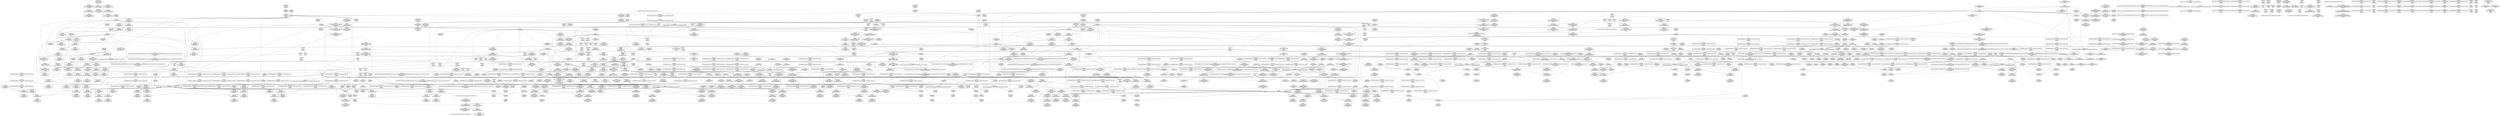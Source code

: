 digraph {
	CE0x4e1bda0 [shape=record,shape=Mrecord,label="{CE0x4e1bda0|rcu_lock_acquire:map|Function::rcu_lock_acquire&Arg::map::|*SummSource*}"]
	CE0x4e1f180 [shape=record,shape=Mrecord,label="{CE0x4e1f180|task_sid:tmp14|security/selinux/hooks.c,208|*SummSink*}"]
	CE0x4dee4b0 [shape=record,shape=Mrecord,label="{CE0x4dee4b0|task_sid:tmp18|security/selinux/hooks.c,208|*SummSource*}"]
	CE0x4e14590 [shape=record,shape=Mrecord,label="{CE0x4e14590|avc_has_perm:tsid|Function::avc_has_perm&Arg::tsid::|*SummSource*}"]
	CE0x4e50da0 [shape=record,shape=Mrecord,label="{CE0x4e50da0|rcu_read_lock:tmp4|include/linux/rcupdate.h,882}"]
	CE0x4ebfae0 [shape=record,shape=Mrecord,label="{CE0x4ebfae0|_call_void_mcount()_#3|*SummSource*}"]
	CE0x4e61d60 [shape=record,shape=Mrecord,label="{CE0x4e61d60|i32_0|*Constant*}"]
	CE0x4e4d990 [shape=record,shape=Mrecord,label="{CE0x4e4d990|cred_sid:bb|*SummSink*}"]
	CE0x4eae3d0 [shape=record,shape=Mrecord,label="{CE0x4eae3d0|i64*_getelementptr_inbounds_(_4_x_i64_,_4_x_i64_*___llvm_gcov_ctr129,_i64_0,_i64_3)|*Constant*}"]
	CE0x4e8c180 [shape=record,shape=Mrecord,label="{CE0x4e8c180|_call_void___preempt_count_sub(i32_1)_#10,_!dbg_!27715|include/linux/rcupdate.h,244|*SummSource*}"]
	CE0x4e38100 [shape=record,shape=Mrecord,label="{CE0x4e38100|rcu_read_lock:tmp10|include/linux/rcupdate.h,882|*SummSource*}"]
	CE0x4e065d0 [shape=record,shape=Mrecord,label="{CE0x4e065d0|task_sid:do.end}"]
	CE0x4e4d030 [shape=record,shape=Mrecord,label="{CE0x4e4d030|rcu_read_lock:tmp22|include/linux/rcupdate.h,884|*SummSource*}"]
	CE0x4ec4040 [shape=record,shape=Mrecord,label="{CE0x4ec4040|rcu_lock_release:__here|*SummSink*}"]
	CE0x4dfdc10 [shape=record,shape=Mrecord,label="{CE0x4dfdc10|_ret_i32_%call7,_!dbg_!27749|security/selinux/hooks.c,210|*SummSink*}"]
	CE0x4ea54b0 [shape=record,shape=Mrecord,label="{CE0x4ea54b0|rcu_lock_acquire:tmp6|*SummSink*}"]
	CE0x4edef80 [shape=record,shape=Mrecord,label="{CE0x4edef80|void_(i32*,_i32,_i32*)*_asm_addl_$1,_%gs:$0_,_*m,ri,*m,_dirflag_,_fpsr_,_flags_}"]
	CE0x4ea8c90 [shape=record,shape=Mrecord,label="{CE0x4ea8c90|rcu_lock_release:tmp6|*SummSink*}"]
	CE0x4e3f520 [shape=record,shape=Mrecord,label="{CE0x4e3f520|cred_sid:tmp6|security/selinux/hooks.c,197}"]
	CE0x4ea4c40 [shape=record,shape=Mrecord,label="{CE0x4ea4c40|i64*_getelementptr_inbounds_(_4_x_i64_,_4_x_i64_*___llvm_gcov_ctr134,_i64_0,_i64_3)|*Constant*|*SummSink*}"]
	CE0x4ebe390 [shape=record,shape=Mrecord,label="{CE0x4ebe390|__rcu_read_unlock:tmp3|*SummSink*}"]
	CE0x4e699e0 [shape=record,shape=Mrecord,label="{CE0x4e699e0|__preempt_count_sub:tmp6|./arch/x86/include/asm/preempt.h,78|*SummSink*}"]
	CE0x4ec0950 [shape=record,shape=Mrecord,label="{CE0x4ec0950|i64_ptrtoint_(i8*_blockaddress(_rcu_lock_acquire,_%__here)_to_i64)|*Constant*|*SummSink*}"]
	CE0x4e08fa0 [shape=record,shape=Mrecord,label="{CE0x4e08fa0|_call_void_rcu_read_unlock()_#10,_!dbg_!27748|security/selinux/hooks.c,209}"]
	CE0x4ea89e0 [shape=record,shape=Mrecord,label="{CE0x4ea89e0|i64*_getelementptr_inbounds_(_4_x_i64_,_4_x_i64_*___llvm_gcov_ctr133,_i64_0,_i64_3)|*Constant*|*SummSink*}"]
	CE0x4e6a990 [shape=record,shape=Mrecord,label="{CE0x4e6a990|__preempt_count_add:tmp6|./arch/x86/include/asm/preempt.h,73|*SummSource*}"]
	CE0x4e46080 [shape=record,shape=Mrecord,label="{CE0x4e46080|get_current:tmp4|./arch/x86/include/asm/current.h,14}"]
	CE0x4df9880 [shape=record,shape=Mrecord,label="{CE0x4df9880|task_sid:tobool4|security/selinux/hooks.c,208|*SummSource*}"]
	CE0x4e8ca20 [shape=record,shape=Mrecord,label="{CE0x4e8ca20|rcu_read_unlock:tmp}"]
	CE0x4e37210 [shape=record,shape=Mrecord,label="{CE0x4e37210|rcu_lock_acquire:entry|*SummSink*}"]
	CE0x4e7a780 [shape=record,shape=Mrecord,label="{CE0x4e7a780|COLLAPSED:_GCMRE___llvm_gcov_ctr129_internal_global_4_x_i64_zeroinitializer:_elem_0:default:}"]
	CE0x4e5fd10 [shape=record,shape=Mrecord,label="{CE0x4e5fd10|rcu_read_unlock:tmp21|include/linux/rcupdate.h,935|*SummSink*}"]
	CE0x4e36470 [shape=record,shape=Mrecord,label="{CE0x4e36470|rcu_read_lock:do.end|*SummSink*}"]
	CE0x4e3c640 [shape=record,shape=Mrecord,label="{CE0x4e3c640|i32_22|*Constant*}"]
	CE0x4e4aef0 [shape=record,shape=Mrecord,label="{CE0x4e4aef0|rcu_read_lock:tmp17|include/linux/rcupdate.h,882}"]
	CE0x4df3020 [shape=record,shape=Mrecord,label="{CE0x4df3020|task_sid:tmp7|security/selinux/hooks.c,208}"]
	CE0x4e26af0 [shape=record,shape=Mrecord,label="{CE0x4e26af0|i64*_getelementptr_inbounds_(_4_x_i64_,_4_x_i64_*___llvm_gcov_ctr128,_i64_0,_i64_1)|*Constant*|*SummSink*}"]
	CE0x4eab8d0 [shape=record,shape=Mrecord,label="{CE0x4eab8d0|i64*_getelementptr_inbounds_(_4_x_i64_,_4_x_i64_*___llvm_gcov_ctr130,_i64_0,_i64_0)|*Constant*}"]
	CE0x4df71a0 [shape=record,shape=Mrecord,label="{CE0x4df71a0|i64_1|*Constant*|*SummSource*}"]
	CE0x4e1b040 [shape=record,shape=Mrecord,label="{CE0x4e1b040|task_sid:tmp4|*LoadInst*|security/selinux/hooks.c,208|*SummSource*}"]
	CE0x4ea52a0 [shape=record,shape=Mrecord,label="{CE0x4ea52a0|__rcu_read_lock:tmp}"]
	CE0x4e38900 [shape=record,shape=Mrecord,label="{CE0x4e38900|task_sid:do.body}"]
	CE0x4e3a370 [shape=record,shape=Mrecord,label="{CE0x4e3a370|rcu_read_lock:tmp4|include/linux/rcupdate.h,882|*SummSink*}"]
	CE0x4e4fdf0 [shape=record,shape=Mrecord,label="{CE0x4e4fdf0|cred_sid:tmp6|security/selinux/hooks.c,197|*SummSink*}"]
	CE0x4e40c70 [shape=record,shape=Mrecord,label="{CE0x4e40c70|GLOBAL:cred_sid|*Constant*}"]
	CE0x4e83390 [shape=record,shape=Mrecord,label="{CE0x4e83390|_call_void___preempt_count_add(i32_1)_#10,_!dbg_!27711|include/linux/rcupdate.h,239}"]
	CE0x4e25720 [shape=record,shape=Mrecord,label="{CE0x4e25720|i64*_getelementptr_inbounds_(_13_x_i64_,_13_x_i64_*___llvm_gcov_ctr126,_i64_0,_i64_9)|*Constant*|*SummSink*}"]
	CE0x4e3cf30 [shape=record,shape=Mrecord,label="{CE0x4e3cf30|cred_sid:security|security/selinux/hooks.c,196|*SummSink*}"]
	CE0x4e12e30 [shape=record,shape=Mrecord,label="{CE0x4e12e30|GLOBAL:get_current|*Constant*}"]
	CE0x4e102b0 [shape=record,shape=Mrecord,label="{CE0x4e102b0|rcu_read_lock:entry}"]
	CE0x4e09330 [shape=record,shape=Mrecord,label="{CE0x4e09330|rcu_read_unlock:entry}"]
	CE0x4df1c20 [shape=record,shape=Mrecord,label="{CE0x4df1c20|rcu_read_lock:call3|include/linux/rcupdate.h,882|*SummSink*}"]
	CE0x4e40410 [shape=record,shape=Mrecord,label="{CE0x4e40410|i64*_getelementptr_inbounds_(_13_x_i64_,_13_x_i64_*___llvm_gcov_ctr126,_i64_0,_i64_12)|*Constant*|*SummSource*}"]
	CE0x4e93680 [shape=record,shape=Mrecord,label="{CE0x4e93680|rcu_read_unlock:do.body|*SummSource*}"]
	CE0x4e94180 [shape=record,shape=Mrecord,label="{CE0x4e94180|i64*_getelementptr_inbounds_(_11_x_i64_,_11_x_i64_*___llvm_gcov_ctr132,_i64_0,_i64_0)|*Constant*}"]
	CE0x4e90e20 [shape=record,shape=Mrecord,label="{CE0x4e90e20|__rcu_read_lock:tmp5|include/linux/rcupdate.h,239|*SummSink*}"]
	CE0x4e6cd00 [shape=record,shape=Mrecord,label="{CE0x4e6cd00|rcu_read_lock:tmp15|include/linux/rcupdate.h,882|*SummSink*}"]
	CE0x4e92da0 [shape=record,shape=Mrecord,label="{CE0x4e92da0|i8*_getelementptr_inbounds_(_44_x_i8_,_44_x_i8_*_.str47,_i32_0,_i32_0)|*Constant*|*SummSource*}"]
	CE0x4e11740 [shape=record,shape=Mrecord,label="{CE0x4e11740|avc_has_perm:auditdata|Function::avc_has_perm&Arg::auditdata::}"]
	CE0x4e393f0 [shape=record,shape=Mrecord,label="{CE0x4e393f0|i64_3|*Constant*|*SummSink*}"]
	CE0x4de6e70 [shape=record,shape=Mrecord,label="{CE0x4de6e70|i64_4|*Constant*}"]
	CE0x4ea8000 [shape=record,shape=Mrecord,label="{CE0x4ea8000|i64*_getelementptr_inbounds_(_4_x_i64_,_4_x_i64_*___llvm_gcov_ctr133,_i64_0,_i64_3)|*Constant*}"]
	"CONST[source:0(mediator),value:2(dynamic)][purpose:{object}][SnkIdx:2]"
	CE0x4de6920 [shape=record,shape=Mrecord,label="{CE0x4de6920|_call_void_mcount()_#3|*SummSource*}"]
	CE0x4e90b60 [shape=record,shape=Mrecord,label="{CE0x4e90b60|rcu_read_unlock:call3|include/linux/rcupdate.h,933}"]
	CE0x4df7450 [shape=record,shape=Mrecord,label="{CE0x4df7450|i64_2|*Constant*}"]
	CE0x4e3ba40 [shape=record,shape=Mrecord,label="{CE0x4e3ba40|rcu_read_lock:tobool1|include/linux/rcupdate.h,882|*SummSource*}"]
	CE0x4e6d5d0 [shape=record,shape=Mrecord,label="{CE0x4e6d5d0|rcu_lock_acquire:tmp4|include/linux/rcupdate.h,418|*SummSink*}"]
	CE0x4e9f890 [shape=record,shape=Mrecord,label="{CE0x4e9f890|rcu_lock_release:tmp2|*SummSink*}"]
	CE0x4e0cf90 [shape=record,shape=Mrecord,label="{CE0x4e0cf90|i64*_getelementptr_inbounds_(_2_x_i64_,_2_x_i64_*___llvm_gcov_ctr278,_i64_0,_i64_0)|*Constant*}"]
	CE0x4e8f6d0 [shape=record,shape=Mrecord,label="{CE0x4e8f6d0|rcu_lock_release:tmp|*SummSource*}"]
	CE0x4e62a10 [shape=record,shape=Mrecord,label="{CE0x4e62a10|__rcu_read_unlock:tmp5|include/linux/rcupdate.h,244}"]
	CE0x4ead6d0 [shape=record,shape=Mrecord,label="{CE0x4ead6d0|__preempt_count_sub:bb}"]
	CE0x4df8490 [shape=record,shape=Mrecord,label="{CE0x4df8490|_ret_i32_%call3,_!dbg_!27722|security/selinux/hooks.c,3568|*SummSource*}"]
	CE0x4eace40 [shape=record,shape=Mrecord,label="{CE0x4eace40|i64*_getelementptr_inbounds_(_4_x_i64_,_4_x_i64_*___llvm_gcov_ctr134,_i64_0,_i64_0)|*Constant*}"]
	CE0x4ebfcf0 [shape=record,shape=Mrecord,label="{CE0x4ebfcf0|i64*_getelementptr_inbounds_(_4_x_i64_,_4_x_i64_*___llvm_gcov_ctr134,_i64_0,_i64_2)|*Constant*}"]
	CE0x4de7da0 [shape=record,shape=Mrecord,label="{CE0x4de7da0|task_sid:tmp20|security/selinux/hooks.c,208|*SummSource*}"]
	CE0x4dfca20 [shape=record,shape=Mrecord,label="{CE0x4dfca20|selinux_kernel_module_request:tmp2|*SummSource*}"]
	CE0x4e0dbf0 [shape=record,shape=Mrecord,label="{CE0x4e0dbf0|i32_(i32,_i32,_i16,_i32,_%struct.common_audit_data*)*_bitcast_(i32_(i32,_i32,_i16,_i32,_%struct.common_audit_data.495*)*_avc_has_perm_to_i32_(i32,_i32,_i16,_i32,_%struct.common_audit_data*)*)|*Constant*}"]
	CE0x4e38970 [shape=record,shape=Mrecord,label="{CE0x4e38970|task_sid:do.body|*SummSource*}"]
	CE0x4e44590 [shape=record,shape=Mrecord,label="{CE0x4e44590|task_sid:tmp14|security/selinux/hooks.c,208}"]
	CE0x4e21dd0 [shape=record,shape=Mrecord,label="{CE0x4e21dd0|task_sid:tmp16|security/selinux/hooks.c,208}"]
	CE0x4e4cb80 [shape=record,shape=Mrecord,label="{CE0x4e4cb80|i64*_getelementptr_inbounds_(_11_x_i64_,_11_x_i64_*___llvm_gcov_ctr127,_i64_0,_i64_10)|*Constant*|*SummSource*}"]
	CE0x4ead7b0 [shape=record,shape=Mrecord,label="{CE0x4ead7b0|__preempt_count_sub:do.end|*SummSource*}"]
	CE0x4eb5f80 [shape=record,shape=Mrecord,label="{CE0x4eb5f80|__preempt_count_add:bb|*SummSink*}"]
	CE0x4eac280 [shape=record,shape=Mrecord,label="{CE0x4eac280|i8*_undef|*Constant*}"]
	CE0x4de73b0 [shape=record,shape=Mrecord,label="{CE0x4de73b0|rcu_read_lock:tmp9|include/linux/rcupdate.h,882|*SummSink*}"]
	CE0x4ec9be0 [shape=record,shape=Mrecord,label="{CE0x4ec9be0|__rcu_read_unlock:tmp2|*SummSink*}"]
	CE0x5640b50 [shape=record,shape=Mrecord,label="{CE0x5640b50|get_current:entry}"]
	CE0x4e07230 [shape=record,shape=Mrecord,label="{CE0x4e07230|rcu_read_unlock:tmp19|include/linux/rcupdate.h,933}"]
	CE0x4e93af0 [shape=record,shape=Mrecord,label="{CE0x4e93af0|rcu_read_unlock:land.lhs.true}"]
	CE0x4e210f0 [shape=record,shape=Mrecord,label="{CE0x4e210f0|rcu_lock_release:tmp1}"]
	CE0x4e51390 [shape=record,shape=Mrecord,label="{CE0x4e51390|cred_sid:tmp|*SummSource*}"]
	CE0x4e1bf70 [shape=record,shape=Mrecord,label="{CE0x4e1bf70|i8_1|*Constant*|*SummSink*}"]
	CE0x4e13280 [shape=record,shape=Mrecord,label="{CE0x4e13280|_call_void_rcu_read_lock()_#10,_!dbg_!27712|security/selinux/hooks.c,207|*SummSource*}"]
	CE0x4de7550 [shape=record,shape=Mrecord,label="{CE0x4de7550|cred_sid:tmp1}"]
	CE0x4e3bf70 [shape=record,shape=Mrecord,label="{CE0x4e3bf70|rcu_read_lock:land.lhs.true2}"]
	CE0x4e277b0 [shape=record,shape=Mrecord,label="{CE0x4e277b0|task_sid:tmp17|security/selinux/hooks.c,208}"]
	CE0x4e0d120 [shape=record,shape=Mrecord,label="{CE0x4e0d120|selinux_kernel_module_request:kmod_name2|security/selinux/hooks.c,3566|*SummSink*}"]
	CE0x4e07350 [shape=record,shape=Mrecord,label="{CE0x4e07350|rcu_read_unlock:tmp19|include/linux/rcupdate.h,933|*SummSource*}"]
	CE0x4e3e3c0 [shape=record,shape=Mrecord,label="{CE0x4e3e3c0|rcu_read_lock:if.end}"]
	CE0x4ebbf70 [shape=record,shape=Mrecord,label="{CE0x4ebbf70|__rcu_read_unlock:tmp1|*SummSource*}"]
	CE0x4e6af70 [shape=record,shape=Mrecord,label="{CE0x4e6af70|i64*_getelementptr_inbounds_(_4_x_i64_,_4_x_i64_*___llvm_gcov_ctr135,_i64_0,_i64_2)|*Constant*|*SummSource*}"]
	CE0x4eff450 [shape=record,shape=Mrecord,label="{CE0x4eff450|__preempt_count_sub:tmp4|./arch/x86/include/asm/preempt.h,77}"]
	CE0x4e208e0 [shape=record,shape=Mrecord,label="{CE0x4e208e0|i64*_getelementptr_inbounds_(_13_x_i64_,_13_x_i64_*___llvm_gcov_ctr126,_i64_0,_i64_0)|*Constant*}"]
	CE0x4e066d0 [shape=record,shape=Mrecord,label="{CE0x4e066d0|get_current:tmp3|*SummSource*}"]
	CE0x4e1d030 [shape=record,shape=Mrecord,label="{CE0x4e1d030|_call_void___rcu_read_lock()_#10,_!dbg_!27710|include/linux/rcupdate.h,879}"]
	CE0x4e1d970 [shape=record,shape=Mrecord,label="{CE0x4e1d970|i64_5|*Constant*|*SummSource*}"]
	CE0x4df3810 [shape=record,shape=Mrecord,label="{CE0x4df3810|i32_0|*Constant*}"]
	CE0x4e0d8a0 [shape=record,shape=Mrecord,label="{CE0x4e0d8a0|selinux_kernel_module_request:call3|security/selinux/hooks.c,3568}"]
	CE0x4ec52c0 [shape=record,shape=Mrecord,label="{CE0x4ec52c0|rcu_lock_release:tmp4|include/linux/rcupdate.h,423|*SummSink*}"]
	CE0x4ec0fa0 [shape=record,shape=Mrecord,label="{CE0x4ec0fa0|i64*_getelementptr_inbounds_(_4_x_i64_,_4_x_i64_*___llvm_gcov_ctr130,_i64_0,_i64_3)|*Constant*|*SummSource*}"]
	CE0x4ea7080 [shape=record,shape=Mrecord,label="{CE0x4ea7080|i64*_getelementptr_inbounds_(_4_x_i64_,_4_x_i64_*___llvm_gcov_ctr133,_i64_0,_i64_2)|*Constant*}"]
	CE0x4f0cdd0 [shape=record,shape=Mrecord,label="{CE0x4f0cdd0|__preempt_count_sub:tmp5|./arch/x86/include/asm/preempt.h,77|*SummSink*}"]
	CE0x4dff740 [shape=record,shape=Mrecord,label="{CE0x4dff740|get_current:tmp1|*SummSource*}"]
	CE0x4e3c430 [shape=record,shape=Mrecord,label="{CE0x4e3c430|task_sid:tmp6|security/selinux/hooks.c,208|*SummSink*}"]
	CE0x4e6a830 [shape=record,shape=Mrecord,label="{CE0x4e6a830|i64*_getelementptr_inbounds_(_4_x_i64_,_4_x_i64_*___llvm_gcov_ctr129,_i64_0,_i64_0)|*Constant*|*SummSource*}"]
	CE0x4e9d5f0 [shape=record,shape=Mrecord,label="{CE0x4e9d5f0|_call_void___rcu_read_unlock()_#10,_!dbg_!27734|include/linux/rcupdate.h,937}"]
	CE0x4e11e20 [shape=record,shape=Mrecord,label="{CE0x4e11e20|i64*_getelementptr_inbounds_(_2_x_i64_,_2_x_i64_*___llvm_gcov_ctr98,_i64_0,_i64_0)|*Constant*}"]
	CE0x4e63a20 [shape=record,shape=Mrecord,label="{CE0x4e63a20|GLOBAL:__llvm_gcov_ctr132|Global_var:__llvm_gcov_ctr132}"]
	CE0x4ebdcd0 [shape=record,shape=Mrecord,label="{CE0x4ebdcd0|GLOBAL:__preempt_count_sub|*Constant*|*SummSink*}"]
	CE0x4e8c3d0 [shape=record,shape=Mrecord,label="{CE0x4e8c3d0|rcu_read_unlock:tmp16|include/linux/rcupdate.h,933|*SummSink*}"]
	CE0x4dfc500 [shape=record,shape=Mrecord,label="{CE0x4dfc500|task_sid:task|Function::task_sid&Arg::task::}"]
	CE0x4de75c0 [shape=record,shape=Mrecord,label="{CE0x4de75c0|cred_sid:tmp1|*SummSource*}"]
	CE0x4e444f0 [shape=record,shape=Mrecord,label="{CE0x4e444f0|i64_7|*Constant*|*SummSink*}"]
	CE0x4e892d0 [shape=record,shape=Mrecord,label="{CE0x4e892d0|rcu_read_unlock:tmp8|include/linux/rcupdate.h,933|*SummSink*}"]
	CE0x4ebfde0 [shape=record,shape=Mrecord,label="{CE0x4ebfde0|__rcu_read_lock:do.body|*SummSink*}"]
	CE0x4ec23e0 [shape=record,shape=Mrecord,label="{CE0x4ec23e0|i64*_getelementptr_inbounds_(_4_x_i64_,_4_x_i64_*___llvm_gcov_ctr130,_i64_0,_i64_0)|*Constant*|*SummSink*}"]
	CE0x4e82930 [shape=record,shape=Mrecord,label="{CE0x4e82930|rcu_read_unlock:call3|include/linux/rcupdate.h,933|*SummSource*}"]
	CE0x4ea7890 [shape=record,shape=Mrecord,label="{CE0x4ea7890|GLOBAL:lock_release|*Constant*}"]
	CE0x4e0d000 [shape=record,shape=Mrecord,label="{CE0x4e0d000|i64*_getelementptr_inbounds_(_2_x_i64_,_2_x_i64_*___llvm_gcov_ctr278,_i64_0,_i64_0)|*Constant*|*SummSource*}"]
	CE0x4e6c810 [shape=record,shape=Mrecord,label="{CE0x4e6c810|rcu_read_lock:tmp14|include/linux/rcupdate.h,882|*SummSink*}"]
	CE0x4e1de00 [shape=record,shape=Mrecord,label="{CE0x4e1de00|i64_4|*Constant*|*SummSink*}"]
	CE0x4df9380 [shape=record,shape=Mrecord,label="{CE0x4df9380|task_sid:tmp13|security/selinux/hooks.c,208|*SummSink*}"]
	CE0x5640c80 [shape=record,shape=Mrecord,label="{CE0x5640c80|get_current:entry|*SummSource*}"]
	CE0x4e060a0 [shape=record,shape=Mrecord,label="{CE0x4e060a0|selinux_kernel_module_request:tmp|*SummSource*}"]
	CE0x4f0cc10 [shape=record,shape=Mrecord,label="{CE0x4f0cc10|__preempt_count_sub:tmp5|./arch/x86/include/asm/preempt.h,77|*SummSource*}"]
	CE0x4ed1ca0 [shape=record,shape=Mrecord,label="{CE0x4ed1ca0|__preempt_count_sub:tmp5|./arch/x86/include/asm/preempt.h,77}"]
	CE0x4e4a960 [shape=record,shape=Mrecord,label="{CE0x4e4a960|rcu_read_lock:tmp19|include/linux/rcupdate.h,882|*SummSink*}"]
	CE0x4e6c980 [shape=record,shape=Mrecord,label="{CE0x4e6c980|rcu_read_lock:tmp15|include/linux/rcupdate.h,882}"]
	CE0x4e852f0 [shape=record,shape=Mrecord,label="{CE0x4e852f0|_call_void_mcount()_#3}"]
	CE0x4e14050 [shape=record,shape=Mrecord,label="{CE0x4e14050|_call_void_mcount()_#3}"]
	CE0x4eb6220 [shape=record,shape=Mrecord,label="{CE0x4eb6220|__preempt_count_add:do.body|*SummSink*}"]
	CE0x4e6cfe0 [shape=record,shape=Mrecord,label="{CE0x4e6cfe0|rcu_read_lock:tmp16|include/linux/rcupdate.h,882|*SummSource*}"]
	CE0x4e40120 [shape=record,shape=Mrecord,label="{CE0x4e40120|task_sid:tmp27|security/selinux/hooks.c,208}"]
	CE0x4de6c90 [shape=record,shape=Mrecord,label="{CE0x4de6c90|_call_void_rcu_read_lock()_#10,_!dbg_!27712|security/selinux/hooks.c,207}"]
	CE0x4e429a0 [shape=record,shape=Mrecord,label="{CE0x4e429a0|GLOBAL:rcu_read_lock.__warned|Global_var:rcu_read_lock.__warned|*SummSource*}"]
	CE0x4e690d0 [shape=record,shape=Mrecord,label="{CE0x4e690d0|__rcu_read_lock:tmp5|include/linux/rcupdate.h,239|*SummSource*}"]
	CE0x4e6aa00 [shape=record,shape=Mrecord,label="{CE0x4e6aa00|__preempt_count_add:tmp6|./arch/x86/include/asm/preempt.h,73|*SummSink*}"]
	CE0x4df8b40 [shape=record,shape=Mrecord,label="{CE0x4df8b40|get_current:bb|*SummSink*}"]
	CE0x4eae440 [shape=record,shape=Mrecord,label="{CE0x4eae440|GLOBAL:__preempt_count|Global_var:__preempt_count|*SummSink*}"]
	CE0x4e26590 [shape=record,shape=Mrecord,label="{CE0x4e26590|COLLAPSED:_GCMRE___llvm_gcov_ctr130_internal_global_4_x_i64_zeroinitializer:_elem_0:default:}"]
	CE0x4e61ba0 [shape=record,shape=Mrecord,label="{CE0x4e61ba0|i32_1|*Constant*}"]
	CE0x4dfb560 [shape=record,shape=Mrecord,label="{CE0x4dfb560|__preempt_count_add:tmp2|*SummSource*}"]
	CE0x4e18630 [shape=record,shape=Mrecord,label="{CE0x4e18630|rcu_read_lock:tmp3|*SummSource*}"]
	CE0x4e1e0c0 [shape=record,shape=Mrecord,label="{CE0x4e1e0c0|cred_sid:tmp3}"]
	CE0x4ec5250 [shape=record,shape=Mrecord,label="{CE0x4ec5250|rcu_lock_release:tmp4|include/linux/rcupdate.h,423|*SummSource*}"]
	CE0x4df4df0 [shape=record,shape=Mrecord,label="{CE0x4df4df0|cred_sid:entry|*SummSink*}"]
	CE0x4e82da0 [shape=record,shape=Mrecord,label="{CE0x4e82da0|i64*_getelementptr_inbounds_(_4_x_i64_,_4_x_i64_*___llvm_gcov_ctr130,_i64_0,_i64_1)|*Constant*|*SummSink*}"]
	CE0x4e205a0 [shape=record,shape=Mrecord,label="{CE0x4e205a0|cred_sid:tmp|*SummSink*}"]
	CE0x4ec06b0 [shape=record,shape=Mrecord,label="{CE0x4ec06b0|i64_ptrtoint_(i8*_blockaddress(_rcu_lock_acquire,_%__here)_to_i64)|*Constant*}"]
	CE0x4e219c0 [shape=record,shape=Mrecord,label="{CE0x4e219c0|rcu_read_unlock:tmp17|include/linux/rcupdate.h,933}"]
	CE0x4e83510 [shape=record,shape=Mrecord,label="{CE0x4e83510|_call_void___preempt_count_add(i32_1)_#10,_!dbg_!27711|include/linux/rcupdate.h,239|*SummSink*}"]
	CE0x4e20b00 [shape=record,shape=Mrecord,label="{CE0x4e20b00|i64*_getelementptr_inbounds_(_13_x_i64_,_13_x_i64_*___llvm_gcov_ctr126,_i64_0,_i64_0)|*Constant*|*SummSink*}"]
	CE0x4e0ebe0 [shape=record,shape=Mrecord,label="{CE0x4e0ebe0|selinux_kernel_module_request:bb|*SummSink*}"]
	CE0x4e37dc0 [shape=record,shape=Mrecord,label="{CE0x4e37dc0|cred_sid:tmp5|security/selinux/hooks.c,196|*SummSource*}"]
	CE0x4e00990 [shape=record,shape=Mrecord,label="{CE0x4e00990|avc_has_perm:entry|*SummSink*}"]
	CE0x4e151d0 [shape=record,shape=Mrecord,label="{CE0x4e151d0|avc_has_perm:requested|Function::avc_has_perm&Arg::requested::|*SummSink*}"]
	CE0x4e1ce00 [shape=record,shape=Mrecord,label="{CE0x4e1ce00|_call_void_mcount()_#3|*SummSink*}"]
	CE0x4eadf20 [shape=record,shape=Mrecord,label="{CE0x4eadf20|rcu_lock_release:tmp4|include/linux/rcupdate.h,423}"]
	CE0x4ea5a50 [shape=record,shape=Mrecord,label="{CE0x4ea5a50|i8*_undef|*Constant*}"]
	CE0x4e0df90 [shape=record,shape=Mrecord,label="{CE0x4e0df90|selinux_kernel_module_request:ad|security/selinux/hooks.c, 3561}"]
	CE0x4e39d70 [shape=record,shape=Mrecord,label="{CE0x4e39d70|task_sid:do.end|*SummSink*}"]
	CE0x4e83d80 [shape=record,shape=Mrecord,label="{CE0x4e83d80|rcu_lock_release:tmp1|*SummSink*}"]
	CE0x4e51320 [shape=record,shape=Mrecord,label="{CE0x4e51320|COLLAPSED:_GCMRE___llvm_gcov_ctr131_internal_global_2_x_i64_zeroinitializer:_elem_0:default:}"]
	CE0x4e07a60 [shape=record,shape=Mrecord,label="{CE0x4e07a60|rcu_read_unlock:tmp21|include/linux/rcupdate.h,935}"]
	CE0x4df4610 [shape=record,shape=Mrecord,label="{CE0x4df4610|i64*_getelementptr_inbounds_(_2_x_i64_,_2_x_i64_*___llvm_gcov_ctr131,_i64_0,_i64_1)|*Constant*}"]
	CE0x4e06d30 [shape=record,shape=Mrecord,label="{CE0x4e06d30|i64*_getelementptr_inbounds_(_11_x_i64_,_11_x_i64_*___llvm_gcov_ctr132,_i64_0,_i64_9)|*Constant*|*SummSink*}"]
	CE0x4e8a960 [shape=record,shape=Mrecord,label="{CE0x4e8a960|rcu_read_unlock:tmp16|include/linux/rcupdate.h,933}"]
	CE0x4e64640 [shape=record,shape=Mrecord,label="{CE0x4e64640|rcu_read_unlock:tmp10|include/linux/rcupdate.h,933|*SummSource*}"]
	CE0x4ea9a20 [shape=record,shape=Mrecord,label="{CE0x4ea9a20|GLOBAL:__preempt_count|Global_var:__preempt_count|*SummSource*}"]
	CE0x4e1ac80 [shape=record,shape=Mrecord,label="{CE0x4e1ac80|i64*_getelementptr_inbounds_(_2_x_i64_,_2_x_i64_*___llvm_gcov_ctr98,_i64_0,_i64_0)|*Constant*|*SummSource*}"]
	CE0x4e49540 [shape=record,shape=Mrecord,label="{CE0x4e49540|i32_883|*Constant*|*SummSource*}"]
	CE0x4e673a0 [shape=record,shape=Mrecord,label="{CE0x4e673a0|rcu_read_lock:land.lhs.true|*SummSink*}"]
	CE0x4e68f50 [shape=record,shape=Mrecord,label="{CE0x4e68f50|__rcu_read_lock:tmp5|include/linux/rcupdate.h,239}"]
	CE0x4ec33c0 [shape=record,shape=Mrecord,label="{CE0x4ec33c0|rcu_lock_acquire:tmp3}"]
	CE0x4ea8850 [shape=record,shape=Mrecord,label="{CE0x4ea8850|i64*_getelementptr_inbounds_(_4_x_i64_,_4_x_i64_*___llvm_gcov_ctr133,_i64_0,_i64_3)|*Constant*|*SummSource*}"]
	CE0x4e36970 [shape=record,shape=Mrecord,label="{CE0x4e36970|GLOBAL:__llvm_gcov_ctr127|Global_var:__llvm_gcov_ctr127|*SummSource*}"]
	CE0x4ea7360 [shape=record,shape=Mrecord,label="{CE0x4ea7360|__rcu_read_lock:tmp1}"]
	CE0x4ed8db0 [shape=record,shape=Mrecord,label="{CE0x4ed8db0|i64*_getelementptr_inbounds_(_4_x_i64_,_4_x_i64_*___llvm_gcov_ctr134,_i64_0,_i64_0)|*Constant*|*SummSource*}"]
	CE0x4e374e0 [shape=record,shape=Mrecord,label="{CE0x4e374e0|cred_sid:sid|security/selinux/hooks.c,197|*SummSource*}"]
	CE0x4e09b40 [shape=record,shape=Mrecord,label="{CE0x4e09b40|_ret_void,_!dbg_!27735|include/linux/rcupdate.h,938|*SummSource*}"]
	CE0x4deea60 [shape=record,shape=Mrecord,label="{CE0x4deea60|task_sid:tmp19|security/selinux/hooks.c,208|*SummSink*}"]
	CE0x4e3c080 [shape=record,shape=Mrecord,label="{CE0x4e3c080|task_sid:land.lhs.true2}"]
	CE0x4e03f60 [shape=record,shape=Mrecord,label="{CE0x4e03f60|selinux_kernel_module_request:kmod_name2|security/selinux/hooks.c,3566}"]
	CE0x4e17e90 [shape=record,shape=Mrecord,label="{CE0x4e17e90|__rcu_read_lock:tmp7|include/linux/rcupdate.h,240}"]
	CE0x4e9db00 [shape=record,shape=Mrecord,label="{CE0x4e9db00|GLOBAL:__rcu_read_unlock|*Constant*|*SummSink*}"]
	CE0x4eb5ae0 [shape=record,shape=Mrecord,label="{CE0x4eb5ae0|__rcu_read_unlock:tmp7|include/linux/rcupdate.h,245|*SummSource*}"]
	CE0x4dfb6d0 [shape=record,shape=Mrecord,label="{CE0x4dfb6d0|selinux_kernel_module_request:call1|security/selinux/hooks.c,3563|*SummSink*}"]
	CE0x4e82c20 [shape=record,shape=Mrecord,label="{CE0x4e82c20|i64*_getelementptr_inbounds_(_4_x_i64_,_4_x_i64_*___llvm_gcov_ctr130,_i64_0,_i64_1)|*Constant*|*SummSource*}"]
	CE0x4e1e5e0 [shape=record,shape=Mrecord,label="{CE0x4e1e5e0|task_sid:if.then|*SummSink*}"]
	CE0x4e20820 [shape=record,shape=Mrecord,label="{CE0x4e20820|task_sid:bb|*SummSink*}"]
	CE0x4e17b90 [shape=record,shape=Mrecord,label="{CE0x4e17b90|task_sid:tmp3|*SummSource*}"]
	CE0x4df5130 [shape=record,shape=Mrecord,label="{CE0x4df5130|cred_sid:cred|Function::cred_sid&Arg::cred::|*SummSink*}"]
	CE0x4e1abb0 [shape=record,shape=Mrecord,label="{CE0x4e1abb0|i64*_getelementptr_inbounds_(_2_x_i64_,_2_x_i64_*___llvm_gcov_ctr98,_i64_0,_i64_1)|*Constant*|*SummSink*}"]
	CE0x4df16a0 [shape=record,shape=Mrecord,label="{CE0x4df16a0|rcu_read_lock:tmp12|include/linux/rcupdate.h,882|*SummSink*}"]
	CE0x4e4a8f0 [shape=record,shape=Mrecord,label="{CE0x4e4a8f0|rcu_read_lock:tmp19|include/linux/rcupdate.h,882|*SummSource*}"]
	CE0x4eb5940 [shape=record,shape=Mrecord,label="{CE0x4eb5940|__preempt_count_add:bb}"]
	CE0x4e83290 [shape=record,shape=Mrecord,label="{CE0x4e83290|rcu_read_unlock:call|include/linux/rcupdate.h,933|*SummSink*}"]
	CE0x4e447d0 [shape=record,shape=Mrecord,label="{CE0x4e447d0|task_sid:tmp16|security/selinux/hooks.c,208|*SummSink*}"]
	CE0x4eca1a0 [shape=record,shape=Mrecord,label="{CE0x4eca1a0|VOIDTB_TE:_CE:_elem_0:default:}"]
	CE0x4e3ce60 [shape=record,shape=Mrecord,label="{CE0x4e3ce60|cred_sid:security|security/selinux/hooks.c,196|*SummSource*}"]
	CE0x4e8eca0 [shape=record,shape=Mrecord,label="{CE0x4e8eca0|i64*_getelementptr_inbounds_(_4_x_i64_,_4_x_i64_*___llvm_gcov_ctr128,_i64_0,_i64_3)|*Constant*|*SummSource*}"]
	CE0x4ebb480 [shape=record,shape=Mrecord,label="{CE0x4ebb480|__preempt_count_add:do.body|*SummSource*}"]
	CE0x4e46ed0 [shape=record,shape=Mrecord,label="{CE0x4e46ed0|cred_sid:tmp2|*SummSink*}"]
	CE0x4ea58e0 [shape=record,shape=Mrecord,label="{CE0x4ea58e0|rcu_lock_acquire:tmp7|*SummSource*}"]
	CE0x4e1fa30 [shape=record,shape=Mrecord,label="{CE0x4e1fa30|task_sid:tmp7|security/selinux/hooks.c,208|*SummSource*}"]
	CE0x4e00250 [shape=record,shape=Mrecord,label="{CE0x4e00250|get_current:tmp|*SummSink*}"]
	CE0x4e48410 [shape=record,shape=Mrecord,label="{CE0x4e48410|get_current:tmp1|*SummSink*}"]
	CE0x4eb93d0 [shape=record,shape=Mrecord,label="{CE0x4eb93d0|__preempt_count_sub:tmp1|*SummSink*}"]
	CE0x4e84070 [shape=record,shape=Mrecord,label="{CE0x4e84070|rcu_read_unlock:tobool|include/linux/rcupdate.h,933|*SummSink*}"]
	CE0x4e1dd60 [shape=record,shape=Mrecord,label="{CE0x4e1dd60|i64_4|*Constant*|*SummSource*}"]
	CE0x4e21280 [shape=record,shape=Mrecord,label="{CE0x4e21280|rcu_lock_release:tmp1|*SummSource*}"]
	CE0x4e68140 [shape=record,shape=Mrecord,label="{CE0x4e68140|rcu_read_lock:tmp5|include/linux/rcupdate.h,882|*SummSink*}"]
	CE0x4e09c50 [shape=record,shape=Mrecord,label="{CE0x4e09c50|_ret_void,_!dbg_!27735|include/linux/rcupdate.h,938|*SummSink*}"]
	CE0x4eb0880 [shape=record,shape=Mrecord,label="{CE0x4eb0880|__preempt_count_add:tmp1}"]
	CE0x4e3a8a0 [shape=record,shape=Mrecord,label="{CE0x4e3a8a0|_ret_void,_!dbg_!27717|include/linux/rcupdate.h,419|*SummSource*}"]
	CE0x4ec72e0 [shape=record,shape=Mrecord,label="{CE0x4ec72e0|_call_void_mcount()_#3|*SummSink*}"]
	CE0x4ec1370 [shape=record,shape=Mrecord,label="{CE0x4ec1370|rcu_lock_acquire:tmp6|*SummSource*}"]
	CE0x4df74c0 [shape=record,shape=Mrecord,label="{CE0x4df74c0|i64_2|*Constant*|*SummSource*}"]
	CE0x4eb1c30 [shape=record,shape=Mrecord,label="{CE0x4eb1c30|_call_void_mcount()_#3}"]
	CE0x4e858a0 [shape=record,shape=Mrecord,label="{CE0x4e858a0|rcu_read_unlock:tmp|*SummSink*}"]
	CE0x4e1d0a0 [shape=record,shape=Mrecord,label="{CE0x4e1d0a0|_call_void___rcu_read_lock()_#10,_!dbg_!27710|include/linux/rcupdate.h,879|*SummSource*}"]
	CE0x4df13f0 [shape=record,shape=Mrecord,label="{CE0x4df13f0|rcu_read_lock:tmp12|include/linux/rcupdate.h,882}"]
	CE0x4e13ef0 [shape=record,shape=Mrecord,label="{CE0x4e13ef0|selinux_kernel_module_request:tmp3|*SummSource*}"]
	CE0x4ec4c40 [shape=record,shape=Mrecord,label="{CE0x4ec4c40|rcu_lock_release:bb|*SummSink*}"]
	CE0x4e05180 [shape=record,shape=Mrecord,label="{CE0x4e05180|%struct.task_struct*_(%struct.task_struct**)*_asm_movq_%gs:$_1:P_,$0_,_r,im,_dirflag_,_fpsr_,_flags_}"]
	CE0x4e3e2b0 [shape=record,shape=Mrecord,label="{CE0x4e3e2b0|rcu_read_lock:if.then|*SummSink*}"]
	CE0x4dfd4b0 [shape=record,shape=Mrecord,label="{CE0x4dfd4b0|task_sid:tmp12|security/selinux/hooks.c,208|*SummSink*}"]
	CE0x4e6cb80 [shape=record,shape=Mrecord,label="{CE0x4e6cb80|rcu_read_lock:tmp15|include/linux/rcupdate.h,882|*SummSource*}"]
	CE0x4dfd8e0 [shape=record,shape=Mrecord,label="{CE0x4dfd8e0|selinux_kernel_module_request:tmp1|*SummSource*}"]
	CE0x4e68480 [shape=record,shape=Mrecord,label="{CE0x4e68480|rcu_read_lock:tmp6|include/linux/rcupdate.h,882|*SummSink*}"]
	CE0x4e883f0 [shape=record,shape=Mrecord,label="{CE0x4e883f0|rcu_read_unlock:tmp1|*SummSource*}"]
	CE0x4e1c070 [shape=record,shape=Mrecord,label="{CE0x4e1c070|_call_void_lockdep_rcu_suspicious(i8*_getelementptr_inbounds_(_25_x_i8_,_25_x_i8_*_.str3,_i32_0,_i32_0),_i32_208,_i8*_getelementptr_inbounds_(_41_x_i8_,_41_x_i8_*_.str44,_i32_0,_i32_0))_#10,_!dbg_!27732|security/selinux/hooks.c,208}"]
	CE0x4e69590 [shape=record,shape=Mrecord,label="{CE0x4e69590|__preempt_count_add:tmp5|./arch/x86/include/asm/preempt.h,72|*SummSink*}"]
	CE0x4e600a0 [shape=record,shape=Mrecord,label="{CE0x4e600a0|rcu_read_unlock:tmp22|include/linux/rcupdate.h,935|*SummSource*}"]
	CE0x4e1d4d0 [shape=record,shape=Mrecord,label="{CE0x4e1d4d0|task_sid:tmp|*SummSink*}"]
	CE0x4df50c0 [shape=record,shape=Mrecord,label="{CE0x4df50c0|cred_sid:cred|Function::cred_sid&Arg::cred::|*SummSource*}"]
	CE0x4e36e30 [shape=record,shape=Mrecord,label="{CE0x4e36e30|rcu_read_unlock:tmp11|include/linux/rcupdate.h,933|*SummSource*}"]
	CE0x4e1dfd0 [shape=record,shape=Mrecord,label="{CE0x4e1dfd0|task_sid:tmp11|security/selinux/hooks.c,208}"]
	CE0x4eaa370 [shape=record,shape=Mrecord,label="{CE0x4eaa370|i32_1|*Constant*}"]
	CE0x4e83b40 [shape=record,shape=Mrecord,label="{CE0x4e83b40|rcu_read_unlock:tmp8|include/linux/rcupdate.h,933}"]
	CE0x4e9dcb0 [shape=record,shape=Mrecord,label="{CE0x4e9dcb0|GLOBAL:__rcu_read_unlock|*Constant*|*SummSource*}"]
	CE0x4de7160 [shape=record,shape=Mrecord,label="{CE0x4de7160|rcu_read_lock:tmp10|include/linux/rcupdate.h,882}"]
	CE0x4e1f280 [shape=record,shape=Mrecord,label="{CE0x4e1f280|i64_7|*Constant*|*SummSource*}"]
	CE0x4ed90a0 [shape=record,shape=Mrecord,label="{CE0x4ed90a0|__preempt_count_sub:tmp6|./arch/x86/include/asm/preempt.h,78}"]
	CE0x4e5f980 [shape=record,shape=Mrecord,label="{CE0x4e5f980|rcu_read_unlock:tmp21|include/linux/rcupdate.h,935|*SummSource*}"]
	CE0x4e18a30 [shape=record,shape=Mrecord,label="{CE0x4e18a30|task_sid:tobool|security/selinux/hooks.c,208}"]
	CE0x4e672f0 [shape=record,shape=Mrecord,label="{CE0x4e672f0|rcu_read_lock:do.end}"]
	CE0x4e3b860 [shape=record,shape=Mrecord,label="{CE0x4e3b860|rcu_read_lock:tobool1|include/linux/rcupdate.h,882}"]
	CE0x4e9caa0 [shape=record,shape=Mrecord,label="{CE0x4e9caa0|rcu_lock_release:entry|*SummSource*}"]
	CE0x4e17680 [shape=record,shape=Mrecord,label="{CE0x4e17680|i8_8|*Constant*|*SummSource*}"]
	CE0x4e18470 [shape=record,shape=Mrecord,label="{CE0x4e18470|rcu_read_lock:tmp3}"]
	CE0x4e8d670 [shape=record,shape=Mrecord,label="{CE0x4e8d670|rcu_read_unlock:tmp14|include/linux/rcupdate.h,933}"]
	CE0x4e20260 [shape=record,shape=Mrecord,label="{CE0x4e20260|i64*_getelementptr_inbounds_(_13_x_i64_,_13_x_i64_*___llvm_gcov_ctr126,_i64_0,_i64_1)|*Constant*|*SummSource*}"]
	CE0x4e6bfd0 [shape=record,shape=Mrecord,label="{CE0x4e6bfd0|_call_void_lockdep_rcu_suspicious(i8*_getelementptr_inbounds_(_25_x_i8_,_25_x_i8_*_.str45,_i32_0,_i32_0),_i32_934,_i8*_getelementptr_inbounds_(_44_x_i8_,_44_x_i8_*_.str47,_i32_0,_i32_0))_#10,_!dbg_!27726|include/linux/rcupdate.h,933}"]
	CE0x4e651e0 [shape=record,shape=Mrecord,label="{CE0x4e651e0|__rcu_read_lock:tmp3}"]
	CE0x4e1c810 [shape=record,shape=Mrecord,label="{CE0x4e1c810|i32_77|*Constant*}"]
	CE0x4ebd930 [shape=record,shape=Mrecord,label="{CE0x4ebd930|i64*_getelementptr_inbounds_(_4_x_i64_,_4_x_i64_*___llvm_gcov_ctr134,_i64_0,_i64_1)|*Constant*}"]
	CE0x4e0d980 [shape=record,shape=Mrecord,label="{CE0x4e0d980|selinux_kernel_module_request:call3|security/selinux/hooks.c,3568|*SummSink*}"]
	CE0x4dfc900 [shape=record,shape=Mrecord,label="{CE0x4dfc900|_ret_i32_%call7,_!dbg_!27749|security/selinux/hooks.c,210|*SummSource*}"]
	CE0x4e8e6e0 [shape=record,shape=Mrecord,label="{CE0x4e8e6e0|rcu_read_unlock:tmp|*SummSource*}"]
	CE0x4e39930 [shape=record,shape=Mrecord,label="{CE0x4e39930|i64*_getelementptr_inbounds_(_2_x_i64_,_2_x_i64_*___llvm_gcov_ctr131,_i64_0,_i64_0)|*Constant*|*SummSink*}"]
	CE0x4e50bb0 [shape=record,shape=Mrecord,label="{CE0x4e50bb0|i64_3|*Constant*}"]
	CE0x4e0e000 [shape=record,shape=Mrecord,label="{CE0x4e0e000|selinux_kernel_module_request:ad|security/selinux/hooks.c, 3561|*SummSource*}"]
	CE0x4e90910 [shape=record,shape=Mrecord,label="{CE0x4e90910|rcu_read_unlock:tmp12|include/linux/rcupdate.h,933|*SummSource*}"]
	CE0x4e9fd10 [shape=record,shape=Mrecord,label="{CE0x4e9fd10|_call_void_lock_acquire(%struct.lockdep_map*_%map,_i32_0,_i32_0,_i32_2,_i32_0,_%struct.lockdep_map*_null,_i64_ptrtoint_(i8*_blockaddress(_rcu_lock_acquire,_%__here)_to_i64))_#10,_!dbg_!27716|include/linux/rcupdate.h,418|*SummSource*}"]
	CE0x4ea6f30 [shape=record,shape=Mrecord,label="{CE0x4ea6f30|_call_void_mcount()_#3|*SummSink*}"]
	CE0x4dfb330 [shape=record,shape=Mrecord,label="{CE0x4dfb330|_call_void_asm_addl_$1,_%gs:$0_,_*m,ri,*m,_dirflag_,_fpsr_,_flags_(i32*___preempt_count,_i32_%sub,_i32*___preempt_count)_#3,_!dbg_!27717,_!srcloc_!27718|./arch/x86/include/asm/preempt.h,77}"]
	CE0x4e13690 [shape=record,shape=Mrecord,label="{CE0x4e13690|i32_1|*Constant*|*SummSource*}"]
	CE0x4e147a0 [shape=record,shape=Mrecord,label="{CE0x4e147a0|i16_3|*Constant*}"]
	CE0x4ecc4e0 [shape=record,shape=Mrecord,label="{CE0x4ecc4e0|__preempt_count_sub:do.body|*SummSource*}"]
	CE0x4e46770 [shape=record,shape=Mrecord,label="{CE0x4e46770|_ret_void,_!dbg_!27717|include/linux/rcupdate.h,419}"]
	CE0x4e4aa50 [shape=record,shape=Mrecord,label="{CE0x4e4aa50|rcu_read_lock:tmp20|include/linux/rcupdate.h,882}"]
	CE0x4e87020 [shape=record,shape=Mrecord,label="{CE0x4e87020|i32_1|*Constant*}"]
	CE0x4e0d910 [shape=record,shape=Mrecord,label="{CE0x4e0d910|selinux_kernel_module_request:call3|security/selinux/hooks.c,3568|*SummSource*}"]
	CE0x4e3f700 [shape=record,shape=Mrecord,label="{CE0x4e3f700|task_sid:tmp24|security/selinux/hooks.c,208|*SummSink*}"]
	CE0x4de69e0 [shape=record,shape=Mrecord,label="{CE0x4de69e0|GLOBAL:rcu_read_lock|*Constant*}"]
	CE0x4e0d280 [shape=record,shape=Mrecord,label="{CE0x4e0d280|selinux_kernel_module_request:kmod_name|Function::selinux_kernel_module_request&Arg::kmod_name::}"]
	CE0x4e24ff0 [shape=record,shape=Mrecord,label="{CE0x4e24ff0|i8*_getelementptr_inbounds_(_41_x_i8_,_41_x_i8_*_.str44,_i32_0,_i32_0)|*Constant*|*SummSink*}"]
	CE0x4e465a0 [shape=record,shape=Mrecord,label="{CE0x4e465a0|rcu_read_lock:call|include/linux/rcupdate.h,882}"]
	CE0x4e1dc20 [shape=record,shape=Mrecord,label="{CE0x4e1dc20|task_sid:tmp10|security/selinux/hooks.c,208|*SummSink*}"]
	CE0x4de6450 [shape=record,shape=Mrecord,label="{CE0x4de6450|task_sid:do.end|*SummSource*}"]
	CE0x4e209a0 [shape=record,shape=Mrecord,label="{CE0x4e209a0|i64*_getelementptr_inbounds_(_13_x_i64_,_13_x_i64_*___llvm_gcov_ctr126,_i64_0,_i64_0)|*Constant*|*SummSource*}"]
	CE0x4e4afd0 [shape=record,shape=Mrecord,label="{CE0x4e4afd0|rcu_read_lock:tmp17|include/linux/rcupdate.h,882|*SummSink*}"]
	CE0x4e26bd0 [shape=record,shape=Mrecord,label="{CE0x4e26bd0|rcu_read_unlock:tmp7|include/linux/rcupdate.h,933}"]
	CE0x4e472e0 [shape=record,shape=Mrecord,label="{CE0x4e472e0|i32_208|*Constant*}"]
	CE0x4e9d010 [shape=record,shape=Mrecord,label="{CE0x4e9d010|GLOBAL:__rcu_read_unlock|*Constant*}"]
	CE0x4e16c10 [shape=record,shape=Mrecord,label="{CE0x4e16c10|__rcu_read_lock:tmp4|include/linux/rcupdate.h,239|*SummSource*}"]
	CE0x4e519d0 [shape=record,shape=Mrecord,label="{CE0x4e519d0|task_sid:tmp2|*SummSource*}"]
	CE0x4e8fce0 [shape=record,shape=Mrecord,label="{CE0x4e8fce0|rcu_lock_acquire:bb}"]
	CE0x4eb2bf0 [shape=record,shape=Mrecord,label="{CE0x4eb2bf0|rcu_lock_acquire:tmp5|include/linux/rcupdate.h,418}"]
	CE0x4e04c10 [shape=record,shape=Mrecord,label="{CE0x4e04c10|COLLAPSED:_GCMRE___llvm_gcov_ctr98_internal_global_2_x_i64_zeroinitializer:_elem_0:default:}"]
	CE0x4e41590 [shape=record,shape=Mrecord,label="{CE0x4e41590|cred_sid:entry}"]
	CE0x4e50220 [shape=record,shape=Mrecord,label="{CE0x4e50220|rcu_read_unlock:land.lhs.true2|*SummSink*}"]
	CE0x4e85550 [shape=record,shape=Mrecord,label="{CE0x4e85550|i64*_getelementptr_inbounds_(_4_x_i64_,_4_x_i64_*___llvm_gcov_ctr128,_i64_0,_i64_3)|*Constant*}"]
	CE0x4e482b0 [shape=record,shape=Mrecord,label="{CE0x4e482b0|task_sid:if.end|*SummSource*}"]
	CE0x4e3ab40 [shape=record,shape=Mrecord,label="{CE0x4e3ab40|rcu_read_lock:call|include/linux/rcupdate.h,882|*SummSink*}"]
	CE0x4e14c00 [shape=record,shape=Mrecord,label="{CE0x4e14c00|avc_has_perm:tclass|Function::avc_has_perm&Arg::tclass::}"]
	CE0x4e26520 [shape=record,shape=Mrecord,label="{CE0x4e26520|rcu_lock_acquire:tmp}"]
	CE0x4e45cd0 [shape=record,shape=Mrecord,label="{CE0x4e45cd0|i64*_getelementptr_inbounds_(_4_x_i64_,_4_x_i64_*___llvm_gcov_ctr128,_i64_0,_i64_0)|*Constant*}"]
	CE0x4e66220 [shape=record,shape=Mrecord,label="{CE0x4e66220|_ret_void,_!dbg_!27717|include/linux/rcupdate.h,240|*SummSource*}"]
	CE0x4e24600 [shape=record,shape=Mrecord,label="{CE0x4e24600|rcu_read_unlock:if.end}"]
	CE0x4df4a00 [shape=record,shape=Mrecord,label="{CE0x4df4a00|task_sid:do.end6}"]
	CE0x4e9d660 [shape=record,shape=Mrecord,label="{CE0x4e9d660|_call_void___rcu_read_unlock()_#10,_!dbg_!27734|include/linux/rcupdate.h,937|*SummSource*}"]
	CE0x4e16ba0 [shape=record,shape=Mrecord,label="{CE0x4e16ba0|__rcu_read_lock:tmp4|include/linux/rcupdate.h,239}"]
	CE0x4e525a0 [shape=record,shape=Mrecord,label="{CE0x4e525a0|i8*_getelementptr_inbounds_(_25_x_i8_,_25_x_i8_*_.str3,_i32_0,_i32_0)|*Constant*|*SummSink*}"]
	CE0x4e4a190 [shape=record,shape=Mrecord,label="{CE0x4e4a190|i64*_getelementptr_inbounds_(_11_x_i64_,_11_x_i64_*___llvm_gcov_ctr127,_i64_0,_i64_9)|*Constant*|*SummSource*}"]
	CE0x4e938f0 [shape=record,shape=Mrecord,label="{CE0x4e938f0|rcu_read_unlock:if.then|*SummSource*}"]
	CE0x4e18220 [shape=record,shape=Mrecord,label="{CE0x4e18220|rcu_read_unlock:tmp6|include/linux/rcupdate.h,933}"]
	CE0x4df9eb0 [shape=record,shape=Mrecord,label="{CE0x4df9eb0|selinux_kernel_module_request:bb}"]
	CE0x4e25490 [shape=record,shape=Mrecord,label="{CE0x4e25490|i64*_getelementptr_inbounds_(_13_x_i64_,_13_x_i64_*___llvm_gcov_ctr126,_i64_0,_i64_9)|*Constant*}"]
	CE0x4e3c8d0 [shape=record,shape=Mrecord,label="{CE0x4e3c8d0|COLLAPSED:_CMRE:_elem_0::|security/selinux/hooks.c,196}"]
	CE0x4e1dcf0 [shape=record,shape=Mrecord,label="{CE0x4e1dcf0|i64_4|*Constant*}"]
	CE0x4e86430 [shape=record,shape=Mrecord,label="{CE0x4e86430|__rcu_read_lock:tmp6|include/linux/rcupdate.h,240|*SummSink*}"]
	CE0x4e94470 [shape=record,shape=Mrecord,label="{CE0x4e94470|i64*_getelementptr_inbounds_(_11_x_i64_,_11_x_i64_*___llvm_gcov_ctr132,_i64_0,_i64_0)|*Constant*|*SummSink*}"]
	CE0x4e13060 [shape=record,shape=Mrecord,label="{CE0x4e13060|GLOBAL:get_current|*Constant*|*SummSource*}"]
	CE0x4e00420 [shape=record,shape=Mrecord,label="{CE0x4e00420|avc_has_perm:entry}"]
	CE0x4e682c0 [shape=record,shape=Mrecord,label="{CE0x4e682c0|rcu_read_lock:tmp6|include/linux/rcupdate.h,882|*SummSource*}"]
	CE0x4e186d0 [shape=record,shape=Mrecord,label="{CE0x4e186d0|rcu_read_lock:tmp3|*SummSink*}"]
	CE0x4e1daf0 [shape=record,shape=Mrecord,label="{CE0x4e1daf0|i64_5|*Constant*|*SummSink*}"]
	CE0x4e17840 [shape=record,shape=Mrecord,label="{CE0x4e17840|task_sid:tmp2|*SummSink*}"]
	CE0x4e8ffd0 [shape=record,shape=Mrecord,label="{CE0x4e8ffd0|rcu_lock_acquire:indirectgoto}"]
	CE0x4e66a90 [shape=record,shape=Mrecord,label="{CE0x4e66a90|rcu_lock_acquire:entry}"]
	CE0x4e8f410 [shape=record,shape=Mrecord,label="{CE0x4e8f410|rcu_read_unlock:tmp3}"]
	CE0x4e4b6a0 [shape=record,shape=Mrecord,label="{CE0x4e4b6a0|i8_1|*Constant*}"]
	CE0x4e45880 [shape=record,shape=Mrecord,label="{CE0x4e45880|task_sid:tmp1}"]
	CE0x4e93580 [shape=record,shape=Mrecord,label="{CE0x4e93580|rcu_read_unlock:do.body}"]
	CE0x4ea06c0 [shape=record,shape=Mrecord,label="{CE0x4ea06c0|__rcu_read_lock:do.end|*SummSink*}"]
	CE0x4ec1940 [shape=record,shape=Mrecord,label="{CE0x4ec1940|GLOBAL:lock_acquire|*Constant*|*SummSource*}"]
	CE0x4e60ab0 [shape=record,shape=Mrecord,label="{CE0x4e60ab0|_call_void_rcu_lock_release(%struct.lockdep_map*_rcu_lock_map)_#10,_!dbg_!27733|include/linux/rcupdate.h,935|*SummSink*}"]
	CE0x4eabc90 [shape=record,shape=Mrecord,label="{CE0x4eabc90|__rcu_read_lock:do.body}"]
	CE0x4e62040 [shape=record,shape=Mrecord,label="{CE0x4e62040|_ret_void,_!dbg_!27719|./arch/x86/include/asm/preempt.h,73}"]
	CE0x4e39290 [shape=record,shape=Mrecord,label="{CE0x4e39290|i64_3|*Constant*|*SummSource*}"]
	CE0x4e8c010 [shape=record,shape=Mrecord,label="{CE0x4e8c010|_call_void___preempt_count_sub(i32_1)_#10,_!dbg_!27715|include/linux/rcupdate.h,244}"]
	CE0x4e0d650 [shape=record,shape=Mrecord,label="{CE0x4e0d650|selinux_kernel_module_request:kmod_name|Function::selinux_kernel_module_request&Arg::kmod_name::|*SummSink*}"]
	CE0x4e3ca50 [shape=record,shape=Mrecord,label="{CE0x4e3ca50|i64_1|*Constant*}"]
	CE0x4ec27e0 [shape=record,shape=Mrecord,label="{CE0x4ec27e0|i64*_getelementptr_inbounds_(_4_x_i64_,_4_x_i64_*___llvm_gcov_ctr134,_i64_0,_i64_0)|*Constant*|*SummSink*}"]
	CE0x4eb36b0 [shape=record,shape=Mrecord,label="{CE0x4eb36b0|GLOBAL:__preempt_count|Global_var:__preempt_count}"]
	CE0x4dfb660 [shape=record,shape=Mrecord,label="{CE0x4dfb660|selinux_kernel_module_request:call1|security/selinux/hooks.c,3563}"]
	CE0x4eb9ec0 [shape=record,shape=Mrecord,label="{CE0x4eb9ec0|i32_0|*Constant*}"]
	CE0x4de6ff0 [shape=record,shape=Mrecord,label="{CE0x4de6ff0|rcu_read_lock:tmp9|include/linux/rcupdate.h,882}"]
	CE0x4e863c0 [shape=record,shape=Mrecord,label="{CE0x4e863c0|__rcu_read_lock:tmp6|include/linux/rcupdate.h,240|*SummSource*}"]
	CE0x4e7a420 [shape=record,shape=Mrecord,label="{CE0x4e7a420|i64*_getelementptr_inbounds_(_4_x_i64_,_4_x_i64_*___llvm_gcov_ctr129,_i64_0,_i64_0)|*Constant*}"]
	CE0x4ed8790 [shape=record,shape=Mrecord,label="{CE0x4ed8790|__preempt_count_add:tmp2|*SummSink*}"]
	CE0x4e44760 [shape=record,shape=Mrecord,label="{CE0x4e44760|task_sid:tmp16|security/selinux/hooks.c,208|*SummSource*}"]
	CE0x4dfc460 [shape=record,shape=Mrecord,label="{CE0x4dfc460|task_sid:entry|*SummSink*}"]
	CE0x4e48b60 [shape=record,shape=Mrecord,label="{CE0x4e48b60|i64*_getelementptr_inbounds_(_11_x_i64_,_11_x_i64_*___llvm_gcov_ctr127,_i64_0,_i64_8)|*Constant*|*SummSink*}"]
	CE0x4def7f0 [shape=record,shape=Mrecord,label="{CE0x4def7f0|selinux_kernel_module_request:entry|*SummSource*}"]
	CE0x4e831f0 [shape=record,shape=Mrecord,label="{CE0x4e831f0|rcu_read_unlock:call|include/linux/rcupdate.h,933|*SummSource*}"]
	CE0x4e073c0 [shape=record,shape=Mrecord,label="{CE0x4e073c0|rcu_read_unlock:tmp19|include/linux/rcupdate.h,933|*SummSink*}"]
	CE0x4e149b0 [shape=record,shape=Mrecord,label="{CE0x4e149b0|i16_3|*Constant*|*SummSink*}"]
	CE0x4e4bef0 [shape=record,shape=Mrecord,label="{CE0x4e4bef0|_call_void_lockdep_rcu_suspicious(i8*_getelementptr_inbounds_(_25_x_i8_,_25_x_i8_*_.str45,_i32_0,_i32_0),_i32_883,_i8*_getelementptr_inbounds_(_42_x_i8_,_42_x_i8_*_.str46,_i32_0,_i32_0))_#10,_!dbg_!27728|include/linux/rcupdate.h,882|*SummSink*}"]
	CE0x4e51020 [shape=record,shape=Mrecord,label="{CE0x4e51020|task_sid:tobool|security/selinux/hooks.c,208|*SummSink*}"]
	CE0x4ec4d80 [shape=record,shape=Mrecord,label="{CE0x4ec4d80|rcu_lock_release:bb}"]
	CE0x4ec9240 [shape=record,shape=Mrecord,label="{CE0x4ec9240|__preempt_count_sub:val|Function::__preempt_count_sub&Arg::val::}"]
	CE0x4e06830 [shape=record,shape=Mrecord,label="{CE0x4e06830|_call_void_mcount()_#3}"]
	CE0x4e04850 [shape=record,shape=Mrecord,label="{CE0x4e04850|get_current:tmp}"]
	CE0x4e63e80 [shape=record,shape=Mrecord,label="{CE0x4e63e80|0:_i8,_:_GCMR_rcu_read_lock.__warned_internal_global_i8_0,_section_.data.unlikely_,_align_1:_elem_0:default:}"]
	CE0x4e9f820 [shape=record,shape=Mrecord,label="{CE0x4e9f820|rcu_lock_release:tmp2|*SummSource*}"]
	CE0x4df2420 [shape=record,shape=Mrecord,label="{CE0x4df2420|task_sid:tmp6|security/selinux/hooks.c,208|*SummSource*}"]
	CE0x4e3bad0 [shape=record,shape=Mrecord,label="{CE0x4e3bad0|rcu_read_lock:tobool1|include/linux/rcupdate.h,882|*SummSink*}"]
	CE0x4df9780 [shape=record,shape=Mrecord,label="{CE0x4df9780|task_sid:call3|security/selinux/hooks.c,208|*SummSource*}"]
	CE0x4e21a30 [shape=record,shape=Mrecord,label="{CE0x4e21a30|rcu_read_unlock:tmp17|include/linux/rcupdate.h,933|*SummSource*}"]
	CE0x4e9dd20 [shape=record,shape=Mrecord,label="{CE0x4e9dd20|__rcu_read_unlock:entry}"]
	CE0x4eb2290 [shape=record,shape=Mrecord,label="{CE0x4eb2290|rcu_lock_acquire:tmp|*SummSink*}"]
	CE0x4e04d20 [shape=record,shape=Mrecord,label="{CE0x4e04d20|task_sid:tmp9|security/selinux/hooks.c,208}"]
	CE0x4e3a2a0 [shape=record,shape=Mrecord,label="{CE0x4e3a2a0|rcu_read_lock:tmp4|include/linux/rcupdate.h,882|*SummSource*}"]
	CE0x4e202d0 [shape=record,shape=Mrecord,label="{CE0x4e202d0|i64*_getelementptr_inbounds_(_13_x_i64_,_13_x_i64_*___llvm_gcov_ctr126,_i64_0,_i64_1)|*Constant*|*SummSink*}"]
	CE0x4e09540 [shape=record,shape=Mrecord,label="{CE0x4e09540|GLOBAL:rcu_read_unlock|*Constant*|*SummSink*}"]
	CE0x4e67590 [shape=record,shape=Mrecord,label="{CE0x4e67590|i64*_getelementptr_inbounds_(_4_x_i64_,_4_x_i64_*___llvm_gcov_ctr130,_i64_0,_i64_2)|*Constant*}"]
	CE0x4e87660 [shape=record,shape=Mrecord,label="{CE0x4e87660|i64*_getelementptr_inbounds_(_4_x_i64_,_4_x_i64_*___llvm_gcov_ctr133,_i64_0,_i64_1)|*Constant*|*SummSink*}"]
	CE0x4eaa060 [shape=record,shape=Mrecord,label="{CE0x4eaa060|_call_void_lock_release(%struct.lockdep_map*_%map,_i32_1,_i64_ptrtoint_(i8*_blockaddress(_rcu_lock_release,_%__here)_to_i64))_#10,_!dbg_!27716|include/linux/rcupdate.h,423}"]
	CE0x4dee6e0 [shape=record,shape=Mrecord,label="{CE0x4dee6e0|task_sid:tmp18|security/selinux/hooks.c,208|*SummSink*}"]
	CE0x4eadaf0 [shape=record,shape=Mrecord,label="{CE0x4eadaf0|__preempt_count_sub:do.body}"]
	CE0x4e69970 [shape=record,shape=Mrecord,label="{CE0x4e69970|__preempt_count_sub:tmp6|./arch/x86/include/asm/preempt.h,78|*SummSource*}"]
	CE0x4e36ae0 [shape=record,shape=Mrecord,label="{CE0x4e36ae0|GLOBAL:__llvm_gcov_ctr127|Global_var:__llvm_gcov_ctr127|*SummSink*}"]
	CE0x4dfd180 [shape=record,shape=Mrecord,label="{CE0x4dfd180|task_sid:tmp11|security/selinux/hooks.c,208|*SummSink*}"]
	CE0x4e3f980 [shape=record,shape=Mrecord,label="{CE0x4e3f980|task_sid:tmp25|security/selinux/hooks.c,208|*SummSource*}"]
	CE0x4e8dfd0 [shape=record,shape=Mrecord,label="{CE0x4e8dfd0|rcu_read_unlock:call|include/linux/rcupdate.h,933}"]
	CE0x4dfca90 [shape=record,shape=Mrecord,label="{CE0x4dfca90|selinux_kernel_module_request:tmp2|*SummSink*}"]
	CE0x4ec1fb0 [shape=record,shape=Mrecord,label="{CE0x4ec1fb0|_call_void_mcount()_#3}"]
	CE0x4e43760 [shape=record,shape=Mrecord,label="{CE0x4e43760|rcu_read_lock:if.end|*SummSource*}"]
	CE0x4e45580 [shape=record,shape=Mrecord,label="{CE0x4e45580|_call_void_rcu_lock_acquire(%struct.lockdep_map*_rcu_lock_map)_#10,_!dbg_!27711|include/linux/rcupdate.h,881}"]
	CE0x4e0e160 [shape=record,shape=Mrecord,label="{CE0x4e0e160|selinux_kernel_module_request:tmp1|*SummSink*}"]
	CE0x4eabbb0 [shape=record,shape=Mrecord,label="{CE0x4eabbb0|__rcu_read_lock:tmp1|*SummSink*}"]
	CE0x4ec3ec0 [shape=record,shape=Mrecord,label="{CE0x4ec3ec0|rcu_lock_release:__here}"]
	CE0x4eb9970 [shape=record,shape=Mrecord,label="{CE0x4eb9970|__preempt_count_sub:tmp}"]
	CE0x4df4170 [shape=record,shape=Mrecord,label="{CE0x4df4170|i64*_getelementptr_inbounds_(_13_x_i64_,_13_x_i64_*___llvm_gcov_ctr126,_i64_0,_i64_10)|*Constant*|*SummSink*}"]
	CE0x4e1ba70 [shape=record,shape=Mrecord,label="{CE0x4e1ba70|GLOBAL:rcu_lock_map|Global_var:rcu_lock_map|*SummSource*}"]
	CE0x5640930 [shape=record,shape=Mrecord,label="{CE0x5640930|GLOBAL:get_current|*Constant*|*SummSink*}"]
	CE0x4e87190 [shape=record,shape=Mrecord,label="{CE0x4e87190|rcu_read_unlock:tmp9|include/linux/rcupdate.h,933}"]
	CE0x4e62f20 [shape=record,shape=Mrecord,label="{CE0x4e62f20|rcu_read_unlock:tmp9|include/linux/rcupdate.h,933|*SummSink*}"]
	CE0x4df6650 [shape=record,shape=Mrecord,label="{CE0x4df6650|task_sid:tmp9|security/selinux/hooks.c,208|*SummSink*}"]
	CE0x4e625c0 [shape=record,shape=Mrecord,label="{CE0x4e625c0|GLOBAL:rcu_read_unlock.__warned|Global_var:rcu_read_unlock.__warned}"]
	CE0x4e93460 [shape=record,shape=Mrecord,label="{CE0x4e93460|rcu_read_unlock:do.end|*SummSource*}"]
	CE0x4e27720 [shape=record,shape=Mrecord,label="{CE0x4e27720|rcu_read_unlock:tmp2}"]
	CE0x4e4a880 [shape=record,shape=Mrecord,label="{CE0x4e4a880|rcu_read_lock:tmp19|include/linux/rcupdate.h,882}"]
	CE0x4e10700 [shape=record,shape=Mrecord,label="{CE0x4e10700|_ret_%struct.task_struct*_%tmp4,_!dbg_!27714|./arch/x86/include/asm/current.h,14}"]
	CE0x4e271a0 [shape=record,shape=Mrecord,label="{CE0x4e271a0|GLOBAL:__preempt_count_add|*Constant*|*SummSource*}"]
	CE0x4e93c20 [shape=record,shape=Mrecord,label="{CE0x4e93c20|rcu_read_unlock:land.lhs.true|*SummSource*}"]
	CE0x4e11a80 [shape=record,shape=Mrecord,label="{CE0x4e11a80|_ret_i32_%retval.0,_!dbg_!27728|security/selinux/avc.c,775|*SummSource*}"]
	CE0x4e00f10 [shape=record,shape=Mrecord,label="{CE0x4e00f10|avc_has_perm:ssid|Function::avc_has_perm&Arg::ssid::}"]
	CE0x4e840e0 [shape=record,shape=Mrecord,label="{CE0x4e840e0|rcu_read_unlock:tmp4|include/linux/rcupdate.h,933|*SummSource*}"]
	CE0x4e50c20 [shape=record,shape=Mrecord,label="{CE0x4e50c20|i64_2|*Constant*}"]
	CE0x4de6680 [shape=record,shape=Mrecord,label="{CE0x4de6680|rcu_read_unlock:tobool1|include/linux/rcupdate.h,933}"]
	CE0x4eba7c0 [shape=record,shape=Mrecord,label="{CE0x4eba7c0|__preempt_count_sub:tmp3|*SummSink*}"]
	CE0x4e940a0 [shape=record,shape=Mrecord,label="{CE0x4e940a0|rcu_read_unlock:bb|*SummSink*}"]
	CE0x4e1dea0 [shape=record,shape=Mrecord,label="{CE0x4e1dea0|task_sid:tmp10|security/selinux/hooks.c,208}"]
	CE0x4e24f10 [shape=record,shape=Mrecord,label="{CE0x4e24f10|i8*_getelementptr_inbounds_(_41_x_i8_,_41_x_i8_*_.str44,_i32_0,_i32_0)|*Constant*}"]
	CE0x4e64e70 [shape=record,shape=Mrecord,label="{CE0x4e64e70|rcu_read_lock:tmp5|include/linux/rcupdate.h,882|*SummSource*}"]
	CE0x4e376b0 [shape=record,shape=Mrecord,label="{CE0x4e376b0|cred_sid:sid|security/selinux/hooks.c,197|*SummSink*}"]
	CE0x4dee890 [shape=record,shape=Mrecord,label="{CE0x4dee890|i8_1|*Constant*}"]
	"CONST[source:2(external),value:2(dynamic)][purpose:{subject}][SrcIdx:2]"
	"CONST[source:0(mediator),value:0(static)][purpose:{operation}][SnkIdx:3]"
	CE0x4ec2f20 [shape=record,shape=Mrecord,label="{CE0x4ec2f20|i64*_getelementptr_inbounds_(_4_x_i64_,_4_x_i64_*___llvm_gcov_ctr128,_i64_0,_i64_2)|*Constant*|*SummSink*}"]
	CE0x4e13780 [shape=record,shape=Mrecord,label="{CE0x4e13780|i32_1|*Constant*|*SummSink*}"]
	CE0x4e8b570 [shape=record,shape=Mrecord,label="{CE0x4e8b570|rcu_lock_acquire:tmp2|*SummSource*}"]
	CE0x4e41140 [shape=record,shape=Mrecord,label="{CE0x4e41140|GLOBAL:cred_sid|*Constant*|*SummSource*}"]
	CE0x4ebbfe0 [shape=record,shape=Mrecord,label="{CE0x4ebbfe0|__rcu_read_unlock:tmp1|*SummSink*}"]
	CE0x4e10530 [shape=record,shape=Mrecord,label="{CE0x4e10530|get_current:entry|*SummSink*}"]
	CE0x4df4250 [shape=record,shape=Mrecord,label="{CE0x4df4250|task_sid:tmp22|security/selinux/hooks.c,208|*SummSink*}"]
	CE0x4e4db00 [shape=record,shape=Mrecord,label="{CE0x4e4db00|i64*_getelementptr_inbounds_(_2_x_i64_,_2_x_i64_*___llvm_gcov_ctr131,_i64_0,_i64_0)|*Constant*}"]
	CE0x4e0c790 [shape=record,shape=Mrecord,label="{CE0x4e0c790|i64*_getelementptr_inbounds_(_2_x_i64_,_2_x_i64_*___llvm_gcov_ctr278,_i64_0,_i64_1)|*Constant*}"]
	CE0x4e49d10 [shape=record,shape=Mrecord,label="{CE0x4e49d10|i8*_getelementptr_inbounds_(_42_x_i8_,_42_x_i8_*_.str46,_i32_0,_i32_0)|*Constant*|*SummSink*}"]
	CE0x4e8a0a0 [shape=record,shape=Mrecord,label="{CE0x4e8a0a0|__preempt_count_sub:sub|./arch/x86/include/asm/preempt.h,77|*SummSink*}"]
	CE0x4ec2a30 [shape=record,shape=Mrecord,label="{CE0x4ec2a30|i64*_getelementptr_inbounds_(_4_x_i64_,_4_x_i64_*___llvm_gcov_ctr128,_i64_0,_i64_0)|*Constant*|*SummSource*}"]
	CE0x4e66bc0 [shape=record,shape=Mrecord,label="{CE0x4e66bc0|GLOBAL:rcu_lock_acquire|*Constant*}"]
	CE0x4e698d0 [shape=record,shape=Mrecord,label="{CE0x4e698d0|_call_void_asm_addl_$1,_%gs:$0_,_*m,ri,*m,_dirflag_,_fpsr_,_flags_(i32*___preempt_count,_i32_%val,_i32*___preempt_count)_#3,_!dbg_!27714,_!srcloc_!27717|./arch/x86/include/asm/preempt.h,72}"]
	CE0x4e42600 [shape=record,shape=Mrecord,label="{CE0x4e42600|rcu_read_lock:tmp7|include/linux/rcupdate.h,882|*SummSink*}"]
	CE0x4e0f580 [shape=record,shape=Mrecord,label="{CE0x4e0f580|selinux_kernel_module_request:call|security/selinux/hooks.c,3563|*SummSource*}"]
	CE0x4e9def0 [shape=record,shape=Mrecord,label="{CE0x4e9def0|__rcu_read_unlock:entry|*SummSink*}"]
	CE0x4e624e0 [shape=record,shape=Mrecord,label="{CE0x4e624e0|rcu_read_unlock:tmp7|include/linux/rcupdate.h,933|*SummSource*}"]
	CE0x4e10240 [shape=record,shape=Mrecord,label="{CE0x4e10240|GLOBAL:rcu_read_lock|*Constant*|*SummSink*}"]
	CE0x4e26e10 [shape=record,shape=Mrecord,label="{CE0x4e26e10|rcu_read_unlock:tmp7|include/linux/rcupdate.h,933|*SummSink*}"]
	CE0x4e7a920 [shape=record,shape=Mrecord,label="{CE0x4e7a920|i64*_getelementptr_inbounds_(_4_x_i64_,_4_x_i64_*___llvm_gcov_ctr129,_i64_0,_i64_2)|*Constant*}"]
	CE0x4e8d960 [shape=record,shape=Mrecord,label="{CE0x4e8d960|__rcu_read_lock:tmp7|include/linux/rcupdate.h,240|*SummSink*}"]
	"CONST[source:0(mediator),value:2(dynamic)][purpose:{subject}][SrcIdx:3]"
	CE0x4e452f0 [shape=record,shape=Mrecord,label="{CE0x4e452f0|task_sid:call|security/selinux/hooks.c,208|*SummSource*}"]
	CE0x4df9410 [shape=record,shape=Mrecord,label="{CE0x4df9410|task_sid:tobool4|security/selinux/hooks.c,208}"]
	CE0x4e01700 [shape=record,shape=Mrecord,label="{CE0x4e01700|COLLAPSED:_GCMRE___llvm_gcov_ctr278_internal_global_2_x_i64_zeroinitializer:_elem_0:default:}"]
	CE0x4df3470 [shape=record,shape=Mrecord,label="{CE0x4df3470|rcu_read_lock:entry|*SummSource*}"]
	CE0x4e4b530 [shape=record,shape=Mrecord,label="{CE0x4e4b530|rcu_read_lock:tmp18|include/linux/rcupdate.h,882|*SummSink*}"]
	CE0x4e50650 [shape=record,shape=Mrecord,label="{CE0x4e50650|task_sid:call3|security/selinux/hooks.c,208}"]
	CE0x4e03560 [shape=record,shape=Mrecord,label="{CE0x4e03560|i8_8|*Constant*|*SummSink*}"]
	CE0x4e0f090 [shape=record,shape=Mrecord,label="{CE0x4e0f090|task_sid:real_cred|security/selinux/hooks.c,208}"]
	CE0x4e644d0 [shape=record,shape=Mrecord,label="{CE0x4e644d0|rcu_read_unlock:tmp10|include/linux/rcupdate.h,933}"]
	CE0x4e9e470 [shape=record,shape=Mrecord,label="{CE0x4e9e470|_ret_void,_!dbg_!27717|include/linux/rcupdate.h,245|*SummSource*}"]
	CE0x4e367e0 [shape=record,shape=Mrecord,label="{CE0x4e367e0|GLOBAL:__llvm_gcov_ctr127|Global_var:__llvm_gcov_ctr127}"]
	CE0x4e43350 [shape=record,shape=Mrecord,label="{CE0x4e43350|rcu_read_unlock:tmp4|include/linux/rcupdate.h,933}"]
	CE0x4ea8310 [shape=record,shape=Mrecord,label="{CE0x4ea8310|i64_ptrtoint_(i8*_blockaddress(_rcu_lock_release,_%__here)_to_i64)|*Constant*|*SummSink*}"]
	CE0x4e61c30 [shape=record,shape=Mrecord,label="{CE0x4e61c30|rcu_read_lock:call|include/linux/rcupdate.h,882|*SummSource*}"]
	CE0x4ec7210 [shape=record,shape=Mrecord,label="{CE0x4ec7210|_call_void_mcount()_#3}"]
	CE0x4ea7150 [shape=record,shape=Mrecord,label="{CE0x4ea7150|rcu_lock_acquire:__here|*SummSource*}"]
	CE0x4dfc6c0 [shape=record,shape=Mrecord,label="{CE0x4dfc6c0|task_sid:task|Function::task_sid&Arg::task::|*SummSource*}"]
	CE0x4e1e280 [shape=record,shape=Mrecord,label="{CE0x4e1e280|cred_sid:tmp3|*SummSink*}"]
	CE0x4eac560 [shape=record,shape=Mrecord,label="{CE0x4eac560|__rcu_read_unlock:do.body}"]
	CE0x4e24d40 [shape=record,shape=Mrecord,label="{CE0x4e24d40|rcu_read_unlock:land.lhs.true2}"]
	CE0x4ebc1e0 [shape=record,shape=Mrecord,label="{CE0x4ebc1e0|__preempt_count_sub:tmp2|*SummSink*}"]
	CE0x4e1aa50 [shape=record,shape=Mrecord,label="{CE0x4e1aa50|i64*_getelementptr_inbounds_(_2_x_i64_,_2_x_i64_*___llvm_gcov_ctr98,_i64_0,_i64_1)|*Constant*|*SummSource*}"]
	CE0x4e3f690 [shape=record,shape=Mrecord,label="{CE0x4e3f690|cred_sid:tmp6|security/selinux/hooks.c,197|*SummSource*}"]
	CE0x4e439e0 [shape=record,shape=Mrecord,label="{CE0x4e439e0|i64*_getelementptr_inbounds_(_11_x_i64_,_11_x_i64_*___llvm_gcov_ctr127,_i64_0,_i64_0)|*Constant*|*SummSource*}"]
	CE0x4ec3f80 [shape=record,shape=Mrecord,label="{CE0x4ec3f80|rcu_lock_release:__here|*SummSource*}"]
	CE0x4e9cf00 [shape=record,shape=Mrecord,label="{CE0x4e9cf00|rcu_lock_release:map|Function::rcu_lock_release&Arg::map::|*SummSink*}"]
	CE0x4e1e380 [shape=record,shape=Mrecord,label="{CE0x4e1e380|_call_void_mcount()_#3}"]
	CE0x4e16c80 [shape=record,shape=Mrecord,label="{CE0x4e16c80|__rcu_read_lock:tmp4|include/linux/rcupdate.h,239|*SummSink*}"]
	CE0x4ec0460 [shape=record,shape=Mrecord,label="{CE0x4ec0460|%struct.lockdep_map*_null|*Constant*|*SummSink*}"]
	CE0x4e94290 [shape=record,shape=Mrecord,label="{CE0x4e94290|i64*_getelementptr_inbounds_(_11_x_i64_,_11_x_i64_*___llvm_gcov_ctr132,_i64_0,_i64_0)|*Constant*|*SummSource*}"]
	CE0x4e93fb0 [shape=record,shape=Mrecord,label="{CE0x4e93fb0|rcu_read_unlock:bb|*SummSource*}"]
	CE0x4e3ec90 [shape=record,shape=Mrecord,label="{CE0x4e3ec90|rcu_read_lock:tobool|include/linux/rcupdate.h,882}"]
	CE0x4e642b0 [shape=record,shape=Mrecord,label="{CE0x4e642b0|rcu_read_lock:tmp8|include/linux/rcupdate.h,882|*SummSink*}"]
	CE0x4e838a0 [shape=record,shape=Mrecord,label="{CE0x4e838a0|GLOBAL:rcu_read_unlock.__warned|Global_var:rcu_read_unlock.__warned|*SummSource*}"]
	CE0x4eaaea0 [shape=record,shape=Mrecord,label="{CE0x4eaaea0|i64*_getelementptr_inbounds_(_4_x_i64_,_4_x_i64_*___llvm_gcov_ctr134,_i64_0,_i64_3)|*Constant*|*SummSource*}"]
	CE0x4e3f800 [shape=record,shape=Mrecord,label="{CE0x4e3f800|task_sid:tmp26|security/selinux/hooks.c,208}"]
	CE0x4eab9f0 [shape=record,shape=Mrecord,label="{CE0x4eab9f0|i64*_getelementptr_inbounds_(_4_x_i64_,_4_x_i64_*___llvm_gcov_ctr128,_i64_0,_i64_1)|*Constant*}"]
	CE0x4df2990 [shape=record,shape=Mrecord,label="{CE0x4df2990|_ret_void,_!dbg_!27735|include/linux/rcupdate.h,884}"]
	CE0x4e41620 [shape=record,shape=Mrecord,label="{CE0x4e41620|cred_sid:entry|*SummSource*}"]
	CE0x4e9e9e0 [shape=record,shape=Mrecord,label="{CE0x4e9e9e0|__rcu_read_lock:do.body|*SummSource*}"]
	CE0x4ebfba0 [shape=record,shape=Mrecord,label="{CE0x4ebfba0|_call_void_mcount()_#3|*SummSink*}"]
	CE0x4ec6d70 [shape=record,shape=Mrecord,label="{CE0x4ec6d70|__preempt_count_add:tmp3}"]
	CE0x4de6880 [shape=record,shape=Mrecord,label="{CE0x4de6880|rcu_read_unlock:tobool1|include/linux/rcupdate.h,933|*SummSink*}"]
	CE0x4e64f80 [shape=record,shape=Mrecord,label="{CE0x4e64f80|rcu_read_lock:tmp6|include/linux/rcupdate.h,882}"]
	CE0x4de81c0 [shape=record,shape=Mrecord,label="{CE0x4de81c0|task_sid:tmp22|security/selinux/hooks.c,208}"]
	CE0x4e21010 [shape=record,shape=Mrecord,label="{CE0x4e21010|rcu_lock_release:tmp|*SummSink*}"]
	CE0x4e9c6a0 [shape=record,shape=Mrecord,label="{CE0x4e9c6a0|GLOBAL:rcu_lock_release|*Constant*|*SummSink*}"]
	CE0x4eb1ae0 [shape=record,shape=Mrecord,label="{CE0x4eb1ae0|rcu_lock_release:tmp3|*SummSink*}"]
	CE0x6099d40 [shape=record,shape=Mrecord,label="{CE0x6099d40|selinux_kernel_module_request:type|security/selinux/hooks.c,3565|*SummSink*}"]
	CE0x4e40770 [shape=record,shape=Mrecord,label="{CE0x4e40770|task_sid:call7|security/selinux/hooks.c,208}"]
	CE0x4e6a250 [shape=record,shape=Mrecord,label="{CE0x4e6a250|_call_void_mcount()_#3}"]
	CE0x4df88b0 [shape=record,shape=Mrecord,label="{CE0x4df88b0|get_current:bb}"]
	CE0x4e49060 [shape=record,shape=Mrecord,label="{CE0x4e49060|i8*_getelementptr_inbounds_(_25_x_i8_,_25_x_i8_*_.str45,_i32_0,_i32_0)|*Constant*|*SummSource*}"]
	CE0x4e38230 [shape=record,shape=Mrecord,label="{CE0x4e38230|rcu_read_lock:tmp10|include/linux/rcupdate.h,882|*SummSink*}"]
	CE0x4e88c10 [shape=record,shape=Mrecord,label="{CE0x4e88c10|i32_934|*Constant*|*SummSink*}"]
	CE0x4e93e20 [shape=record,shape=Mrecord,label="{CE0x4e93e20|rcu_read_unlock:bb}"]
	CE0x4e37280 [shape=record,shape=Mrecord,label="{CE0x4e37280|GLOBAL:rcu_lock_map|Global_var:rcu_lock_map}"]
	CE0x4de82d0 [shape=record,shape=Mrecord,label="{CE0x4de82d0|task_sid:tmp21|security/selinux/hooks.c,208|*SummSource*}"]
	CE0x4ec2530 [shape=record,shape=Mrecord,label="{CE0x4ec2530|COLLAPSED:_GCMRE___llvm_gcov_ctr134_internal_global_4_x_i64_zeroinitializer:_elem_0:default:}"]
	CE0x4ebddd0 [shape=record,shape=Mrecord,label="{CE0x4ebddd0|__preempt_count_sub:entry|*SummSource*}"]
	CE0x4eba420 [shape=record,shape=Mrecord,label="{CE0x4eba420|__preempt_count_add:tmp5|./arch/x86/include/asm/preempt.h,72}"]
	CE0x4e1c470 [shape=record,shape=Mrecord,label="{CE0x4e1c470|_call_void_lockdep_rcu_suspicious(i8*_getelementptr_inbounds_(_25_x_i8_,_25_x_i8_*_.str3,_i32_0,_i32_0),_i32_208,_i8*_getelementptr_inbounds_(_41_x_i8_,_41_x_i8_*_.str44,_i32_0,_i32_0))_#10,_!dbg_!27732|security/selinux/hooks.c,208|*SummSource*}"]
	CE0x4e42400 [shape=record,shape=Mrecord,label="{CE0x4e42400|i64*_getelementptr_inbounds_(_13_x_i64_,_13_x_i64_*___llvm_gcov_ctr126,_i64_0,_i64_11)|*Constant*|*SummSource*}"]
	CE0x4ebb380 [shape=record,shape=Mrecord,label="{CE0x4ebb380|__preempt_count_sub:tmp3|*SummSource*}"]
	CE0x4e68590 [shape=record,shape=Mrecord,label="{CE0x4e68590|i64*_getelementptr_inbounds_(_4_x_i64_,_4_x_i64_*___llvm_gcov_ctr130,_i64_0,_i64_2)|*Constant*|*SummSource*}"]
	CE0x45af120 [shape=record,shape=Mrecord,label="{CE0x45af120|i64*_getelementptr_inbounds_(_2_x_i64_,_2_x_i64_*___llvm_gcov_ctr278,_i64_0,_i64_1)|*Constant*|*SummSource*}"]
	CE0x4e8f4e0 [shape=record,shape=Mrecord,label="{CE0x4e8f4e0|i64*_getelementptr_inbounds_(_4_x_i64_,_4_x_i64_*___llvm_gcov_ctr133,_i64_0,_i64_0)|*Constant*|*SummSink*}"]
	CE0x4e6c230 [shape=record,shape=Mrecord,label="{CE0x4e6c230|rcu_read_lock:tmp14|include/linux/rcupdate.h,882}"]
	CE0x4ead270 [shape=record,shape=Mrecord,label="{CE0x4ead270|i64*_getelementptr_inbounds_(_4_x_i64_,_4_x_i64_*___llvm_gcov_ctr134,_i64_0,_i64_2)|*Constant*|*SummSource*}"]
	CE0x4e21080 [shape=record,shape=Mrecord,label="{CE0x4e21080|i64_1|*Constant*}"]
	CE0x4e44270 [shape=record,shape=Mrecord,label="{CE0x4e44270|task_sid:do.end6|*SummSource*}"]
	CE0x4dfdd20 [shape=record,shape=Mrecord,label="{CE0x4dfdd20|0:_i8,_8:_i8*,_24:_%struct.selinux_audit_data*,_:_SCMRE_0,1_|*MultipleSource*|security/selinux/hooks.c, 3561|security/selinux/hooks.c,3565}"]
	CE0x4e3c940 [shape=record,shape=Mrecord,label="{CE0x4e3c940|cred_sid:security|security/selinux/hooks.c,196}"]
	CE0x4ec1e60 [shape=record,shape=Mrecord,label="{CE0x4ec1e60|__rcu_read_unlock:bb}"]
	CE0x4e41970 [shape=record,shape=Mrecord,label="{CE0x4e41970|task_sid:tmp24|security/selinux/hooks.c,208}"]
	CE0x4e10ea0 [shape=record,shape=Mrecord,label="{CE0x4e10ea0|task_sid:tobool1|security/selinux/hooks.c,208|*SummSource*}"]
	CE0x4ea7d30 [shape=record,shape=Mrecord,label="{CE0x4ea7d30|i64_ptrtoint_(i8*_blockaddress(_rcu_lock_release,_%__here)_to_i64)|*Constant*}"]
	CE0x4eb1270 [shape=record,shape=Mrecord,label="{CE0x4eb1270|__rcu_read_unlock:do.end|*SummSink*}"]
	CE0x4eb0810 [shape=record,shape=Mrecord,label="{CE0x4eb0810|i64_1|*Constant*}"]
	CE0x4e35d30 [shape=record,shape=Mrecord,label="{CE0x4e35d30|rcu_read_lock:tmp2|*SummSink*}"]
	CE0x4e9ff90 [shape=record,shape=Mrecord,label="{CE0x4e9ff90|_call_void_asm_addl_$1,_%gs:$0_,_*m,ri,*m,_dirflag_,_fpsr_,_flags_(i32*___preempt_count,_i32_%val,_i32*___preempt_count)_#3,_!dbg_!27714,_!srcloc_!27717|./arch/x86/include/asm/preempt.h,72|*SummSource*}"]
	CE0x4e1c4e0 [shape=record,shape=Mrecord,label="{CE0x4e1c4e0|_call_void_lockdep_rcu_suspicious(i8*_getelementptr_inbounds_(_25_x_i8_,_25_x_i8_*_.str3,_i32_0,_i32_0),_i32_208,_i8*_getelementptr_inbounds_(_41_x_i8_,_41_x_i8_*_.str44,_i32_0,_i32_0))_#10,_!dbg_!27732|security/selinux/hooks.c,208|*SummSink*}"]
	CE0x4e15c80 [shape=record,shape=Mrecord,label="{CE0x4e15c80|i32_0|*Constant*}"]
	CE0x4e14c70 [shape=record,shape=Mrecord,label="{CE0x4e14c70|avc_has_perm:tclass|Function::avc_has_perm&Arg::tclass::|*SummSource*}"]
	CE0x4e3bc40 [shape=record,shape=Mrecord,label="{CE0x4e3bc40|i64_5|*Constant*}"]
	CE0x4e92d30 [shape=record,shape=Mrecord,label="{CE0x4e92d30|i8*_getelementptr_inbounds_(_44_x_i8_,_44_x_i8_*_.str47,_i32_0,_i32_0)|*Constant*}"]
	CE0x4e480e0 [shape=record,shape=Mrecord,label="{CE0x4e480e0|task_sid:land.lhs.true2|*SummSink*}"]
	CE0x4e9d340 [shape=record,shape=Mrecord,label="{CE0x4e9d340|_ret_void,_!dbg_!27717|include/linux/rcupdate.h,424|*SummSource*}"]
	CE0x4e939e0 [shape=record,shape=Mrecord,label="{CE0x4e939e0|rcu_read_unlock:if.then|*SummSink*}"]
	CE0x4dfcbf0 [shape=record,shape=Mrecord,label="{CE0x4dfcbf0|selinux_kernel_module_request:tmp3}"]
	CE0x4e8c8e0 [shape=record,shape=Mrecord,label="{CE0x4e8c8e0|i64*_getelementptr_inbounds_(_11_x_i64_,_11_x_i64_*___llvm_gcov_ctr132,_i64_0,_i64_8)|*Constant*|*SummSource*}"]
	CE0x4eaa200 [shape=record,shape=Mrecord,label="{CE0x4eaa200|_call_void_lock_release(%struct.lockdep_map*_%map,_i32_1,_i64_ptrtoint_(i8*_blockaddress(_rcu_lock_release,_%__here)_to_i64))_#10,_!dbg_!27716|include/linux/rcupdate.h,423|*SummSink*}"]
	CE0x4eac110 [shape=record,shape=Mrecord,label="{CE0x4eac110|rcu_lock_release:tmp7|*SummSource*}"]
	CE0x4eaca20 [shape=record,shape=Mrecord,label="{CE0x4eaca20|__rcu_read_unlock:do.body|*SummSource*}"]
	CE0x4de8340 [shape=record,shape=Mrecord,label="{CE0x4de8340|task_sid:tmp21|security/selinux/hooks.c,208|*SummSink*}"]
	CE0x4ea5cc0 [shape=record,shape=Mrecord,label="{CE0x4ea5cc0|i8*_undef|*Constant*|*SummSource*}"]
	CE0x4e1c970 [shape=record,shape=Mrecord,label="{CE0x4e1c970|i32_77|*Constant*|*SummSink*}"]
	CE0x4e66330 [shape=record,shape=Mrecord,label="{CE0x4e66330|_ret_void,_!dbg_!27717|include/linux/rcupdate.h,240|*SummSink*}"]
	CE0x4eaa8f0 [shape=record,shape=Mrecord,label="{CE0x4eaa8f0|_call_void___preempt_count_sub(i32_1)_#10,_!dbg_!27715|include/linux/rcupdate.h,244|*SummSink*}"]
	CE0x4e3dfb0 [shape=record,shape=Mrecord,label="{CE0x4e3dfb0|COLLAPSED:_GCMRE___llvm_gcov_ctr132_internal_global_11_x_i64_zeroinitializer:_elem_0:default:}"]
	CE0x4e14b00 [shape=record,shape=Mrecord,label="{CE0x4e14b00|i32_16|*Constant*}"]
	CE0x4def560 [shape=record,shape=Mrecord,label="{CE0x4def560|_call_void_mcount()_#3|*SummSink*}"]
	CE0x4e1ec10 [shape=record,shape=Mrecord,label="{CE0x4e1ec10|task_sid:tobool4|security/selinux/hooks.c,208|*SummSink*}"]
	CE0x4df7600 [shape=record,shape=Mrecord,label="{CE0x4df7600|task_sid:tmp5|security/selinux/hooks.c,208}"]
	CE0x4e0a6e0 [shape=record,shape=Mrecord,label="{CE0x4e0a6e0|_call_void_mcount()_#3|*SummSource*}"]
	CE0x4e88380 [shape=record,shape=Mrecord,label="{CE0x4e88380|rcu_read_unlock:tmp1}"]
	CE0x4e0f200 [shape=record,shape=Mrecord,label="{CE0x4e0f200|task_sid:real_cred|security/selinux/hooks.c,208|*SummSink*}"]
	CE0x4e3c180 [shape=record,shape=Mrecord,label="{CE0x4e3c180|task_sid:land.lhs.true2|*SummSource*}"]
	CE0x4e08d20 [shape=record,shape=Mrecord,label="{CE0x4e08d20|GLOBAL:rcu_read_unlock|*Constant*}"]
	CE0x4e20f80 [shape=record,shape=Mrecord,label="{CE0x4e20f80|_call_void_asm_sideeffect_,_memory_,_dirflag_,_fpsr_,_flags_()_#3,_!dbg_!27711,_!srcloc_!27714|include/linux/rcupdate.h,244|*SummSource*}"]
	CE0x4deeaf0 [shape=record,shape=Mrecord,label="{CE0x4deeaf0|i8_1|*Constant*|*SummSource*}"]
	CE0x4e7a500 [shape=record,shape=Mrecord,label="{CE0x4e7a500|__preempt_count_sub:tmp|*SummSource*}"]
	CE0x4e04c80 [shape=record,shape=Mrecord,label="{CE0x4e04c80|get_current:tmp|*SummSource*}"]
	CE0x4e6ce70 [shape=record,shape=Mrecord,label="{CE0x4e6ce70|rcu_read_lock:tmp16|include/linux/rcupdate.h,882}"]
	CE0x4e9ce40 [shape=record,shape=Mrecord,label="{CE0x4e9ce40|rcu_lock_release:map|Function::rcu_lock_release&Arg::map::|*SummSource*}"]
	CE0x4e09030 [shape=record,shape=Mrecord,label="{CE0x4e09030|_call_void_rcu_read_unlock()_#10,_!dbg_!27748|security/selinux/hooks.c,209|*SummSource*}"]
	CE0x4e61410 [shape=record,shape=Mrecord,label="{CE0x4e61410|i64*_getelementptr_inbounds_(_11_x_i64_,_11_x_i64_*___llvm_gcov_ctr127,_i64_0,_i64_0)|*Constant*|*SummSink*}"]
	CE0x4e24f80 [shape=record,shape=Mrecord,label="{CE0x4e24f80|i8*_getelementptr_inbounds_(_41_x_i8_,_41_x_i8_*_.str44,_i32_0,_i32_0)|*Constant*|*SummSource*}"]
	CE0x4e8de10 [shape=record,shape=Mrecord,label="{CE0x4e8de10|_call_void_mcount()_#3|*SummSource*}"]
	CE0x4e84280 [shape=record,shape=Mrecord,label="{CE0x4e84280|rcu_read_unlock:tmp5|include/linux/rcupdate.h,933}"]
	CE0x4ec9740 [shape=record,shape=Mrecord,label="{CE0x4ec9740|i64*_getelementptr_inbounds_(_4_x_i64_,_4_x_i64_*___llvm_gcov_ctr129,_i64_0,_i64_3)|*Constant*|*SummSource*}"]
	"CONST[source:0(mediator),value:2(dynamic)][purpose:{subject}][SnkIdx:0]"
	CE0x4e48640 [shape=record,shape=Mrecord,label="{CE0x4e48640|i64*_getelementptr_inbounds_(_11_x_i64_,_11_x_i64_*___llvm_gcov_ctr127,_i64_0,_i64_8)|*Constant*}"]
	CE0x4df8630 [shape=record,shape=Mrecord,label="{CE0x4df8630|_ret_i32_%call3,_!dbg_!27722|security/selinux/hooks.c,3568|*SummSink*}"]
	CE0x4e88990 [shape=record,shape=Mrecord,label="{CE0x4e88990|i32_934|*Constant*|*SummSource*}"]
	CE0x4e41040 [shape=record,shape=Mrecord,label="{CE0x4e41040|task_sid:call7|security/selinux/hooks.c,208|*SummSource*}"]
	CE0x4e89ae0 [shape=record,shape=Mrecord,label="{CE0x4e89ae0|i32_2|*Constant*|*SummSource*}"]
	CE0x4e1b1c0 [shape=record,shape=Mrecord,label="{CE0x4e1b1c0|task_sid:tmp4|*LoadInst*|security/selinux/hooks.c,208|*SummSink*}"]
	CE0x4eb6710 [shape=record,shape=Mrecord,label="{CE0x4eb6710|__rcu_read_unlock:bb|*SummSource*}"]
	CE0x4ec9100 [shape=record,shape=Mrecord,label="{CE0x4ec9100|_ret_void,_!dbg_!27720|./arch/x86/include/asm/preempt.h,78}"]
	CE0x4dfc320 [shape=record,shape=Mrecord,label="{CE0x4dfc320|task_sid:tmp19|security/selinux/hooks.c,208}"]
	CE0x4e6c300 [shape=record,shape=Mrecord,label="{CE0x4e6c300|rcu_read_lock:tmp13|include/linux/rcupdate.h,882|*SummSource*}"]
	CE0x4eb60b0 [shape=record,shape=Mrecord,label="{CE0x4eb60b0|__preempt_count_add:do.body}"]
	CE0x4e11900 [shape=record,shape=Mrecord,label="{CE0x4e11900|avc_has_perm:auditdata|Function::avc_has_perm&Arg::auditdata::|*SummSink*}"]
	CE0x4e9de80 [shape=record,shape=Mrecord,label="{CE0x4e9de80|__rcu_read_unlock:entry|*SummSource*}"]
	"CONST[source:1(input),value:2(dynamic)][purpose:{object}][SrcIdx:1]"
	CE0x4df2ec0 [shape=record,shape=Mrecord,label="{CE0x4df2ec0|i64_0|*Constant*|*SummSink*}"]
	CE0x4e523e0 [shape=record,shape=Mrecord,label="{CE0x4e523e0|GLOBAL:lockdep_rcu_suspicious|*Constant*|*SummSink*}"]
	CE0x4eff580 [shape=record,shape=Mrecord,label="{CE0x4eff580|i64*_getelementptr_inbounds_(_4_x_i64_,_4_x_i64_*___llvm_gcov_ctr135,_i64_0,_i64_1)|*Constant*|*SummSource*}"]
	CE0x4eba5e0 [shape=record,shape=Mrecord,label="{CE0x4eba5e0|__preempt_count_add:tmp5|./arch/x86/include/asm/preempt.h,72|*SummSource*}"]
	CE0x4e045e0 [shape=record,shape=Mrecord,label="{CE0x4e045e0|task_sid:tmp8|security/selinux/hooks.c,208|*SummSource*}"]
	CE0x4ec2640 [shape=record,shape=Mrecord,label="{CE0x4ec2640|__rcu_read_lock:do.end}"]
	CE0x4e050c0 [shape=record,shape=Mrecord,label="{CE0x4e050c0|get_current:tmp4|./arch/x86/include/asm/current.h,14|*SummSink*}"]
	CE0x4e46df0 [shape=record,shape=Mrecord,label="{CE0x4e46df0|cred_sid:tmp2}"]
	CE0x4e410b0 [shape=record,shape=Mrecord,label="{CE0x4e410b0|task_sid:call7|security/selinux/hooks.c,208|*SummSink*}"]
	CE0x4e9ed70 [shape=record,shape=Mrecord,label="{CE0x4e9ed70|rcu_lock_acquire:tmp5|include/linux/rcupdate.h,418|*SummSink*}"]
	CE0x4e01690 [shape=record,shape=Mrecord,label="{CE0x4e01690|selinux_kernel_module_request:tmp}"]
	CE0x4e0eb70 [shape=record,shape=Mrecord,label="{CE0x4e0eb70|selinux_kernel_module_request:bb|*SummSource*}"]
	CE0x4e0e400 [shape=record,shape=Mrecord,label="{CE0x4e0e400|GLOBAL:task_sid|*Constant*}"]
	CE0x6c31960 [shape=record,shape=Mrecord,label="{CE0x6c31960|selinux_kernel_module_request:u|security/selinux/hooks.c,3566|*SummSink*}"]
	CE0x4e43f40 [shape=record,shape=Mrecord,label="{CE0x4e43f40|task_sid:tmp|*SummSource*}"]
	CE0x4e937f0 [shape=record,shape=Mrecord,label="{CE0x4e937f0|rcu_read_unlock:if.then}"]
	CE0x4e90520 [shape=record,shape=Mrecord,label="{CE0x4e90520|i64*_getelementptr_inbounds_(_4_x_i64_,_4_x_i64_*___llvm_gcov_ctr130,_i64_0,_i64_1)|*Constant*}"]
	CE0x4eaad20 [shape=record,shape=Mrecord,label="{CE0x4eaad20|i64*_getelementptr_inbounds_(_4_x_i64_,_4_x_i64_*___llvm_gcov_ctr134,_i64_0,_i64_3)|*Constant*}"]
	CE0x4eac6b0 [shape=record,shape=Mrecord,label="{CE0x4eac6b0|__rcu_read_unlock:do.body|*SummSink*}"]
	CE0x4df7130 [shape=record,shape=Mrecord,label="{CE0x4df7130|i64_1|*Constant*}"]
	CE0x4eb13f0 [shape=record,shape=Mrecord,label="{CE0x4eb13f0|__preempt_count_add:tmp|*SummSink*}"]
	CE0x4e06770 [shape=record,shape=Mrecord,label="{CE0x4e06770|get_current:tmp3|*SummSink*}"]
	CE0x4e0e390 [shape=record,shape=Mrecord,label="{CE0x4e0e390|GLOBAL:task_sid|*Constant*|*SummSource*}"]
	CE0x4e18790 [shape=record,shape=Mrecord,label="{CE0x4e18790|_call_void_mcount()_#3}"]
	CE0x4e3aa40 [shape=record,shape=Mrecord,label="{CE0x4e3aa40|_ret_void,_!dbg_!27717|include/linux/rcupdate.h,419|*SummSink*}"]
	CE0x4e93710 [shape=record,shape=Mrecord,label="{CE0x4e93710|rcu_read_unlock:do.body|*SummSink*}"]
	CE0x4e62eb0 [shape=record,shape=Mrecord,label="{CE0x4e62eb0|rcu_read_unlock:tmp9|include/linux/rcupdate.h,933|*SummSource*}"]
	CE0x4e21b10 [shape=record,shape=Mrecord,label="{CE0x4e21b10|rcu_read_unlock:tmp18|include/linux/rcupdate.h,933}"]
	CE0x4e9cbe0 [shape=record,shape=Mrecord,label="{CE0x4e9cbe0|rcu_lock_release:map|Function::rcu_lock_release&Arg::map::}"]
	CE0x4ea03e0 [shape=record,shape=Mrecord,label="{CE0x4ea03e0|__rcu_read_lock:tmp2}"]
	CE0x4ec01e0 [shape=record,shape=Mrecord,label="{CE0x4ec01e0|%struct.lockdep_map*_null|*Constant*|*SummSource*}"]
	CE0x4e40be0 [shape=record,shape=Mrecord,label="{CE0x4e40be0|task_sid:tmp27|security/selinux/hooks.c,208|*SummSink*}"]
	CE0x4e4c7c0 [shape=record,shape=Mrecord,label="{CE0x4e4c7c0|i64*_getelementptr_inbounds_(_11_x_i64_,_11_x_i64_*___llvm_gcov_ctr127,_i64_0,_i64_10)|*Constant*}"]
	CE0x4e5f810 [shape=record,shape=Mrecord,label="{CE0x4e5f810|i64*_getelementptr_inbounds_(_11_x_i64_,_11_x_i64_*___llvm_gcov_ctr132,_i64_0,_i64_10)|*Constant*}"]
	CE0x4e3fc50 [shape=record,shape=Mrecord,label="{CE0x4e3fc50|task_sid:tmp25|security/selinux/hooks.c,208|*SummSink*}"]
	CE0x4e3b290 [shape=record,shape=Mrecord,label="{CE0x4e3b290|rcu_read_lock:tmp1|*SummSink*}"]
	CE0x4e36b50 [shape=record,shape=Mrecord,label="{CE0x4e36b50|rcu_read_unlock:tmp11|include/linux/rcupdate.h,933}"]
	CE0x4e50a00 [shape=record,shape=Mrecord,label="{CE0x4e50a00|rcu_read_lock:tobool|include/linux/rcupdate.h,882|*SummSource*}"]
	CE0x4e41520 [shape=record,shape=Mrecord,label="{CE0x4e41520|GLOBAL:cred_sid|*Constant*|*SummSink*}"]
	CE0x4e43e60 [shape=record,shape=Mrecord,label="{CE0x4e43e60|task_sid:tmp}"]
	CE0x4e49ca0 [shape=record,shape=Mrecord,label="{CE0x4e49ca0|i8*_getelementptr_inbounds_(_42_x_i8_,_42_x_i8_*_.str46,_i32_0,_i32_0)|*Constant*|*SummSource*}"]
	CE0x4df4b10 [shape=record,shape=Mrecord,label="{CE0x4df4b10|i64*_getelementptr_inbounds_(_2_x_i64_,_2_x_i64_*___llvm_gcov_ctr278,_i64_0,_i64_1)|*Constant*|*SummSink*}"]
	CE0x4e86f10 [shape=record,shape=Mrecord,label="{CE0x4e86f10|__preempt_count_add:entry|*SummSink*}"]
	CE0x4e117b0 [shape=record,shape=Mrecord,label="{CE0x4e117b0|avc_has_perm:auditdata|Function::avc_has_perm&Arg::auditdata::|*SummSource*}"]
	CE0x4e4c2d0 [shape=record,shape=Mrecord,label="{CE0x4e4c2d0|rcu_read_lock:tmp20|include/linux/rcupdate.h,882|*SummSink*}"]
	CE0x4e8a7f0 [shape=record,shape=Mrecord,label="{CE0x4e8a7f0|rcu_read_unlock:tmp15|include/linux/rcupdate.h,933|*SummSink*}"]
	CE0x4eab7f0 [shape=record,shape=Mrecord,label="{CE0x4eab7f0|rcu_lock_acquire:__here|*SummSink*}"]
	CE0x4e26600 [shape=record,shape=Mrecord,label="{CE0x4e26600|rcu_lock_acquire:tmp|*SummSource*}"]
	CE0x4ec6040 [shape=record,shape=Mrecord,label="{CE0x4ec6040|GLOBAL:__preempt_count_sub|*Constant*}"]
	CE0x4e84f00 [shape=record,shape=Mrecord,label="{CE0x4e84f00|_call_void_mcount()_#3|*SummSource*}"]
	CE0x4e09d60 [shape=record,shape=Mrecord,label="{CE0x4e09d60|rcu_read_lock:do.body}"]
	CE0x4e65370 [shape=record,shape=Mrecord,label="{CE0x4e65370|__rcu_read_lock:tmp3|*SummSink*}"]
	CE0x4ec4fc0 [shape=record,shape=Mrecord,label="{CE0x4ec4fc0|i64*_getelementptr_inbounds_(_4_x_i64_,_4_x_i64_*___llvm_gcov_ctr133,_i64_0,_i64_2)|*Constant*|*SummSource*}"]
	CE0x4e88740 [shape=record,shape=Mrecord,label="{CE0x4e88740|i32_934|*Constant*}"]
	CE0x4e1fb80 [shape=record,shape=Mrecord,label="{CE0x4e1fb80|task_sid:tmp8|security/selinux/hooks.c,208}"]
	CE0x4e0d420 [shape=record,shape=Mrecord,label="{CE0x4e0d420|selinux_kernel_module_request:kmod_name|Function::selinux_kernel_module_request&Arg::kmod_name::|*SummSource*}"]
	CE0x4e61570 [shape=record,shape=Mrecord,label="{CE0x4e61570|COLLAPSED:_GCMRE___llvm_gcov_ctr127_internal_global_11_x_i64_zeroinitializer:_elem_0:default:}"]
	CE0x4e8de80 [shape=record,shape=Mrecord,label="{CE0x4e8de80|_call_void_mcount()_#3|*SummSink*}"]
	CE0x4dfc730 [shape=record,shape=Mrecord,label="{CE0x4dfc730|task_sid:task|Function::task_sid&Arg::task::|*SummSink*}"]
	CE0x4e49be0 [shape=record,shape=Mrecord,label="{CE0x4e49be0|i8*_getelementptr_inbounds_(_42_x_i8_,_42_x_i8_*_.str46,_i32_0,_i32_0)|*Constant*}"]
	CE0x4e09ec0 [shape=record,shape=Mrecord,label="{CE0x4e09ec0|rcu_read_lock:do.body|*SummSource*}"]
	CE0x4e1e210 [shape=record,shape=Mrecord,label="{CE0x4e1e210|cred_sid:tmp3|*SummSource*}"]
	CE0x4e63240 [shape=record,shape=Mrecord,label="{CE0x4e63240|rcu_read_lock:tmp8|include/linux/rcupdate.h,882}"]
	CE0x4e1e4f0 [shape=record,shape=Mrecord,label="{CE0x4e1e4f0|task_sid:if.then|*SummSource*}"]
	CE0x4e500a0 [shape=record,shape=Mrecord,label="{CE0x4e500a0|rcu_lock_acquire:indirectgoto|*SummSink*}"]
	CE0x4ea9030 [shape=record,shape=Mrecord,label="{CE0x4ea9030|void_(i32*,_i32,_i32*)*_asm_addl_$1,_%gs:$0_,_*m,ri,*m,_dirflag_,_fpsr_,_flags_|*SummSink*}"]
	CE0x4e0f130 [shape=record,shape=Mrecord,label="{CE0x4e0f130|task_sid:real_cred|security/selinux/hooks.c,208|*SummSource*}"]
	CE0x4e670a0 [shape=record,shape=Mrecord,label="{CE0x4e670a0|GLOBAL:__llvm_gcov_ctr132|Global_var:__llvm_gcov_ctr132|*SummSink*}"]
	CE0x4de7630 [shape=record,shape=Mrecord,label="{CE0x4de7630|cred_sid:tmp1|*SummSink*}"]
	CE0x4e16220 [shape=record,shape=Mrecord,label="{CE0x4e16220|selinux_kernel_module_request:type|security/selinux/hooks.c,3565|*SummSource*}"]
	CE0x4ea5310 [shape=record,shape=Mrecord,label="{CE0x4ea5310|COLLAPSED:_GCMRE___llvm_gcov_ctr128_internal_global_4_x_i64_zeroinitializer:_elem_0:default:}"]
	CE0x4ea0450 [shape=record,shape=Mrecord,label="{CE0x4ea0450|__rcu_read_lock:tmp2|*SummSource*}"]
	CE0x4e21ee0 [shape=record,shape=Mrecord,label="{CE0x4e21ee0|task_sid:tmp15|security/selinux/hooks.c,208|*SummSource*}"]
	CE0x4e93d10 [shape=record,shape=Mrecord,label="{CE0x4e93d10|rcu_read_unlock:land.lhs.true|*SummSink*}"]
	CE0x4e0dd50 [shape=record,shape=Mrecord,label="{CE0x4e0dd50|i32_(i32,_i32,_i16,_i32,_%struct.common_audit_data*)*_bitcast_(i32_(i32,_i32,_i16,_i32,_%struct.common_audit_data.495*)*_avc_has_perm_to_i32_(i32,_i32,_i16,_i32,_%struct.common_audit_data*)*)|*Constant*|*SummSource*}"]
	CE0x4ed8ff0 [shape=record,shape=Mrecord,label="{CE0x4ed8ff0|i64*_getelementptr_inbounds_(_4_x_i64_,_4_x_i64_*___llvm_gcov_ctr135,_i64_0,_i64_3)|*Constant*}"]
	CE0x4e5fbf0 [shape=record,shape=Mrecord,label="{CE0x4e5fbf0|i64*_getelementptr_inbounds_(_11_x_i64_,_11_x_i64_*___llvm_gcov_ctr132,_i64_0,_i64_10)|*Constant*|*SummSource*}"]
	CE0x4f0c720 [shape=record,shape=Mrecord,label="{CE0x4f0c720|i64*_getelementptr_inbounds_(_4_x_i64_,_4_x_i64_*___llvm_gcov_ctr135,_i64_0,_i64_0)|*Constant*|*SummSink*}"]
	CE0x4df5200 [shape=record,shape=Mrecord,label="{CE0x4df5200|_ret_i32_%tmp6,_!dbg_!27716|security/selinux/hooks.c,197}"]
	CE0x4e46510 [shape=record,shape=Mrecord,label="{CE0x4e46510|rcu_lock_acquire:map|Function::rcu_lock_acquire&Arg::map::|*SummSink*}"]
	CE0x4eb5770 [shape=record,shape=Mrecord,label="{CE0x4eb5770|__rcu_read_unlock:tmp6|include/linux/rcupdate.h,245|*SummSink*}"]
	CE0x4def470 [shape=record,shape=Mrecord,label="{CE0x4def470|_call_void_mcount()_#3|*SummSource*}"]
	CE0x4e27330 [shape=record,shape=Mrecord,label="{CE0x4e27330|__preempt_count_add:entry}"]
	CE0x4e66f30 [shape=record,shape=Mrecord,label="{CE0x4e66f30|GLOBAL:__llvm_gcov_ctr132|Global_var:__llvm_gcov_ctr132|*SummSource*}"]
	CE0x4e83400 [shape=record,shape=Mrecord,label="{CE0x4e83400|_call_void___preempt_count_add(i32_1)_#10,_!dbg_!27711|include/linux/rcupdate.h,239|*SummSource*}"]
	CE0x4e43ed0 [shape=record,shape=Mrecord,label="{CE0x4e43ed0|COLLAPSED:_GCMRE___llvm_gcov_ctr126_internal_global_13_x_i64_zeroinitializer:_elem_0:default:}"]
	CE0x4eabef0 [shape=record,shape=Mrecord,label="{CE0x4eabef0|rcu_lock_release:tmp7}"]
	CE0x4e9fca0 [shape=record,shape=Mrecord,label="{CE0x4e9fca0|_call_void_lock_acquire(%struct.lockdep_map*_%map,_i32_0,_i32_0,_i32_2,_i32_0,_%struct.lockdep_map*_null,_i64_ptrtoint_(i8*_blockaddress(_rcu_lock_acquire,_%__here)_to_i64))_#10,_!dbg_!27716|include/linux/rcupdate.h,418}"]
	CE0x4e84150 [shape=record,shape=Mrecord,label="{CE0x4e84150|rcu_read_unlock:tmp4|include/linux/rcupdate.h,933|*SummSink*}"]
	CE0x4dfbde0 [shape=record,shape=Mrecord,label="{CE0x4dfbde0|i64*_getelementptr_inbounds_(_13_x_i64_,_13_x_i64_*___llvm_gcov_ctr126,_i64_0,_i64_8)|*Constant*|*SummSink*}"]
	CE0x4ebc780 [shape=record,shape=Mrecord,label="{CE0x4ebc780|__preempt_count_sub:tmp1|*SummSource*}"]
	CE0x4e17a30 [shape=record,shape=Mrecord,label="{CE0x4e17a30|task_sid:tmp3}"]
	CE0x4df77d0 [shape=record,shape=Mrecord,label="{CE0x4df77d0|task_sid:tmp5|security/selinux/hooks.c,208|*SummSink*}"]
	CE0x4e44860 [shape=record,shape=Mrecord,label="{CE0x4e44860|i64*_getelementptr_inbounds_(_13_x_i64_,_13_x_i64_*___llvm_gcov_ctr126,_i64_0,_i64_8)|*Constant*}"]
	CE0x4e74af0 [shape=record,shape=Mrecord,label="{CE0x4e74af0|__preempt_count_add:tmp}"]
	CE0x4e006b0 [shape=record,shape=Mrecord,label="{CE0x4e006b0|avc_has_perm:entry|*SummSource*}"]
	CE0x4dfb740 [shape=record,shape=Mrecord,label="{CE0x4dfb740|selinux_kernel_module_request:call1|security/selinux/hooks.c,3563|*SummSource*}"]
	CE0x4e1a510 [shape=record,shape=Mrecord,label="{CE0x4e1a510|get_current:tmp3}"]
	CE0x4e24a30 [shape=record,shape=Mrecord,label="{CE0x4e24a30|rcu_read_unlock:tmp15|include/linux/rcupdate.h,933}"]
	CE0x4ea0800 [shape=record,shape=Mrecord,label="{CE0x4ea0800|i64*_getelementptr_inbounds_(_4_x_i64_,_4_x_i64_*___llvm_gcov_ctr128,_i64_0,_i64_0)|*Constant*|*SummSink*}"]
	CE0x4dffc70 [shape=record,shape=Mrecord,label="{CE0x4dffc70|i64*_getelementptr_inbounds_(_2_x_i64_,_2_x_i64_*___llvm_gcov_ctr278,_i64_0,_i64_0)|*Constant*|*SummSink*}"]
	CE0x4ec5720 [shape=record,shape=Mrecord,label="{CE0x4ec5720|rcu_lock_release:tmp5|include/linux/rcupdate.h,423}"]
	CE0x4e60c20 [shape=record,shape=Mrecord,label="{CE0x4e60c20|rcu_lock_release:entry}"]
	CE0x4eb2390 [shape=record,shape=Mrecord,label="{CE0x4eb2390|rcu_lock_acquire:tmp1|*SummSource*}"]
	CE0x4eb5f10 [shape=record,shape=Mrecord,label="{CE0x4eb5f10|__preempt_count_add:bb|*SummSource*}"]
	CE0x4eb5c50 [shape=record,shape=Mrecord,label="{CE0x4eb5c50|__rcu_read_unlock:tmp7|include/linux/rcupdate.h,245|*SummSink*}"]
	CE0x4e623c0 [shape=record,shape=Mrecord,label="{CE0x4e623c0|__preempt_count_add:val|Function::__preempt_count_add&Arg::val::|*SummSource*}"]
	CE0x4dfd7d0 [shape=record,shape=Mrecord,label="{CE0x4dfd7d0|i32_1|*Constant*}"]
	CE0x4e933b0 [shape=record,shape=Mrecord,label="{CE0x4e933b0|rcu_read_unlock:do.end}"]
	CE0x4eb1200 [shape=record,shape=Mrecord,label="{CE0x4eb1200|__rcu_read_unlock:do.end|*SummSource*}"]
	CE0x4e42b30 [shape=record,shape=Mrecord,label="{CE0x4e42b30|i64*_getelementptr_inbounds_(_11_x_i64_,_11_x_i64_*___llvm_gcov_ctr127,_i64_0,_i64_1)|*Constant*|*SummSource*}"]
	CE0x4e39b30 [shape=record,shape=Mrecord,label="{CE0x4e39b30|task_sid:do.body5}"]
	CE0x4df2bd0 [shape=record,shape=Mrecord,label="{CE0x4df2bd0|_ret_void,_!dbg_!27735|include/linux/rcupdate.h,884|*SummSink*}"]
	CE0x4e215e0 [shape=record,shape=Mrecord,label="{CE0x4e215e0|i64*_getelementptr_inbounds_(_11_x_i64_,_11_x_i64_*___llvm_gcov_ctr132,_i64_0,_i64_8)|*Constant*|*SummSink*}"]
	CE0x4ea9500 [shape=record,shape=Mrecord,label="{CE0x4ea9500|rcu_lock_release:indirectgoto|*SummSource*}"]
	CE0x4e629a0 [shape=record,shape=Mrecord,label="{CE0x4e629a0|_call_void_asm_sideeffect_,_memory_,_dirflag_,_fpsr_,_flags_()_#3,_!dbg_!27711,_!srcloc_!27714|include/linux/rcupdate.h,244}"]
	CE0x4dfc800 [shape=record,shape=Mrecord,label="{CE0x4dfc800|_ret_i32_%call7,_!dbg_!27749|security/selinux/hooks.c,210}"]
	CE0x4e1ed10 [shape=record,shape=Mrecord,label="{CE0x4e1ed10|i64_6|*Constant*|*SummSource*}"]
	CE0x4e9d790 [shape=record,shape=Mrecord,label="{CE0x4e9d790|_call_void___rcu_read_unlock()_#10,_!dbg_!27734|include/linux/rcupdate.h,937|*SummSink*}"]
	CE0x4ebaa80 [shape=record,shape=Mrecord,label="{CE0x4ebaa80|__preempt_count_add:tmp4|./arch/x86/include/asm/preempt.h,72|*SummSource*}"]
	CE0x4e40580 [shape=record,shape=Mrecord,label="{CE0x4e40580|task_sid:tmp26|security/selinux/hooks.c,208|*SummSource*}"]
	CE0x4e881d0 [shape=record,shape=Mrecord,label="{CE0x4e881d0|rcu_read_unlock:tmp1|*SummSink*}"]
	CE0x4ea8970 [shape=record,shape=Mrecord,label="{CE0x4ea8970|rcu_lock_release:tmp6}"]
	CE0x4e03fd0 [shape=record,shape=Mrecord,label="{CE0x4e03fd0|selinux_kernel_module_request:kmod_name2|security/selinux/hooks.c,3566|*SummSource*}"]
	CE0x4e46c00 [shape=record,shape=Mrecord,label="{CE0x4e46c00|task_sid:tobool1|security/selinux/hooks.c,208}"]
	CE0x4df61e0 [shape=record,shape=Mrecord,label="{CE0x4df61e0|task_sid:do.body5|*SummSink*}"]
	CE0x4e6d160 [shape=record,shape=Mrecord,label="{CE0x4e6d160|rcu_read_lock:tmp16|include/linux/rcupdate.h,882|*SummSink*}"]
	CE0x4e93210 [shape=record,shape=Mrecord,label="{CE0x4e93210|i64*_getelementptr_inbounds_(_11_x_i64_,_11_x_i64_*___llvm_gcov_ctr132,_i64_0,_i64_9)|*Constant*}"]
	CE0x4e9d250 [shape=record,shape=Mrecord,label="{CE0x4e9d250|_ret_void,_!dbg_!27717|include/linux/rcupdate.h,424}"]
	CE0x4e44b30 [shape=record,shape=Mrecord,label="{CE0x4e44b30|task_sid:tmp17|security/selinux/hooks.c,208|*SummSink*}"]
	CE0x4e82a60 [shape=record,shape=Mrecord,label="{CE0x4e82a60|rcu_read_unlock:call3|include/linux/rcupdate.h,933|*SummSink*}"]
	CE0x4ebe1c0 [shape=record,shape=Mrecord,label="{CE0x4ebe1c0|__rcu_read_unlock:tmp3}"]
	CE0x4e851e0 [shape=record,shape=Mrecord,label="{CE0x4e851e0|rcu_read_unlock:tmp3|*SummSink*}"]
	CE0x4e8af00 [shape=record,shape=Mrecord,label="{CE0x4e8af00|__rcu_read_unlock:tmp4|include/linux/rcupdate.h,244|*SummSink*}"]
	CE0x4e6be60 [shape=record,shape=Mrecord,label="{CE0x4e6be60|rcu_read_unlock:tmp18|include/linux/rcupdate.h,933|*SummSink*}"]
	CE0x4ea73d0 [shape=record,shape=Mrecord,label="{CE0x4ea73d0|__rcu_read_lock:tmp1|*SummSource*}"]
	CE0x4eb59b0 [shape=record,shape=Mrecord,label="{CE0x4eb59b0|__rcu_read_unlock:tmp7|include/linux/rcupdate.h,245}"]
	CE0x4e04740 [shape=record,shape=Mrecord,label="{CE0x4e04740|task_sid:tmp8|security/selinux/hooks.c,208|*SummSink*}"]
	CE0x4e042a0 [shape=record,shape=Mrecord,label="{CE0x4e042a0|get_current:tmp2|*SummSink*}"]
	CE0x4e8ad10 [shape=record,shape=Mrecord,label="{CE0x4e8ad10|__rcu_read_unlock:tmp4|include/linux/rcupdate.h,244|*SummSource*}"]
	CE0x4e9e610 [shape=record,shape=Mrecord,label="{CE0x4e9e610|_ret_void,_!dbg_!27717|include/linux/rcupdate.h,245|*SummSink*}"]
	CE0x4ed2240 [shape=record,shape=Mrecord,label="{CE0x4ed2240|__preempt_count_sub:tmp7|./arch/x86/include/asm/preempt.h,78}"]
	CE0x4e45ee0 [shape=record,shape=Mrecord,label="{CE0x4e45ee0|_call_void_mcount()_#3|*SummSource*}"]
	CE0x4de7d30 [shape=record,shape=Mrecord,label="{CE0x4de7d30|task_sid:tmp21|security/selinux/hooks.c,208}"]
	CE0x4e8b930 [shape=record,shape=Mrecord,label="{CE0x4e8b930|i64*_getelementptr_inbounds_(_11_x_i64_,_11_x_i64_*___llvm_gcov_ctr132,_i64_0,_i64_1)|*Constant*|*SummSource*}"]
	CE0x4ed2400 [shape=record,shape=Mrecord,label="{CE0x4ed2400|__preempt_count_sub:tmp7|./arch/x86/include/asm/preempt.h,78|*SummSource*}"]
	CE0x4ebde40 [shape=record,shape=Mrecord,label="{CE0x4ebde40|__preempt_count_sub:entry}"]
	CE0x4e35c50 [shape=record,shape=Mrecord,label="{CE0x4e35c50|rcu_read_lock:tmp2}"]
	CE0x4e6c3d0 [shape=record,shape=Mrecord,label="{CE0x4e6c3d0|rcu_read_lock:tmp13|include/linux/rcupdate.h,882|*SummSink*}"]
	CE0x4e8fa40 [shape=record,shape=Mrecord,label="{CE0x4e8fa40|rcu_read_unlock:tmp12|include/linux/rcupdate.h,933}"]
	CE0x4e7a490 [shape=record,shape=Mrecord,label="{CE0x4e7a490|COLLAPSED:_GCMRE___llvm_gcov_ctr135_internal_global_4_x_i64_zeroinitializer:_elem_0:default:}"]
	CE0x4e3a630 [shape=record,shape=Mrecord,label="{CE0x4e3a630|0:_i32,_4:_i32,_8:_i32,_12:_i32,_:_CMRE_4,8_|*MultipleSource*|security/selinux/hooks.c,196|*LoadInst*|security/selinux/hooks.c,196|security/selinux/hooks.c,197}"]
	CE0x4df1520 [shape=record,shape=Mrecord,label="{CE0x4df1520|rcu_read_lock:tmp12|include/linux/rcupdate.h,882|*SummSource*}"]
	CE0x4eae600 [shape=record,shape=Mrecord,label="{CE0x4eae600|i64*_getelementptr_inbounds_(_4_x_i64_,_4_x_i64_*___llvm_gcov_ctr129,_i64_0,_i64_3)|*Constant*|*SummSink*}"]
	CE0x4e8d0c0 [shape=record,shape=Mrecord,label="{CE0x4e8d0c0|i64*_getelementptr_inbounds_(_4_x_i64_,_4_x_i64_*___llvm_gcov_ctr128,_i64_0,_i64_2)|*Constant*}"]
	CE0x4e15fe0 [shape=record,shape=Mrecord,label="{CE0x4e15fe0|i32_0|*Constant*|*SummSink*}"]
	CE0x4e11c40 [shape=record,shape=Mrecord,label="{CE0x4e11c40|_ret_i32_%retval.0,_!dbg_!27728|security/selinux/avc.c,775|*SummSink*}"]
	CE0x4e510b0 [shape=record,shape=Mrecord,label="{CE0x4e510b0|i64_3|*Constant*}"]
	CE0x4e41c40 [shape=record,shape=Mrecord,label="{CE0x4e41c40|task_sid:tmp23|security/selinux/hooks.c,208|*SummSink*}"]
	CE0x4dfc3f0 [shape=record,shape=Mrecord,label="{CE0x4dfc3f0|task_sid:entry|*SummSource*}"]
	CE0x4e84bf0 [shape=record,shape=Mrecord,label="{CE0x4e84bf0|_call_void_mcount()_#3}"]
	CE0x4ec6f60 [shape=record,shape=Mrecord,label="{CE0x4ec6f60|__preempt_count_add:tmp3|*SummSink*}"]
	CE0x4ede6a0 [shape=record,shape=Mrecord,label="{CE0x4ede6a0|i64*_getelementptr_inbounds_(_4_x_i64_,_4_x_i64_*___llvm_gcov_ctr129,_i64_0,_i64_2)|*Constant*|*SummSink*}"]
	CE0x4e399d0 [shape=record,shape=Mrecord,label="{CE0x4e399d0|cred_sid:tmp}"]
	CE0x4e713d0 [shape=record,shape=Mrecord,label="{CE0x4e713d0|i64*_getelementptr_inbounds_(_4_x_i64_,_4_x_i64_*___llvm_gcov_ctr135,_i64_0,_i64_0)|*Constant*}"]
	CE0x4e8f8d0 [shape=record,shape=Mrecord,label="{CE0x4e8f8d0|rcu_read_unlock:tmp11|include/linux/rcupdate.h,933|*SummSink*}"]
	CE0x4df2110 [shape=record,shape=Mrecord,label="{CE0x4df2110|i64_7|*Constant*}"]
	CE0x4ea5730 [shape=record,shape=Mrecord,label="{CE0x4ea5730|rcu_lock_acquire:tmp7}"]
	CE0x4e715e0 [shape=record,shape=Mrecord,label="{CE0x4e715e0|i64*_getelementptr_inbounds_(_4_x_i64_,_4_x_i64_*___llvm_gcov_ctr135,_i64_0,_i64_0)|*Constant*|*SummSource*}"]
	CE0x4e74220 [shape=record,shape=Mrecord,label="{CE0x4e74220|i64_1|*Constant*}"]
	CE0x4e1c700 [shape=record,shape=Mrecord,label="{CE0x4e1c700|GLOBAL:lockdep_rcu_suspicious|*Constant*}"]
	CE0x4eb38c0 [shape=record,shape=Mrecord,label="{CE0x4eb38c0|i64*_getelementptr_inbounds_(_4_x_i64_,_4_x_i64_*___llvm_gcov_ctr135,_i64_0,_i64_3)|*Constant*|*SummSource*}"]
	CE0x4e3ac90 [shape=record,shape=Mrecord,label="{CE0x4e3ac90|rcu_read_unlock:land.lhs.true2|*SummSource*}"]
	CE0x4e3d5c0 [shape=record,shape=Mrecord,label="{CE0x4e3d5c0|__rcu_read_lock:entry|*SummSink*}"]
	CE0x4e0ee60 [shape=record,shape=Mrecord,label="{CE0x4e0ee60|i32_77|*Constant*|*SummSource*}"]
	CE0x4e42ce0 [shape=record,shape=Mrecord,label="{CE0x4e42ce0|i64*_getelementptr_inbounds_(_11_x_i64_,_11_x_i64_*___llvm_gcov_ctr127,_i64_0,_i64_1)|*Constant*|*SummSink*}"]
	CE0x4e21390 [shape=record,shape=Mrecord,label="{CE0x4e21390|i64*_getelementptr_inbounds_(_4_x_i64_,_4_x_i64_*___llvm_gcov_ctr133,_i64_0,_i64_1)|*Constant*}"]
	CE0x4eb1a70 [shape=record,shape=Mrecord,label="{CE0x4eb1a70|rcu_lock_release:tmp3|*SummSource*}"]
	CE0x4ea0310 [shape=record,shape=Mrecord,label="{CE0x4ea0310|void_(i32*,_i32,_i32*)*_asm_addl_$1,_%gs:$0_,_*m,ri,*m,_dirflag_,_fpsr_,_flags_}"]
	CE0x4e524e0 [shape=record,shape=Mrecord,label="{CE0x4e524e0|i8*_getelementptr_inbounds_(_25_x_i8_,_25_x_i8_*_.str3,_i32_0,_i32_0)|*Constant*|*SummSource*}"]
	CE0x4e9d4b0 [shape=record,shape=Mrecord,label="{CE0x4e9d4b0|_ret_void,_!dbg_!27717|include/linux/rcupdate.h,424|*SummSink*}"]
	CE0x4e83f00 [shape=record,shape=Mrecord,label="{CE0x4e83f00|i64*_getelementptr_inbounds_(_4_x_i64_,_4_x_i64_*___llvm_gcov_ctr133,_i64_0,_i64_1)|*Constant*|*SummSource*}"]
	CE0x4e93340 [shape=record,shape=Mrecord,label="{CE0x4e93340|rcu_read_unlock:if.end|*SummSink*}"]
	CE0x4e8d000 [shape=record,shape=Mrecord,label="{CE0x4e8d000|_call_void_mcount()_#3|*SummSink*}"]
	CE0x4e18110 [shape=record,shape=Mrecord,label="{CE0x4e18110|rcu_read_unlock:tmp5|include/linux/rcupdate.h,933|*SummSink*}"]
	CE0x4eb2320 [shape=record,shape=Mrecord,label="{CE0x4eb2320|rcu_lock_acquire:tmp1}"]
	CE0x4df43d0 [shape=record,shape=Mrecord,label="{CE0x4df43d0|task_sid:tmp23|security/selinux/hooks.c,208|*SummSource*}"]
	CE0x4e3e530 [shape=record,shape=Mrecord,label="{CE0x4e3e530|rcu_read_lock:if.end|*SummSink*}"]
	CE0x4e38890 [shape=record,shape=Mrecord,label="{CE0x4e38890|rcu_read_lock:bb}"]
	CE0x4e0a8d0 [shape=record,shape=Mrecord,label="{CE0x4e0a8d0|GLOBAL:__rcu_read_lock|*Constant*}"]
	CE0x4e1b270 [shape=record,shape=Mrecord,label="{CE0x4e1b270|i64*_getelementptr_inbounds_(_2_x_i64_,_2_x_i64_*___llvm_gcov_ctr131,_i64_0,_i64_1)|*Constant*|*SummSink*}"]
	CE0x4ea6540 [shape=record,shape=Mrecord,label="{CE0x4ea6540|i8*_undef|*Constant*|*SummSink*}"]
	CE0x4ebaaf0 [shape=record,shape=Mrecord,label="{CE0x4ebaaf0|__preempt_count_add:tmp4|./arch/x86/include/asm/preempt.h,72|*SummSink*}"]
	CE0x4e8aca0 [shape=record,shape=Mrecord,label="{CE0x4e8aca0|__rcu_read_unlock:tmp4|include/linux/rcupdate.h,244}"]
	CE0x4dfe1f0 [shape=record,shape=Mrecord,label="{CE0x4dfe1f0|_call_void_mcount()_#3|*SummSink*}"]
	CE0x4e3e650 [shape=record,shape=Mrecord,label="{CE0x4e3e650|rcu_read_lock:bb|*SummSource*}"]
	CE0x4ead740 [shape=record,shape=Mrecord,label="{CE0x4ead740|__preempt_count_sub:bb|*SummSource*}"]
	CE0x4eb1f10 [shape=record,shape=Mrecord,label="{CE0x4eb1f10|void_(i32*,_i32,_i32*)*_asm_addl_$1,_%gs:$0_,_*m,ri,*m,_dirflag_,_fpsr_,_flags_|*SummSource*}"]
	CE0x4eaa0d0 [shape=record,shape=Mrecord,label="{CE0x4eaa0d0|_call_void_lock_release(%struct.lockdep_map*_%map,_i32_1,_i64_ptrtoint_(i8*_blockaddress(_rcu_lock_release,_%__here)_to_i64))_#10,_!dbg_!27716|include/linux/rcupdate.h,423|*SummSource*}"]
	CE0x4edf070 [shape=record,shape=Mrecord,label="{CE0x4edf070|__preempt_count_add:do.end|*SummSource*}"]
	CE0x4e37470 [shape=record,shape=Mrecord,label="{CE0x4e37470|cred_sid:sid|security/selinux/hooks.c,197}"]
	CE0x4df2ac0 [shape=record,shape=Mrecord,label="{CE0x4df2ac0|_ret_void,_!dbg_!27735|include/linux/rcupdate.h,884|*SummSource*}"]
	CE0x4dfd210 [shape=record,shape=Mrecord,label="{CE0x4dfd210|task_sid:tmp13|security/selinux/hooks.c,208}"]
	CE0x4e002c0 [shape=record,shape=Mrecord,label="{CE0x4e002c0|i32_(i32,_i32,_i16,_i32,_%struct.common_audit_data*)*_bitcast_(i32_(i32,_i32,_i16,_i32,_%struct.common_audit_data.495*)*_avc_has_perm_to_i32_(i32,_i32,_i16,_i32,_%struct.common_audit_data*)*)|*Constant*|*SummSink*}"]
	CE0x4e04230 [shape=record,shape=Mrecord,label="{CE0x4e04230|get_current:tmp2|*SummSource*}"]
	CE0x4e08c20 [shape=record,shape=Mrecord,label="{CE0x4e08c20|_call_void_rcu_read_unlock()_#10,_!dbg_!27748|security/selinux/hooks.c,209|*SummSink*}"]
	CE0x4e43c90 [shape=record,shape=Mrecord,label="{CE0x4e43c90|rcu_read_lock:land.lhs.true2|*SummSource*}"]
	CE0x4e1f890 [shape=record,shape=Mrecord,label="{CE0x4e1f890|%struct.task_struct*_(%struct.task_struct**)*_asm_movq_%gs:$_1:P_,$0_,_r,im,_dirflag_,_fpsr_,_flags_|*SummSink*}"]
	CE0x4e4d7a0 [shape=record,shape=Mrecord,label="{CE0x4e4d7a0|cred_sid:bb}"]
	CE0x4e3d6e0 [shape=record,shape=Mrecord,label="{CE0x4e3d6e0|cred_sid:tmp4|*LoadInst*|security/selinux/hooks.c,196}"]
	CE0x4df48a0 [shape=record,shape=Mrecord,label="{CE0x4df48a0|i64*_getelementptr_inbounds_(_2_x_i64_,_2_x_i64_*___llvm_gcov_ctr131,_i64_0,_i64_1)|*Constant*|*SummSource*}"]
	CE0x4e1bc50 [shape=record,shape=Mrecord,label="{CE0x4e1bc50|rcu_lock_acquire:map|Function::rcu_lock_acquire&Arg::map::}"]
	CE0x4e37ed0 [shape=record,shape=Mrecord,label="{CE0x4e37ed0|cred_sid:tmp5|security/selinux/hooks.c,196|*SummSink*}"]
	CE0x4e90180 [shape=record,shape=Mrecord,label="{CE0x4e90180|rcu_read_unlock:tmp13|include/linux/rcupdate.h,933|*SummSink*}"]
	CE0x4e09930 [shape=record,shape=Mrecord,label="{CE0x4e09930|_ret_void,_!dbg_!27735|include/linux/rcupdate.h,938}"]
	CE0x4e45170 [shape=record,shape=Mrecord,label="{CE0x4e45170|task_sid:call|security/selinux/hooks.c,208}"]
	CE0x4e640d0 [shape=record,shape=Mrecord,label="{CE0x4e640d0|rcu_read_lock:tmp8|include/linux/rcupdate.h,882|*SummSource*}"]
	CE0x4e0e8a0 [shape=record,shape=Mrecord,label="{CE0x4e0e8a0|task_sid:entry}"]
	CE0x4e27130 [shape=record,shape=Mrecord,label="{CE0x4e27130|GLOBAL:__preempt_count_add|*Constant*|*SummSink*}"]
	CE0x4e64a90 [shape=record,shape=Mrecord,label="{CE0x4e64a90|rcu_read_lock:land.lhs.true}"]
	CE0x4e434b0 [shape=record,shape=Mrecord,label="{CE0x4e434b0|rcu_read_unlock:tobool|include/linux/rcupdate.h,933}"]
	CE0x4e24690 [shape=record,shape=Mrecord,label="{CE0x4e24690|rcu_read_unlock:if.end|*SummSource*}"]
	CE0x4ec29c0 [shape=record,shape=Mrecord,label="{CE0x4ec29c0|__rcu_read_unlock:tmp}"]
	CE0x4e36530 [shape=record,shape=Mrecord,label="{CE0x4e36530|rcu_read_lock:if.then}"]
	CE0x4ec9b00 [shape=record,shape=Mrecord,label="{CE0x4ec9b00|__rcu_read_unlock:tmp2}"]
	CE0x4ec25a0 [shape=record,shape=Mrecord,label="{CE0x4ec25a0|__rcu_read_unlock:tmp|*SummSource*}"]
	CE0x4e47430 [shape=record,shape=Mrecord,label="{CE0x4e47430|i32_208|*Constant*|*SummSource*}"]
	CE0x4ec9010 [shape=record,shape=Mrecord,label="{CE0x4ec9010|__preempt_count_sub:entry|*SummSink*}"]
	CE0x4e7d2f0 [shape=record,shape=Mrecord,label="{CE0x4e7d2f0|i64*_getelementptr_inbounds_(_4_x_i64_,_4_x_i64_*___llvm_gcov_ctr129,_i64_0,_i64_1)|*Constant*|*SummSource*}"]
	CE0x4ec07f0 [shape=record,shape=Mrecord,label="{CE0x4ec07f0|i64_ptrtoint_(i8*_blockaddress(_rcu_lock_acquire,_%__here)_to_i64)|*Constant*|*SummSource*}"]
	CE0x4eb9f30 [shape=record,shape=Mrecord,label="{CE0x4eb9f30|__preempt_count_sub:sub|./arch/x86/include/asm/preempt.h,77}"]
	CE0x4e18390 [shape=record,shape=Mrecord,label="{CE0x4e18390|rcu_read_unlock:tmp6|include/linux/rcupdate.h,933|*SummSource*}"]
	CE0x4eb1730 [shape=record,shape=Mrecord,label="{CE0x4eb1730|__rcu_read_lock:do.end|*SummSource*}"]
	CE0x4e62120 [shape=record,shape=Mrecord,label="{CE0x4e62120|__preempt_count_add:val|Function::__preempt_count_add&Arg::val::}"]
	CE0x4ed93e0 [shape=record,shape=Mrecord,label="{CE0x4ed93e0|__rcu_read_unlock:tmp1}"]
	CE0x4e68740 [shape=record,shape=Mrecord,label="{CE0x4e68740|i64*_getelementptr_inbounds_(_4_x_i64_,_4_x_i64_*___llvm_gcov_ctr130,_i64_0,_i64_2)|*Constant*|*SummSink*}"]
	CE0x4dfd440 [shape=record,shape=Mrecord,label="{CE0x4dfd440|task_sid:tmp12|security/selinux/hooks.c,208|*SummSource*}"]
	CE0x4e14520 [shape=record,shape=Mrecord,label="{CE0x4e14520|avc_has_perm:tsid|Function::avc_has_perm&Arg::tsid::}"]
	CE0x4e107a0 [shape=record,shape=Mrecord,label="{CE0x4e107a0|_ret_%struct.task_struct*_%tmp4,_!dbg_!27714|./arch/x86/include/asm/current.h,14|*SummSink*}"]
	CE0x4ebc100 [shape=record,shape=Mrecord,label="{CE0x4ebc100|__preempt_count_sub:tmp2}"]
	CE0x4ea9b80 [shape=record,shape=Mrecord,label="{CE0x4ea9b80|rcu_lock_release:tmp5|include/linux/rcupdate.h,423|*SummSource*}"]
	CE0x4e8f0b0 [shape=record,shape=Mrecord,label="{CE0x4e8f0b0|rcu_read_unlock:tmp2|*SummSource*}"]
	CE0x4e630d0 [shape=record,shape=Mrecord,label="{CE0x4e630d0|GLOBAL:rcu_read_lock.__warned|Global_var:rcu_read_lock.__warned|*SummSink*}"]
	CE0x4df6510 [shape=record,shape=Mrecord,label="{CE0x4df6510|task_sid:land.lhs.true}"]
	CE0x4eb10f0 [shape=record,shape=Mrecord,label="{CE0x4eb10f0|__preempt_count_add:tmp1|*SummSource*}"]
	CE0x4dfee70 [shape=record,shape=Mrecord,label="{CE0x4dfee70|i64*_getelementptr_inbounds_(_2_x_i64_,_2_x_i64_*___llvm_gcov_ctr98,_i64_0,_i64_1)|*Constant*}"]
	CE0x4eb3ae0 [shape=record,shape=Mrecord,label="{CE0x4eb3ae0|__preempt_count_add:tmp7|./arch/x86/include/asm/preempt.h,73|*SummSource*}"]
	CE0x4df3190 [shape=record,shape=Mrecord,label="{CE0x4df3190|task_sid:tmp6|security/selinux/hooks.c,208}"]
	CE0x4e9ec00 [shape=record,shape=Mrecord,label="{CE0x4e9ec00|rcu_lock_acquire:tmp5|include/linux/rcupdate.h,418|*SummSource*}"]
	CE0x4de72e0 [shape=record,shape=Mrecord,label="{CE0x4de72e0|rcu_read_lock:tmp9|include/linux/rcupdate.h,882|*SummSource*}"]
	CE0x4e420b0 [shape=record,shape=Mrecord,label="{CE0x4e420b0|task_sid:tmp25|security/selinux/hooks.c,208}"]
	CE0x4e44ac0 [shape=record,shape=Mrecord,label="{CE0x4e44ac0|task_sid:tmp17|security/selinux/hooks.c,208|*SummSource*}"]
	CE0x4e45610 [shape=record,shape=Mrecord,label="{CE0x4e45610|_ret_void,_!dbg_!27717|include/linux/rcupdate.h,240}"]
	CE0x4ea9cf0 [shape=record,shape=Mrecord,label="{CE0x4ea9cf0|rcu_lock_release:tmp5|include/linux/rcupdate.h,423|*SummSink*}"]
	CE0x4e8cd10 [shape=record,shape=Mrecord,label="{CE0x4e8cd10|i64*_getelementptr_inbounds_(_4_x_i64_,_4_x_i64_*___llvm_gcov_ctr134,_i64_0,_i64_1)|*Constant*|*SummSource*}"]
	CE0x4e62c00 [shape=record,shape=Mrecord,label="{CE0x4e62c00|__rcu_read_unlock:tmp5|include/linux/rcupdate.h,244|*SummSink*}"]
	CE0x4df41e0 [shape=record,shape=Mrecord,label="{CE0x4df41e0|task_sid:tmp22|security/selinux/hooks.c,208|*SummSource*}"]
	CE0x4e25500 [shape=record,shape=Mrecord,label="{CE0x4e25500|i64*_getelementptr_inbounds_(_13_x_i64_,_13_x_i64_*___llvm_gcov_ctr126,_i64_0,_i64_9)|*Constant*|*SummSource*}"]
	CE0x4eaab40 [shape=record,shape=Mrecord,label="{CE0x4eaab40|_ret_void,_!dbg_!27720|./arch/x86/include/asm/preempt.h,78|*SummSink*}"]
	CE0x4e62b90 [shape=record,shape=Mrecord,label="{CE0x4e62b90|__rcu_read_unlock:tmp5|include/linux/rcupdate.h,244|*SummSource*}"]
	CE0x4e36640 [shape=record,shape=Mrecord,label="{CE0x4e36640|rcu_read_lock:if.then|*SummSource*}"]
	CE0x4df63f0 [shape=record,shape=Mrecord,label="{CE0x4df63f0|task_sid:bb|*SummSource*}"]
	CE0x4e46a30 [shape=record,shape=Mrecord,label="{CE0x4e46a30|0:_i8,_:_GCMR_task_sid.__warned_internal_global_i8_0,_section_.data.unlikely_,_align_1:_elem_0:default:}"]
	CE0x4e8d590 [shape=record,shape=Mrecord,label="{CE0x4e8d590|rcu_read_unlock:tmp13|include/linux/rcupdate.h,933|*SummSource*}"]
	CE0x4e8ef90 [shape=record,shape=Mrecord,label="{CE0x4e8ef90|i64*_getelementptr_inbounds_(_4_x_i64_,_4_x_i64_*___llvm_gcov_ctr128,_i64_0,_i64_3)|*Constant*|*SummSink*}"]
	CE0x4df53b0 [shape=record,shape=Mrecord,label="{CE0x4df53b0|_ret_i32_%tmp6,_!dbg_!27716|security/selinux/hooks.c,197|*SummSource*}"]
	CE0x4e47cd0 [shape=record,shape=Mrecord,label="{CE0x4e47cd0|_call_void_rcu_lock_acquire(%struct.lockdep_map*_rcu_lock_map)_#10,_!dbg_!27711|include/linux/rcupdate.h,881|*SummSource*}"]
	CE0x4ea9200 [shape=record,shape=Mrecord,label="{CE0x4ea9200|i64*_getelementptr_inbounds_(_4_x_i64_,_4_x_i64_*___llvm_gcov_ctr133,_i64_0,_i64_0)|*Constant*}"]
	CE0x4e7bc20 [shape=record,shape=Mrecord,label="{CE0x4e7bc20|__preempt_count_sub:do.end}"]
	CE0x4ea5380 [shape=record,shape=Mrecord,label="{CE0x4ea5380|__rcu_read_lock:tmp|*SummSource*}"]
	CE0x4e4a320 [shape=record,shape=Mrecord,label="{CE0x4e4a320|i64*_getelementptr_inbounds_(_11_x_i64_,_11_x_i64_*___llvm_gcov_ctr127,_i64_0,_i64_9)|*Constant*|*SummSink*}"]
	CE0x4e18880 [shape=record,shape=Mrecord,label="{CE0x4e18880|task_sid:call|security/selinux/hooks.c,208|*SummSink*}"]
	CE0x4e14f80 [shape=record,shape=Mrecord,label="{CE0x4e14f80|i32_16|*Constant*|*SummSource*}"]
	CE0x4ec9b70 [shape=record,shape=Mrecord,label="{CE0x4ec9b70|__rcu_read_unlock:tmp2|*SummSource*}"]
	CE0x4e13370 [shape=record,shape=Mrecord,label="{CE0x4e13370|_call_void_rcu_read_lock()_#10,_!dbg_!27712|security/selinux/hooks.c,207|*SummSink*}"]
	CE0x4df3730 [shape=record,shape=Mrecord,label="{CE0x4df3730|rcu_read_lock:entry|*SummSink*}"]
	CE0x4e4b3b0 [shape=record,shape=Mrecord,label="{CE0x4e4b3b0|rcu_read_lock:tmp18|include/linux/rcupdate.h,882|*SummSource*}"]
	CE0x4e8e500 [shape=record,shape=Mrecord,label="{CE0x4e8e500|i64*_getelementptr_inbounds_(_11_x_i64_,_11_x_i64_*___llvm_gcov_ctr132,_i64_0,_i64_1)|*Constant*}"]
	CE0x4e17530 [shape=record,shape=Mrecord,label="{CE0x4e17530|i8_8|*Constant*}"]
	CE0x4dfcd80 [shape=record,shape=Mrecord,label="{CE0x4dfcd80|task_sid:tmp10|security/selinux/hooks.c,208|*SummSource*}"]
	CE0x4e3d550 [shape=record,shape=Mrecord,label="{CE0x4e3d550|__rcu_read_lock:entry|*SummSource*}"]
	CE0x4e4bbc0 [shape=record,shape=Mrecord,label="{CE0x4e4bbc0|i8*_getelementptr_inbounds_(_25_x_i8_,_25_x_i8_*_.str45,_i32_0,_i32_0)|*Constant*|*SummSink*}"]
	CE0x4e839d0 [shape=record,shape=Mrecord,label="{CE0x4e839d0|GLOBAL:rcu_read_unlock.__warned|Global_var:rcu_read_unlock.__warned|*SummSink*}"]
	CE0x4e494d0 [shape=record,shape=Mrecord,label="{CE0x4e494d0|i32_883|*Constant*}"]
	CE0x4e8c540 [shape=record,shape=Mrecord,label="{CE0x4e8c540|i64*_getelementptr_inbounds_(_11_x_i64_,_11_x_i64_*___llvm_gcov_ctr132,_i64_0,_i64_8)|*Constant*}"]
	CE0x4e60910 [shape=record,shape=Mrecord,label="{CE0x4e60910|_call_void_rcu_lock_release(%struct.lockdep_map*_rcu_lock_map)_#10,_!dbg_!27733|include/linux/rcupdate.h,935}"]
	CE0x4e11010 [shape=record,shape=Mrecord,label="{CE0x4e11010|task_sid:tobool1|security/selinux/hooks.c,208|*SummSink*}"]
	CE0x4e615e0 [shape=record,shape=Mrecord,label="{CE0x4e615e0|rcu_read_lock:tmp|*SummSource*}"]
	CE0x4e85930 [shape=record,shape=Mrecord,label="{CE0x4e85930|_call_void_asm_sideeffect_,_memory_,_dirflag_,_fpsr_,_flags_()_#3,_!dbg_!27714,_!srcloc_!27715|include/linux/rcupdate.h,239}"]
	CE0x4ebbd70 [shape=record,shape=Mrecord,label="{CE0x4ebbd70|i64*_getelementptr_inbounds_(_4_x_i64_,_4_x_i64_*___llvm_gcov_ctr135,_i64_0,_i64_1)|*Constant*}"]
	CE0x4df1d90 [shape=record,shape=Mrecord,label="{CE0x4df1d90|i64_6|*Constant*}"]
	CE0x4ea6690 [shape=record,shape=Mrecord,label="{CE0x4ea6690|rcu_lock_release:indirectgoto}"]
	CE0x4defcf0 [shape=record,shape=Mrecord,label="{CE0x4defcf0|selinux_kernel_module_request:entry|*SummSink*}"]
	CE0x4e68be0 [shape=record,shape=Mrecord,label="{CE0x4e68be0|GLOBAL:rcu_lock_acquire|*Constant*|*SummSink*}"]
	CE0x4e9cb70 [shape=record,shape=Mrecord,label="{CE0x4e9cb70|rcu_lock_release:entry|*SummSink*}"]
	CE0x4ea8c20 [shape=record,shape=Mrecord,label="{CE0x4ea8c20|rcu_lock_release:tmp6|*SummSource*}"]
	CE0x4e0a0c0 [shape=record,shape=Mrecord,label="{CE0x4e0a0c0|rcu_read_lock:do.body|*SummSink*}"]
	CE0x4e6bd30 [shape=record,shape=Mrecord,label="{CE0x4e6bd30|rcu_read_unlock:tmp18|include/linux/rcupdate.h,933|*SummSource*}"]
	CE0x4ebd4d0 [shape=record,shape=Mrecord,label="{CE0x4ebd4d0|__preempt_count_sub:tmp7|./arch/x86/include/asm/preempt.h,78|*SummSink*}"]
	CE0x4e07590 [shape=record,shape=Mrecord,label="{CE0x4e07590|rcu_read_unlock:tmp20|include/linux/rcupdate.h,933}"]
	CE0x4e50eb0 [shape=record,shape=Mrecord,label="{CE0x4e50eb0|task_sid:tobool|security/selinux/hooks.c,208|*SummSource*}"]
	CE0x4e43870 [shape=record,shape=Mrecord,label="{CE0x4e43870|i64*_getelementptr_inbounds_(_11_x_i64_,_11_x_i64_*___llvm_gcov_ctr127,_i64_0,_i64_0)|*Constant*}"]
	CE0x4e397d0 [shape=record,shape=Mrecord,label="{CE0x4e397d0|i64*_getelementptr_inbounds_(_2_x_i64_,_2_x_i64_*___llvm_gcov_ctr131,_i64_0,_i64_0)|*Constant*|*SummSource*}"]
	CE0x4e0e070 [shape=record,shape=Mrecord,label="{CE0x4e0e070|selinux_kernel_module_request:ad|security/selinux/hooks.c, 3561|*SummSink*}"]
	CE0x4df1aa0 [shape=record,shape=Mrecord,label="{CE0x4df1aa0|rcu_read_lock:call3|include/linux/rcupdate.h,882|*SummSource*}"]
	CE0x4e18ec0 [shape=record,shape=Mrecord,label="{CE0x4e18ec0|rcu_read_lock:tmp7|include/linux/rcupdate.h,882|*SummSource*}"]
	CE0x4e45fe0 [shape=record,shape=Mrecord,label="{CE0x4e45fe0|_call_void_mcount()_#3|*SummSink*}"]
	CE0x4e48d80 [shape=record,shape=Mrecord,label="{CE0x4e48d80|GLOBAL:lockdep_rcu_suspicious|*Constant*}"]
	CE0x4e0f020 [shape=record,shape=Mrecord,label="{CE0x4e0f020|task_sid:tmp4|*LoadInst*|security/selinux/hooks.c,208}"]
	CE0x4e65540 [shape=record,shape=Mrecord,label="{CE0x4e65540|rcu_read_lock:land.lhs.true|*SummSource*}"]
	CE0x4e1f050 [shape=record,shape=Mrecord,label="{CE0x4e1f050|i64_6|*Constant*|*SummSink*}"]
	CE0x4e42040 [shape=record,shape=Mrecord,label="{CE0x4e42040|i64*_getelementptr_inbounds_(_13_x_i64_,_13_x_i64_*___llvm_gcov_ctr126,_i64_0,_i64_11)|*Constant*}"]
	CE0x4e15060 [shape=record,shape=Mrecord,label="{CE0x4e15060|i32_16|*Constant*|*SummSink*}"]
	CE0x4e61500 [shape=record,shape=Mrecord,label="{CE0x4e61500|rcu_read_lock:tmp}"]
	CE0x4e21f50 [shape=record,shape=Mrecord,label="{CE0x4e21f50|task_sid:tmp15|security/selinux/hooks.c,208|*SummSink*}"]
	CE0x4e3d2e0 [shape=record,shape=Mrecord,label="{CE0x4e3d2e0|__rcu_read_lock:entry}"]
	CE0x4e9fe40 [shape=record,shape=Mrecord,label="{CE0x4e9fe40|_call_void_lock_acquire(%struct.lockdep_map*_%map,_i32_0,_i32_0,_i32_2,_i32_0,_%struct.lockdep_map*_null,_i64_ptrtoint_(i8*_blockaddress(_rcu_lock_acquire,_%__here)_to_i64))_#10,_!dbg_!27716|include/linux/rcupdate.h,418|*SummSink*}"]
	CE0x4eb3ca0 [shape=record,shape=Mrecord,label="{CE0x4eb3ca0|__preempt_count_add:tmp7|./arch/x86/include/asm/preempt.h,73|*SummSink*}"]
	CE0x4e4b1e0 [shape=record,shape=Mrecord,label="{CE0x4e4b1e0|rcu_read_lock:tmp18|include/linux/rcupdate.h,882}"]
	CE0x4e4cc30 [shape=record,shape=Mrecord,label="{CE0x4e4cc30|i64*_getelementptr_inbounds_(_11_x_i64_,_11_x_i64_*___llvm_gcov_ctr127,_i64_0,_i64_10)|*Constant*|*SummSink*}"]
	CE0x4e9c900 [shape=record,shape=Mrecord,label="{CE0x4e9c900|GLOBAL:rcu_lock_release|*Constant*|*SummSource*}"]
	CE0x4e84f70 [shape=record,shape=Mrecord,label="{CE0x4e84f70|_call_void_mcount()_#3|*SummSink*}"]
	CE0x4e8f660 [shape=record,shape=Mrecord,label="{CE0x4e8f660|COLLAPSED:_GCMRE___llvm_gcov_ctr133_internal_global_4_x_i64_zeroinitializer:_elem_0:default:}"]
	CE0x4edec80 [shape=record,shape=Mrecord,label="{CE0x4edec80|_call_void_asm_addl_$1,_%gs:$0_,_*m,ri,*m,_dirflag_,_fpsr_,_flags_(i32*___preempt_count,_i32_%sub,_i32*___preempt_count)_#3,_!dbg_!27717,_!srcloc_!27718|./arch/x86/include/asm/preempt.h,77|*SummSource*}"]
	CE0x4e40910 [shape=record,shape=Mrecord,label="{CE0x4e40910|task_sid:tmp27|security/selinux/hooks.c,208|*SummSource*}"]
	CE0x4e4af60 [shape=record,shape=Mrecord,label="{CE0x4e4af60|rcu_read_lock:tmp17|include/linux/rcupdate.h,882|*SummSource*}"]
	CE0x4eb3060 [shape=record,shape=Mrecord,label="{CE0x4eb3060|__preempt_count_add:tmp6|./arch/x86/include/asm/preempt.h,73}"]
	CE0x4df97f0 [shape=record,shape=Mrecord,label="{CE0x4df97f0|task_sid:call3|security/selinux/hooks.c,208|*SummSink*}"]
	CE0x4ec1470 [shape=record,shape=Mrecord,label="{CE0x4ec1470|GLOBAL:lock_acquire|*Constant*}"]
	CE0x4de7cc0 [shape=record,shape=Mrecord,label="{CE0x4de7cc0|task_sid:tmp20|security/selinux/hooks.c,208}"]
	CE0x4ea6ec0 [shape=record,shape=Mrecord,label="{CE0x4ea6ec0|_call_void_mcount()_#3|*SummSource*}"]
	CE0x4e152d0 [shape=record,shape=Mrecord,label="{CE0x4e152d0|_ret_i32_%retval.0,_!dbg_!27728|security/selinux/avc.c,775}"]
	CE0x4e7d690 [shape=record,shape=Mrecord,label="{CE0x4e7d690|_call_void_mcount()_#3|*SummSink*}"]
	CE0x4eab6c0 [shape=record,shape=Mrecord,label="{CE0x4eab6c0|rcu_lock_acquire:__here}"]
	CE0x4ede550 [shape=record,shape=Mrecord,label="{CE0x4ede550|i64*_getelementptr_inbounds_(_4_x_i64_,_4_x_i64_*___llvm_gcov_ctr129,_i64_0,_i64_2)|*Constant*|*SummSource*}"]
	CE0x4e85170 [shape=record,shape=Mrecord,label="{CE0x4e85170|rcu_read_unlock:tmp3|*SummSource*}"]
	CE0x4ec9e90 [shape=record,shape=Mrecord,label="{CE0x4ec9e90|i64*_getelementptr_inbounds_(_4_x_i64_,_4_x_i64_*___llvm_gcov_ctr135,_i64_0,_i64_1)|*Constant*|*SummSink*}"]
	CE0x4e6d4f0 [shape=record,shape=Mrecord,label="{CE0x4e6d4f0|rcu_lock_acquire:tmp4|include/linux/rcupdate.h,418}"]
	CE0x4e03820 [shape=record,shape=Mrecord,label="{CE0x4e03820|selinux_kernel_module_request:u|security/selinux/hooks.c,3566}"]
	CE0x4e5fca0 [shape=record,shape=Mrecord,label="{CE0x4e5fca0|i64*_getelementptr_inbounds_(_11_x_i64_,_11_x_i64_*___llvm_gcov_ctr132,_i64_0,_i64_10)|*Constant*|*SummSink*}"]
	CE0x4e3cb30 [shape=record,shape=Mrecord,label="{CE0x4e3cb30|rcu_read_lock:tmp1|*SummSource*}"]
	CE0x4e3d430 [shape=record,shape=Mrecord,label="{CE0x4e3d430|GLOBAL:__rcu_read_lock|*Constant*|*SummSink*}"]
	CE0x4e442e0 [shape=record,shape=Mrecord,label="{CE0x4e442e0|task_sid:do.end6|*SummSink*}"]
	CE0x4ed9350 [shape=record,shape=Mrecord,label="{CE0x4ed9350|__rcu_read_unlock:tmp|*SummSink*}"]
	CE0x4e60980 [shape=record,shape=Mrecord,label="{CE0x4e60980|_call_void_rcu_lock_release(%struct.lockdep_map*_rcu_lock_map)_#10,_!dbg_!27733|include/linux/rcupdate.h,935|*SummSource*}"]
	CE0x4e9e900 [shape=record,shape=Mrecord,label="{CE0x4e9e900|__rcu_read_lock:bb|*SummSink*}"]
	CE0x4dfb4f0 [shape=record,shape=Mrecord,label="{CE0x4dfb4f0|__preempt_count_add:tmp2}"]
	CE0x4df7560 [shape=record,shape=Mrecord,label="{CE0x4df7560|i64_2|*Constant*|*SummSink*}"]
	CE0x4e46e60 [shape=record,shape=Mrecord,label="{CE0x4e46e60|cred_sid:tmp2|*SummSource*}"]
	CE0x4dfd110 [shape=record,shape=Mrecord,label="{CE0x4dfd110|task_sid:tmp11|security/selinux/hooks.c,208|*SummSource*}"]
	CE0x4ead930 [shape=record,shape=Mrecord,label="{CE0x4ead930|__preempt_count_sub:bb|*SummSink*}"]
	CE0x4e8f120 [shape=record,shape=Mrecord,label="{CE0x4e8f120|rcu_read_unlock:tmp2|*SummSink*}"]
	CE0x4df7700 [shape=record,shape=Mrecord,label="{CE0x4df7700|task_sid:tmp5|security/selinux/hooks.c,208|*SummSource*}"]
	CE0x4e1bfe0 [shape=record,shape=Mrecord,label="{CE0x4e1bfe0|i8*_getelementptr_inbounds_(_25_x_i8_,_25_x_i8_*_.str3,_i32_0,_i32_0)|*Constant*}"]
	CE0x4e747b0 [shape=record,shape=Mrecord,label="{CE0x4e747b0|__preempt_count_sub:tmp4|./arch/x86/include/asm/preempt.h,77|*SummSink*}"]
	CE0x4e6d560 [shape=record,shape=Mrecord,label="{CE0x4e6d560|rcu_lock_acquire:tmp4|include/linux/rcupdate.h,418|*SummSource*}"]
	CE0x4ec4d10 [shape=record,shape=Mrecord,label="{CE0x4ec4d10|rcu_lock_release:indirectgoto|*SummSink*}"]
	CE0x4e74600 [shape=record,shape=Mrecord,label="{CE0x4e74600|__preempt_count_add:do.end|*SummSink*}"]
	CE0x4ededd0 [shape=record,shape=Mrecord,label="{CE0x4ededd0|_call_void_asm_addl_$1,_%gs:$0_,_*m,ri,*m,_dirflag_,_fpsr_,_flags_(i32*___preempt_count,_i32_%sub,_i32*___preempt_count)_#3,_!dbg_!27717,_!srcloc_!27718|./arch/x86/include/asm/preempt.h,77|*SummSink*}"]
	CE0x4e07770 [shape=record,shape=Mrecord,label="{CE0x4e07770|rcu_read_unlock:tmp20|include/linux/rcupdate.h,933|*SummSource*}"]
	CE0x4e011b0 [shape=record,shape=Mrecord,label="{CE0x4e011b0|avc_has_perm:ssid|Function::avc_has_perm&Arg::ssid::|*SummSink*}"]
	CE0x4e18400 [shape=record,shape=Mrecord,label="{CE0x4e18400|rcu_read_unlock:tmp6|include/linux/rcupdate.h,933|*SummSink*}"]
	CE0x4e8b500 [shape=record,shape=Mrecord,label="{CE0x4e8b500|rcu_lock_acquire:tmp2}"]
	CE0x4e443b0 [shape=record,shape=Mrecord,label="{CE0x4e443b0|task_sid:do.body|*SummSink*}"]
	CE0x4e88dc0 [shape=record,shape=Mrecord,label="{CE0x4e88dc0|i64*_getelementptr_inbounds_(_4_x_i64_,_4_x_i64_*___llvm_gcov_ctr134,_i64_0,_i64_1)|*Constant*|*SummSink*}"]
	CE0x4eca630 [shape=record,shape=Mrecord,label="{CE0x4eca630|i64*_getelementptr_inbounds_(_4_x_i64_,_4_x_i64_*___llvm_gcov_ctr135,_i64_0,_i64_2)|*Constant*}"]
	CE0x4df62b0 [shape=record,shape=Mrecord,label="{CE0x4df62b0|task_sid:bb}"]
	CE0x4e7d590 [shape=record,shape=Mrecord,label="{CE0x4e7d590|_call_void_mcount()_#3|*SummSource*}"]
	CE0x4ed25b0 [shape=record,shape=Mrecord,label="{CE0x4ed25b0|__preempt_count_sub:do.body|*SummSink*}"]
	CE0x4e8a6c0 [shape=record,shape=Mrecord,label="{CE0x4e8a6c0|rcu_read_unlock:tmp15|include/linux/rcupdate.h,933|*SummSource*}"]
	CE0x4e400b0 [shape=record,shape=Mrecord,label="{CE0x4e400b0|i64*_getelementptr_inbounds_(_13_x_i64_,_13_x_i64_*___llvm_gcov_ctr126,_i64_0,_i64_12)|*Constant*}"]
	CE0x4e48fd0 [shape=record,shape=Mrecord,label="{CE0x4e48fd0|i8*_getelementptr_inbounds_(_25_x_i8_,_25_x_i8_*_.str45,_i32_0,_i32_0)|*Constant*}"]
	CE0x4ebaa10 [shape=record,shape=Mrecord,label="{CE0x4ebaa10|__preempt_count_add:tmp4|./arch/x86/include/asm/preempt.h,72}"]
	CE0x4e9e3b0 [shape=record,shape=Mrecord,label="{CE0x4e9e3b0|_ret_void,_!dbg_!27717|include/linux/rcupdate.h,245}"]
	CE0x4e42570 [shape=record,shape=Mrecord,label="{CE0x4e42570|task_sid:tmp24|security/selinux/hooks.c,208|*SummSource*}"]
	CE0x4e3ee00 [shape=record,shape=Mrecord,label="{CE0x4e3ee00|rcu_read_lock:tobool|include/linux/rcupdate.h,882|*SummSink*}"]
	CE0x4ec6e60 [shape=record,shape=Mrecord,label="{CE0x4ec6e60|__preempt_count_add:tmp3|*SummSource*}"]
	CE0x4e74740 [shape=record,shape=Mrecord,label="{CE0x4e74740|__preempt_count_sub:tmp4|./arch/x86/include/asm/preempt.h,77|*SummSource*}"]
	CE0x4e14650 [shape=record,shape=Mrecord,label="{CE0x4e14650|avc_has_perm:tsid|Function::avc_has_perm&Arg::tsid::|*SummSink*}"]
	CE0x4dfd000 [shape=record,shape=Mrecord,label="{CE0x4dfd000|task_sid:tmp12|security/selinux/hooks.c,208}"]
	CE0x4e65be0 [shape=record,shape=Mrecord,label="{CE0x4e65be0|_ret_void,_!dbg_!27719|./arch/x86/include/asm/preempt.h,73|*SummSink*}"]
	CE0x4e42770 [shape=record,shape=Mrecord,label="{CE0x4e42770|GLOBAL:rcu_read_lock.__warned|Global_var:rcu_read_lock.__warned}"]
	CE0x4e6c690 [shape=record,shape=Mrecord,label="{CE0x4e6c690|rcu_read_lock:tmp14|include/linux/rcupdate.h,882|*SummSource*}"]
	CE0x4e92e50 [shape=record,shape=Mrecord,label="{CE0x4e92e50|i8*_getelementptr_inbounds_(_44_x_i8_,_44_x_i8_*_.str47,_i32_0,_i32_0)|*Constant*|*SummSink*}"]
	CE0x4ebb2f0 [shape=record,shape=Mrecord,label="{CE0x4ebb2f0|__preempt_count_sub:tmp3}"]
	CE0x4e14d10 [shape=record,shape=Mrecord,label="{CE0x4e14d10|avc_has_perm:tclass|Function::avc_has_perm&Arg::tclass::|*SummSink*}"]
	CE0x4e4ba50 [shape=record,shape=Mrecord,label="{CE0x4e4ba50|_call_void_lockdep_rcu_suspicious(i8*_getelementptr_inbounds_(_25_x_i8_,_25_x_i8_*_.str45,_i32_0,_i32_0),_i32_883,_i8*_getelementptr_inbounds_(_42_x_i8_,_42_x_i8_*_.str46,_i32_0,_i32_0))_#10,_!dbg_!27728|include/linux/rcupdate.h,882|*SummSource*}"]
	CE0x4e06300 [shape=record,shape=Mrecord,label="{CE0x4e06300|COLLAPSED:_GCMRE_current_task_external_global_%struct.task_struct*:_elem_0:default:}"]
	CE0x4ea7900 [shape=record,shape=Mrecord,label="{CE0x4ea7900|GLOBAL:lock_release|*Constant*|*SummSource*}"]
	CE0x4e3a100 [shape=record,shape=Mrecord,label="{CE0x4e3a100|i64_0|*Constant*}"]
	CE0x4e1d1b0 [shape=record,shape=Mrecord,label="{CE0x4e1d1b0|_call_void___rcu_read_lock()_#10,_!dbg_!27710|include/linux/rcupdate.h,879|*SummSink*}"]
	CE0x4e1ec80 [shape=record,shape=Mrecord,label="{CE0x4e1ec80|i64_6|*Constant*}"]
	CE0x4dee9f0 [shape=record,shape=Mrecord,label="{CE0x4dee9f0|task_sid:tmp19|security/selinux/hooks.c,208|*SummSource*}"]
	CE0x4e4b8d0 [shape=record,shape=Mrecord,label="{CE0x4e4b8d0|_call_void_lockdep_rcu_suspicious(i8*_getelementptr_inbounds_(_25_x_i8_,_25_x_i8_*_.str45,_i32_0,_i32_0),_i32_883,_i8*_getelementptr_inbounds_(_42_x_i8_,_42_x_i8_*_.str46,_i32_0,_i32_0))_#10,_!dbg_!27728|include/linux/rcupdate.h,882}"]
	CE0x4e866b0 [shape=record,shape=Mrecord,label="{CE0x4e866b0|_call_void_lockdep_rcu_suspicious(i8*_getelementptr_inbounds_(_25_x_i8_,_25_x_i8_*_.str45,_i32_0,_i32_0),_i32_934,_i8*_getelementptr_inbounds_(_44_x_i8_,_44_x_i8_*_.str47,_i32_0,_i32_0))_#10,_!dbg_!27726|include/linux/rcupdate.h,933|*SummSource*}"]
	CE0x4e069d0 [shape=record,shape=Mrecord,label="{CE0x4e069d0|GLOBAL:task_sid.__warned|Global_var:task_sid.__warned}"]
	CE0x4e4c470 [shape=record,shape=Mrecord,label="{CE0x4e4c470|rcu_read_lock:tmp21|include/linux/rcupdate.h,884}"]
	CE0x4df5510 [shape=record,shape=Mrecord,label="{CE0x4df5510|_ret_i32_%tmp6,_!dbg_!27716|security/selinux/hooks.c,197|*SummSink*}"]
	CE0x4e83680 [shape=record,shape=Mrecord,label="{CE0x4e83680|GLOBAL:__preempt_count_add|*Constant*}"]
	CE0x4ebdd40 [shape=record,shape=Mrecord,label="{CE0x4ebdd40|GLOBAL:__preempt_count_sub|*Constant*|*SummSource*}"]
	CE0x4e041c0 [shape=record,shape=Mrecord,label="{CE0x4e041c0|get_current:tmp2}"]
	CE0x4e8c2f0 [shape=record,shape=Mrecord,label="{CE0x4e8c2f0|rcu_read_unlock:tmp16|include/linux/rcupdate.h,933|*SummSource*}"]
	CE0x4ea04c0 [shape=record,shape=Mrecord,label="{CE0x4ea04c0|__rcu_read_lock:tmp2|*SummSink*}"]
	CE0x4ea0150 [shape=record,shape=Mrecord,label="{CE0x4ea0150|_call_void_asm_addl_$1,_%gs:$0_,_*m,ri,*m,_dirflag_,_fpsr_,_flags_(i32*___preempt_count,_i32_%val,_i32*___preempt_count)_#3,_!dbg_!27714,_!srcloc_!27717|./arch/x86/include/asm/preempt.h,72|*SummSink*}"]
	CE0x4e446c0 [shape=record,shape=Mrecord,label="{CE0x4e446c0|task_sid:tmp15|security/selinux/hooks.c,208}"]
	CE0x4ec10c0 [shape=record,shape=Mrecord,label="{CE0x4ec10c0|rcu_lock_acquire:tmp6}"]
	CE0x4e148a0 [shape=record,shape=Mrecord,label="{CE0x4e148a0|i16_3|*Constant*|*SummSource*}"]
	CE0x4ec0170 [shape=record,shape=Mrecord,label="{CE0x4ec0170|%struct.lockdep_map*_null|*Constant*}"]
	CE0x4e0c620 [shape=record,shape=Mrecord,label="{CE0x4e0c620|task_sid:if.then}"]
	CE0x4e01110 [shape=record,shape=Mrecord,label="{CE0x4e01110|avc_has_perm:ssid|Function::avc_has_perm&Arg::ssid::|*SummSource*}"]
	CE0x4e9e710 [shape=record,shape=Mrecord,label="{CE0x4e9e710|__rcu_read_lock:bb}"]
	CE0x4e3cac0 [shape=record,shape=Mrecord,label="{CE0x4e3cac0|rcu_read_lock:tmp1}"]
	CE0x4e43590 [shape=record,shape=Mrecord,label="{CE0x4e43590|rcu_read_unlock:tobool|include/linux/rcupdate.h,933|*SummSource*}"]
	CE0x4eaaad0 [shape=record,shape=Mrecord,label="{CE0x4eaaad0|_ret_void,_!dbg_!27720|./arch/x86/include/asm/preempt.h,78|*SummSource*}"]
	CE0x4e90a40 [shape=record,shape=Mrecord,label="{CE0x4e90a40|rcu_read_unlock:tmp12|include/linux/rcupdate.h,933|*SummSink*}"]
	CE0x4e496c0 [shape=record,shape=Mrecord,label="{CE0x4e496c0|i32_883|*Constant*|*SummSink*}"]
	CE0x4e42fe0 [shape=record,shape=Mrecord,label="{CE0x4e42fe0|_call_void_asm_sideeffect_,_memory_,_dirflag_,_fpsr_,_flags_()_#3,_!dbg_!27714,_!srcloc_!27715|include/linux/rcupdate.h,239|*SummSink*}"]
	CE0x4edb510 [shape=record,shape=Mrecord,label="{CE0x4edb510|__preempt_count_sub:do.end|*SummSink*}"]
	CE0x4e3d860 [shape=record,shape=Mrecord,label="{CE0x4e3d860|cred_sid:tmp4|*LoadInst*|security/selinux/hooks.c,196|*SummSource*}"]
	CE0x4e42500 [shape=record,shape=Mrecord,label="{CE0x4e42500|i64*_getelementptr_inbounds_(_13_x_i64_,_13_x_i64_*___llvm_gcov_ctr126,_i64_0,_i64_11)|*Constant*|*SummSink*}"]
	CE0x4eb5580 [shape=record,shape=Mrecord,label="{CE0x4eb5580|__rcu_read_unlock:tmp6|include/linux/rcupdate.h,245}"]
	CE0x4e405f0 [shape=record,shape=Mrecord,label="{CE0x4e405f0|task_sid:tmp26|security/selinux/hooks.c,208|*SummSink*}"]
	CE0x4e67260 [shape=record,shape=Mrecord,label="{CE0x4e67260|rcu_read_lock:land.lhs.true2|*SummSink*}"]
	CE0x4e8bee0 [shape=record,shape=Mrecord,label="{CE0x4e8bee0|_call_void_asm_sideeffect_,_memory_,_dirflag_,_fpsr_,_flags_()_#3,_!dbg_!27711,_!srcloc_!27714|include/linux/rcupdate.h,244|*SummSink*}"]
	CE0x4e60540 [shape=record,shape=Mrecord,label="{CE0x4e60540|rcu_read_unlock:tmp22|include/linux/rcupdate.h,935|*SummSink*}"]
	CE0x4e1e6f0 [shape=record,shape=Mrecord,label="{CE0x4e1e6f0|task_sid:land.lhs.true|*SummSource*}"]
	CE0x4e101d0 [shape=record,shape=Mrecord,label="{CE0x4e101d0|GLOBAL:rcu_read_lock|*Constant*|*SummSource*}"]
	CE0x4e89c40 [shape=record,shape=Mrecord,label="{CE0x4e89c40|i64*_getelementptr_inbounds_(_4_x_i64_,_4_x_i64_*___llvm_gcov_ctr130,_i64_0,_i64_3)|*Constant*}"]
	CE0x4ea9a90 [shape=record,shape=Mrecord,label="{CE0x4ea9a90|GLOBAL:__preempt_count|Global_var:__preempt_count}"]
	CE0x4e89970 [shape=record,shape=Mrecord,label="{CE0x4e89970|i32_2|*Constant*}"]
	CE0x4e475f0 [shape=record,shape=Mrecord,label="{CE0x4e475f0|i32_208|*Constant*|*SummSink*}"]
	CE0x4df1810 [shape=record,shape=Mrecord,label="{CE0x4df1810|rcu_read_lock:call3|include/linux/rcupdate.h,882}"]
	CE0x4e105a0 [shape=record,shape=Mrecord,label="{CE0x4e105a0|_ret_%struct.task_struct*_%tmp4,_!dbg_!27714|./arch/x86/include/asm/current.h,14|*SummSource*}"]
	CE0x4e15340 [shape=record,shape=Mrecord,label="{CE0x4e15340|avc_has_perm:requested|Function::avc_has_perm&Arg::requested::}"]
	CE0x4e65430 [shape=record,shape=Mrecord,label="{CE0x4e65430|_call_void_mcount()_#3}"]
	CE0x4e86350 [shape=record,shape=Mrecord,label="{CE0x4e86350|__rcu_read_lock:tmp6|include/linux/rcupdate.h,240}"]
	CE0x4e88fd0 [shape=record,shape=Mrecord,label="{CE0x4e88fd0|__rcu_read_lock:tmp|*SummSink*}"]
	CE0x4e248c0 [shape=record,shape=Mrecord,label="{CE0x4e248c0|rcu_read_unlock:tmp14|include/linux/rcupdate.h,933|*SummSink*}"]
	CE0x4e4d4a0 [shape=record,shape=Mrecord,label="{CE0x4e4d4a0|rcu_read_lock:tmp22|include/linux/rcupdate.h,884|*SummSink*}"]
	CE0x4ebc170 [shape=record,shape=Mrecord,label="{CE0x4ebc170|__preempt_count_sub:tmp2|*SummSource*}"]
	CE0x4e39520 [shape=record,shape=Mrecord,label="{CE0x4e39520|i64_0|*Constant*}"]
	CE0x4e1f7a0 [shape=record,shape=Mrecord,label="{CE0x4e1f7a0|%struct.task_struct*_(%struct.task_struct**)*_asm_movq_%gs:$_1:P_,$0_,_r,im,_dirflag_,_fpsr_,_flags_|*SummSource*}"]
	CE0x4e0a7e0 [shape=record,shape=Mrecord,label="{CE0x4e0a7e0|_call_void_mcount()_#3|*SummSink*}"]
	CE0x4e48870 [shape=record,shape=Mrecord,label="{CE0x4e48870|i64*_getelementptr_inbounds_(_11_x_i64_,_11_x_i64_*___llvm_gcov_ctr127,_i64_0,_i64_8)|*Constant*|*SummSource*}"]
	CE0x4e27430 [shape=record,shape=Mrecord,label="{CE0x4e27430|i64*_getelementptr_inbounds_(_11_x_i64_,_11_x_i64_*___llvm_gcov_ctr132,_i64_0,_i64_1)|*Constant*|*SummSink*}"]
	CE0x4e64e00 [shape=record,shape=Mrecord,label="{CE0x4e64e00|rcu_read_lock:tmp5|include/linux/rcupdate.h,882}"]
	CE0x4e90460 [shape=record,shape=Mrecord,label="{CE0x4e90460|rcu_read_unlock:tmp14|include/linux/rcupdate.h,933|*SummSource*}"]
	CE0x4e46aa0 [shape=record,shape=Mrecord,label="{CE0x4e46aa0|task_sid:tmp9|security/selinux/hooks.c,208|*SummSource*}"]
	CE0x4e458f0 [shape=record,shape=Mrecord,label="{CE0x4e458f0|task_sid:tmp1|*SummSource*}"]
	CE0x4e26990 [shape=record,shape=Mrecord,label="{CE0x4e26990|i64*_getelementptr_inbounds_(_4_x_i64_,_4_x_i64_*___llvm_gcov_ctr128,_i64_0,_i64_1)|*Constant*|*SummSource*}"]
	CE0x4ec9460 [shape=record,shape=Mrecord,label="{CE0x4ec9460|__preempt_count_sub:val|Function::__preempt_count_sub&Arg::val::|*SummSink*}"]
	CE0x4df4070 [shape=record,shape=Mrecord,label="{CE0x4df4070|i64*_getelementptr_inbounds_(_13_x_i64_,_13_x_i64_*___llvm_gcov_ctr126,_i64_0,_i64_10)|*Constant*|*SummSource*}"]
	CE0x4e379b0 [shape=record,shape=Mrecord,label="{CE0x4e379b0|rcu_read_lock:tmp|*SummSink*}"]
	CE0x4e74a60 [shape=record,shape=Mrecord,label="{CE0x4e74a60|i64*_getelementptr_inbounds_(_4_x_i64_,_4_x_i64_*___llvm_gcov_ctr129,_i64_0,_i64_0)|*Constant*|*SummSink*}"]
	CE0x4ea9310 [shape=record,shape=Mrecord,label="{CE0x4ea9310|i64*_getelementptr_inbounds_(_4_x_i64_,_4_x_i64_*___llvm_gcov_ctr133,_i64_0,_i64_0)|*Constant*|*SummSource*}"]
	CE0x4e61070 [shape=record,shape=Mrecord,label="{CE0x4e61070|GLOBAL:rcu_lock_release|*Constant*}"]
	CE0x4e078f0 [shape=record,shape=Mrecord,label="{CE0x4e078f0|rcu_read_unlock:tmp20|include/linux/rcupdate.h,933|*SummSink*}"]
	CE0x4edbef0 [shape=record,shape=Mrecord,label="{CE0x4edbef0|i64*_getelementptr_inbounds_(_4_x_i64_,_4_x_i64_*___llvm_gcov_ctr129,_i64_0,_i64_1)|*Constant*|*SummSink*}"]
	CE0x4e1f470 [shape=record,shape=Mrecord,label="{CE0x4e1f470|i64*_getelementptr_inbounds_(_2_x_i64_,_2_x_i64_*___llvm_gcov_ctr98,_i64_0,_i64_0)|*Constant*|*SummSink*}"]
	CE0x4e00d10 [shape=record,shape=Mrecord,label="{CE0x4e00d10|GLOBAL:__llvm_gcov_ctr126|Global_var:__llvm_gcov_ctr126|*SummSink*}"]
	CE0x4e52350 [shape=record,shape=Mrecord,label="{CE0x4e52350|GLOBAL:lockdep_rcu_suspicious|*Constant*|*SummSource*}"]
	CE0x4ebe2d0 [shape=record,shape=Mrecord,label="{CE0x4ebe2d0|__rcu_read_unlock:tmp3|*SummSource*}"]
	CE0x4ebffe0 [shape=record,shape=Mrecord,label="{CE0x4ebffe0|i32_2|*Constant*|*SummSink*}"]
	CE0x4e3c7b0 [shape=record,shape=Mrecord,label="{CE0x4e3c7b0|i32_22|*Constant*|*SummSink*}"]
	CE0x4e1f210 [shape=record,shape=Mrecord,label="{CE0x4e1f210|i64_7|*Constant*}"]
	CE0x4e89040 [shape=record,shape=Mrecord,label="{CE0x4e89040|i64_1|*Constant*}"]
	CE0x4e8b270 [shape=record,shape=Mrecord,label="{CE0x4e8b270|rcu_read_unlock:tmp10|include/linux/rcupdate.h,933|*SummSink*}"]
	CE0x4e65b70 [shape=record,shape=Mrecord,label="{CE0x4e65b70|_ret_void,_!dbg_!27719|./arch/x86/include/asm/preempt.h,73|*SummSource*}"]
	CE0x4de7fe0 [shape=record,shape=Mrecord,label="{CE0x4de7fe0|task_sid:tmp20|security/selinux/hooks.c,208|*SummSink*}"]
	CE0x4e094d0 [shape=record,shape=Mrecord,label="{CE0x4e094d0|GLOBAL:rcu_read_unlock|*Constant*|*SummSource*}"]
	CE0x4e37b90 [shape=record,shape=Mrecord,label="{CE0x4e37b90|cred_sid:tmp4|*LoadInst*|security/selinux/hooks.c,196|*SummSink*}"]
	CE0x4e45960 [shape=record,shape=Mrecord,label="{CE0x4e45960|task_sid:tmp1|*SummSink*}"]
	CE0x4e38600 [shape=record,shape=Mrecord,label="{CE0x4e38600|rcu_read_lock:tmp11|include/linux/rcupdate.h,882|*SummSource*}"]
	CE0x4ec1130 [shape=record,shape=Mrecord,label="{CE0x4ec1130|i64*_getelementptr_inbounds_(_4_x_i64_,_4_x_i64_*___llvm_gcov_ctr130,_i64_0,_i64_3)|*Constant*|*SummSink*}"]
	CE0x4e6ae00 [shape=record,shape=Mrecord,label="{CE0x4e6ae00|__preempt_count_add:tmp7|./arch/x86/include/asm/preempt.h,73}"]
	CE0x4eb0ff0 [shape=record,shape=Mrecord,label="{CE0x4eb0ff0|__rcu_read_unlock:do.end}"]
	CE0x4e39c80 [shape=record,shape=Mrecord,label="{CE0x4e39c80|task_sid:do.body5|*SummSource*}"]
	CE0x4eb3930 [shape=record,shape=Mrecord,label="{CE0x4eb3930|i64*_getelementptr_inbounds_(_4_x_i64_,_4_x_i64_*___llvm_gcov_ctr135,_i64_0,_i64_3)|*Constant*|*SummSink*}"]
	CE0x4df4ed0 [shape=record,shape=Mrecord,label="{CE0x4df4ed0|cred_sid:cred|Function::cred_sid&Arg::cred::}"]
	CE0x4df4cd0 [shape=record,shape=Mrecord,label="{CE0x4df4cd0|selinux_kernel_module_request:tmp2}"]
	CE0x4e38780 [shape=record,shape=Mrecord,label="{CE0x4e38780|rcu_read_lock:tmp11|include/linux/rcupdate.h,882|*SummSink*}"]
	CE0x4e41890 [shape=record,shape=Mrecord,label="{CE0x4e41890|i64*_getelementptr_inbounds_(_13_x_i64_,_13_x_i64_*___llvm_gcov_ctr126,_i64_0,_i64_10)|*Constant*}"]
	CE0x4e481d0 [shape=record,shape=Mrecord,label="{CE0x4e481d0|task_sid:if.end}"]
	CE0x4e4c930 [shape=record,shape=Mrecord,label="{CE0x4e4c930|rcu_read_lock:tmp21|include/linux/rcupdate.h,884|*SummSource*}"]
	CE0x4e8f5f0 [shape=record,shape=Mrecord,label="{CE0x4e8f5f0|rcu_lock_release:tmp}"]
	CE0x4e85d40 [shape=record,shape=Mrecord,label="{CE0x4e85d40|0:_i8,_:_GCMR_rcu_read_unlock.__warned_internal_global_i8_0,_section_.data.unlikely_,_align_1:_elem_0:default:}"]
	CE0x4e00ca0 [shape=record,shape=Mrecord,label="{CE0x4e00ca0|GLOBAL:__llvm_gcov_ctr126|Global_var:__llvm_gcov_ctr126|*SummSource*}"]
	CE0x4de6710 [shape=record,shape=Mrecord,label="{CE0x4de6710|rcu_read_unlock:tobool1|include/linux/rcupdate.h,933|*SummSource*}"]
	CE0x4e3b040 [shape=record,shape=Mrecord,label="{CE0x4e3b040|i64*_getelementptr_inbounds_(_11_x_i64_,_11_x_i64_*___llvm_gcov_ctr127,_i64_0,_i64_1)|*Constant*}"]
	CE0x4dfded0 [shape=record,shape=Mrecord,label="{CE0x4dfded0|task_sid:tmp3|*SummSink*}"]
	CE0x4e1faf0 [shape=record,shape=Mrecord,label="{CE0x4e1faf0|task_sid:tmp7|security/selinux/hooks.c,208|*SummSink*}"]
	CE0x4e096d0 [shape=record,shape=Mrecord,label="{CE0x4e096d0|rcu_read_unlock:entry|*SummSink*}"]
	CE0x4df2e50 [shape=record,shape=Mrecord,label="{CE0x4df2e50|i64_0|*Constant*|*SummSource*}"]
	CE0x4e21bf0 [shape=record,shape=Mrecord,label="{CE0x4e21bf0|task_sid:tmp14|security/selinux/hooks.c,208|*SummSource*}"]
	CE0x4e153e0 [shape=record,shape=Mrecord,label="{CE0x4e153e0|avc_has_perm:requested|Function::avc_has_perm&Arg::requested::|*SummSource*}"]
	CE0x4e667a0 [shape=record,shape=Mrecord,label="{CE0x4e667a0|i64*_getelementptr_inbounds_(_4_x_i64_,_4_x_i64_*___llvm_gcov_ctr128,_i64_0,_i64_2)|*Constant*|*SummSource*}"]
	CE0x4eff200 [shape=record,shape=Mrecord,label="{CE0x4eff200|i64*_getelementptr_inbounds_(_4_x_i64_,_4_x_i64_*___llvm_gcov_ctr135,_i64_0,_i64_2)|*Constant*|*SummSink*}"]
	CE0x4eba8b0 [shape=record,shape=Mrecord,label="{CE0x4eba8b0|_call_void_mcount()_#3|*SummSource*}"]
	CE0x4e37150 [shape=record,shape=Mrecord,label="{CE0x4e37150|rcu_lock_acquire:entry|*SummSource*}"]
	CE0x4def620 [shape=record,shape=Mrecord,label="{CE0x4def620|selinux_kernel_module_request:call|security/selinux/hooks.c,3563}"]
	CE0x4e21aa0 [shape=record,shape=Mrecord,label="{CE0x4e21aa0|rcu_read_unlock:tmp17|include/linux/rcupdate.h,933|*SummSink*}"]
	CE0x4e50930 [shape=record,shape=Mrecord,label="{CE0x4e50930|task_sid:tmp13|security/selinux/hooks.c,208|*SummSource*}"]
	CE0x4e8cf90 [shape=record,shape=Mrecord,label="{CE0x4e8cf90|_call_void_mcount()_#3|*SummSource*}"]
	CE0x4e40510 [shape=record,shape=Mrecord,label="{CE0x4e40510|i64*_getelementptr_inbounds_(_13_x_i64_,_13_x_i64_*___llvm_gcov_ctr126,_i64_0,_i64_12)|*Constant*|*SummSink*}"]
	CE0x4e16180 [shape=record,shape=Mrecord,label="{CE0x4e16180|selinux_kernel_module_request:type|security/selinux/hooks.c,3565}"]
	CE0x4e4d810 [shape=record,shape=Mrecord,label="{CE0x4e4d810|cred_sid:bb|*SummSource*}"]
	CE0x4e180a0 [shape=record,shape=Mrecord,label="{CE0x4e180a0|rcu_read_unlock:tmp5|include/linux/rcupdate.h,933|*SummSource*}"]
	CE0x4e8fd50 [shape=record,shape=Mrecord,label="{CE0x4e8fd50|rcu_lock_acquire:bb|*SummSource*}"]
	CE0x4e37080 [shape=record,shape=Mrecord,label="{CE0x4e37080|GLOBAL:rcu_lock_acquire|*Constant*|*SummSource*}"]
	CE0x4e272c0 [shape=record,shape=Mrecord,label="{CE0x4e272c0|__preempt_count_add:entry|*SummSource*}"]
	CE0x4e43b20 [shape=record,shape=Mrecord,label="{CE0x4e43b20|rcu_read_lock:bb|*SummSink*}"]
	CE0x4e3d3c0 [shape=record,shape=Mrecord,label="{CE0x4e3d3c0|GLOBAL:__rcu_read_lock|*Constant*|*SummSource*}"]
	CE0x4e20000 [shape=record,shape=Mrecord,label="{CE0x4e20000|i64*_getelementptr_inbounds_(_13_x_i64_,_13_x_i64_*___llvm_gcov_ctr126,_i64_0,_i64_1)|*Constant*}"]
	"CONST[source:0(mediator),value:2(dynamic)][purpose:{object}][SnkIdx:1]"
	CE0x4ec3570 [shape=record,shape=Mrecord,label="{CE0x4ec3570|rcu_lock_acquire:tmp3|*SummSource*}"]
	CE0x4ec51b0 [shape=record,shape=Mrecord,label="{CE0x4ec51b0|i64*_getelementptr_inbounds_(_4_x_i64_,_4_x_i64_*___llvm_gcov_ctr133,_i64_0,_i64_2)|*Constant*|*SummSink*}"]
	CE0x4e13f90 [shape=record,shape=Mrecord,label="{CE0x4e13f90|selinux_kernel_module_request:tmp3|*SummSink*}"]
	CE0x4e1cd90 [shape=record,shape=Mrecord,label="{CE0x4e1cd90|_call_void_mcount()_#3|*SummSource*}"]
	CE0x4df8a10 [shape=record,shape=Mrecord,label="{CE0x4df8a10|get_current:bb|*SummSource*}"]
	CE0x4ec4b80 [shape=record,shape=Mrecord,label="{CE0x4ec4b80|rcu_lock_release:bb|*SummSource*}"]
	CE0x4dfb170 [shape=record,shape=Mrecord,label="{CE0x4dfb170|__preempt_count_sub:sub|./arch/x86/include/asm/preempt.h,77|*SummSource*}"]
	CE0x4e8b5e0 [shape=record,shape=Mrecord,label="{CE0x4e8b5e0|rcu_lock_acquire:tmp2|*SummSink*}"]
	CE0x4eb55f0 [shape=record,shape=Mrecord,label="{CE0x4eb55f0|__rcu_read_unlock:tmp6|include/linux/rcupdate.h,245|*SummSource*}"]
	CE0x4e3d990 [shape=record,shape=Mrecord,label="{CE0x4e3d990|cred_sid:tmp5|security/selinux/hooks.c,196}"]
	CE0x4e15e40 [shape=record,shape=Mrecord,label="{CE0x4e15e40|i32_0|*Constant*|*SummSource*}"]
	CE0x4e85f00 [shape=record,shape=Mrecord,label="{CE0x4e85f00|rcu_read_unlock:tmp8|include/linux/rcupdate.h,933|*SummSource*}"]
	CE0x4e8fe60 [shape=record,shape=Mrecord,label="{CE0x4e8fe60|rcu_lock_acquire:bb|*SummSink*}"]
	CE0x4e3c6b0 [shape=record,shape=Mrecord,label="{CE0x4e3c6b0|i32_22|*Constant*|*SummSource*}"]
	CE0x4e74290 [shape=record,shape=Mrecord,label="{CE0x4e74290|__preempt_count_sub:tmp1}"]
	CE0x4ec2210 [shape=record,shape=Mrecord,label="{CE0x4ec2210|i64*_getelementptr_inbounds_(_4_x_i64_,_4_x_i64_*___llvm_gcov_ctr130,_i64_0,_i64_0)|*Constant*|*SummSource*}"]
	CE0x4dfd840 [shape=record,shape=Mrecord,label="{CE0x4dfd840|selinux_kernel_module_request:tmp1}"]
	CE0x4ec9350 [shape=record,shape=Mrecord,label="{CE0x4ec9350|__preempt_count_sub:val|Function::__preempt_count_sub&Arg::val::|*SummSource*}"]
	CE0x4e4ac20 [shape=record,shape=Mrecord,label="{CE0x4e4ac20|rcu_read_lock:tmp20|include/linux/rcupdate.h,882|*SummSource*}"]
	CE0x4e17f70 [shape=record,shape=Mrecord,label="{CE0x4e17f70|__rcu_read_lock:tmp7|include/linux/rcupdate.h,240|*SummSource*}"]
	CE0x4e35cc0 [shape=record,shape=Mrecord,label="{CE0x4e35cc0|rcu_read_lock:tmp2|*SummSource*}"]
	CE0x4df25a0 [shape=record,shape=Mrecord,label="{CE0x4df25a0|GLOBAL:task_sid.__warned|Global_var:task_sid.__warned|*SummSink*}"]
	CE0x4e09660 [shape=record,shape=Mrecord,label="{CE0x4e09660|rcu_read_unlock:entry|*SummSource*}"]
	CE0x4e1fe70 [shape=record,shape=Mrecord,label="{CE0x4e1fe70|GLOBAL:current_task|Global_var:current_task|*SummSource*}"]
	CE0x4e39a40 [shape=record,shape=Mrecord,label="{CE0x4e39a40|task_sid:if.end|*SummSink*}"]
	CE0x4df7210 [shape=record,shape=Mrecord,label="{CE0x4df7210|i64_1|*Constant*|*SummSink*}"]
	CE0x4e1f970 [shape=record,shape=Mrecord,label="{CE0x4e1f970|GLOBAL:current_task|Global_var:current_task}"]
	CE0x4e867e0 [shape=record,shape=Mrecord,label="{CE0x4e867e0|_call_void_lockdep_rcu_suspicious(i8*_getelementptr_inbounds_(_25_x_i8_,_25_x_i8_*_.str45,_i32_0,_i32_0),_i32_934,_i8*_getelementptr_inbounds_(_44_x_i8_,_44_x_i8_*_.str47,_i32_0,_i32_0))_#10,_!dbg_!27726|include/linux/rcupdate.h,933|*SummSink*}"]
	CE0x4ea7b60 [shape=record,shape=Mrecord,label="{CE0x4ea7b60|GLOBAL:lock_release|*Constant*|*SummSink*}"]
	CE0x4e11fd0 [shape=record,shape=Mrecord,label="{CE0x4e11fd0|_ret_i32_%call3,_!dbg_!27722|security/selinux/hooks.c,3568}"]
	CE0x4e5ff00 [shape=record,shape=Mrecord,label="{CE0x4e5ff00|rcu_read_unlock:tmp22|include/linux/rcupdate.h,935}"]
	CE0x4e0e740 [shape=record,shape=Mrecord,label="{CE0x4e0e740|GLOBAL:task_sid|*Constant*|*SummSink*}"]
	CE0x4e04fc0 [shape=record,shape=Mrecord,label="{CE0x4e04fc0|get_current:tmp4|./arch/x86/include/asm/current.h,14|*SummSource*}"]
	CE0x4e7a7f0 [shape=record,shape=Mrecord,label="{CE0x4e7a7f0|__preempt_count_add:tmp|*SummSource*}"]
	CE0x4eb6550 [shape=record,shape=Mrecord,label="{CE0x4eb6550|i64*_getelementptr_inbounds_(_4_x_i64_,_4_x_i64_*___llvm_gcov_ctr129,_i64_0,_i64_1)|*Constant*}"]
	CE0x4e06b40 [shape=record,shape=Mrecord,label="{CE0x4e06b40|i64*_getelementptr_inbounds_(_11_x_i64_,_11_x_i64_*___llvm_gcov_ctr132,_i64_0,_i64_9)|*Constant*|*SummSource*}"]
	CE0x4e16fc0 [shape=record,shape=Mrecord,label="{CE0x4e16fc0|selinux_kernel_module_request:tmp|*SummSink*}"]
	CE0x4e84850 [shape=record,shape=Mrecord,label="{CE0x4e84850|rcu_read_unlock:tmp13|include/linux/rcupdate.h,933}"]
	CE0x4df2510 [shape=record,shape=Mrecord,label="{CE0x4df2510|GLOBAL:task_sid.__warned|Global_var:task_sid.__warned|*SummSource*}"]
	CE0x4e65300 [shape=record,shape=Mrecord,label="{CE0x4e65300|__rcu_read_lock:tmp3|*SummSource*}"]
	CE0x4e69f00 [shape=record,shape=Mrecord,label="{CE0x4e69f00|__preempt_count_add:tmp1|*SummSink*}"]
	CE0x4dfbe70 [shape=record,shape=Mrecord,label="{CE0x4dfbe70|task_sid:tmp18|security/selinux/hooks.c,208}"]
	CE0x4ec1b90 [shape=record,shape=Mrecord,label="{CE0x4ec1b90|rcu_lock_acquire:indirectgoto|*SummSource*}"]
	CE0x4e62230 [shape=record,shape=Mrecord,label="{CE0x4e62230|__preempt_count_add:val|Function::__preempt_count_add&Arg::val::|*SummSink*}"]
	CE0x4e00b00 [shape=record,shape=Mrecord,label="{CE0x4e00b00|GLOBAL:__llvm_gcov_ctr126|Global_var:__llvm_gcov_ctr126}"]
	CE0x4e934f0 [shape=record,shape=Mrecord,label="{CE0x4e934f0|rcu_read_unlock:do.end|*SummSink*}"]
	CE0x4e44bc0 [shape=record,shape=Mrecord,label="{CE0x4e44bc0|i64*_getelementptr_inbounds_(_13_x_i64_,_13_x_i64_*___llvm_gcov_ctr126,_i64_0,_i64_8)|*Constant*|*SummSource*}"]
	CE0x4dfffd0 [shape=record,shape=Mrecord,label="{CE0x4dfffd0|i64_1|*Constant*}"]
	CE0x4e1a320 [shape=record,shape=Mrecord,label="{CE0x4e1a320|GLOBAL:current_task|Global_var:current_task|*SummSink*}"]
	CE0x4e18d80 [shape=record,shape=Mrecord,label="{CE0x4e18d80|rcu_read_lock:tmp7|include/linux/rcupdate.h,882}"]
	CE0x4eb18c0 [shape=record,shape=Mrecord,label="{CE0x4eb18c0|rcu_lock_release:tmp3}"]
	CE0x4def8e0 [shape=record,shape=Mrecord,label="{CE0x4def8e0|selinux_kernel_module_request:entry}"]
	CE0x4e648e0 [shape=record,shape=Mrecord,label="{CE0x4e648e0|rcu_read_lock:do.end|*SummSource*}"]
	CE0x4ec35e0 [shape=record,shape=Mrecord,label="{CE0x4ec35e0|rcu_lock_acquire:tmp3|*SummSink*}"]
	CE0x4e1bb40 [shape=record,shape=Mrecord,label="{CE0x4e1bb40|GLOBAL:rcu_lock_map|Global_var:rcu_lock_map|*SummSink*}"]
	CE0x4eb63a0 [shape=record,shape=Mrecord,label="{CE0x4eb63a0|__preempt_count_add:do.end}"]
	CE0x4e03890 [shape=record,shape=Mrecord,label="{CE0x4e03890|selinux_kernel_module_request:u|security/selinux/hooks.c,3566|*SummSource*}"]
	CE0x4eb1460 [shape=record,shape=Mrecord,label="{CE0x4eb1460|__rcu_read_unlock:bb|*SummSink*}"]
	CE0x4e897a0 [shape=record,shape=Mrecord,label="{CE0x4e897a0|GLOBAL:lock_acquire|*Constant*|*SummSink*}"]
	CE0x4e4cca0 [shape=record,shape=Mrecord,label="{CE0x4e4cca0|rcu_read_lock:tmp21|include/linux/rcupdate.h,884|*SummSink*}"]
	CE0x4e383a0 [shape=record,shape=Mrecord,label="{CE0x4e383a0|rcu_read_lock:tmp11|include/linux/rcupdate.h,882}"]
	CE0x4e47d40 [shape=record,shape=Mrecord,label="{CE0x4e47d40|_call_void_rcu_lock_acquire(%struct.lockdep_map*_rcu_lock_map)_#10,_!dbg_!27711|include/linux/rcupdate.h,881|*SummSink*}"]
	CE0x4eac180 [shape=record,shape=Mrecord,label="{CE0x4eac180|rcu_lock_release:tmp7|*SummSink*}"]
	CE0x4eb2400 [shape=record,shape=Mrecord,label="{CE0x4eb2400|rcu_lock_acquire:tmp1|*SummSink*}"]
	CE0x4e4ce90 [shape=record,shape=Mrecord,label="{CE0x4e4ce90|rcu_read_lock:tmp22|include/linux/rcupdate.h,884}"]
	CE0x4e110a0 [shape=record,shape=Mrecord,label="{CE0x4e110a0|i64_5|*Constant*}"]
	CE0x4e9f380 [shape=record,shape=Mrecord,label="{CE0x4e9f380|i32_0|*Constant*}"]
	CE0x4e51960 [shape=record,shape=Mrecord,label="{CE0x4e51960|task_sid:tmp2}"]
	CE0x4e00040 [shape=record,shape=Mrecord,label="{CE0x4e00040|get_current:tmp1}"]
	CE0x4e9f7b0 [shape=record,shape=Mrecord,label="{CE0x4e9f7b0|rcu_lock_release:tmp2}"]
	CE0x4dfdf90 [shape=record,shape=Mrecord,label="{CE0x4dfdf90|_call_void_mcount()_#3}"]
	CE0x4df2290 [shape=record,shape=Mrecord,label="{CE0x4df2290|rcu_read_lock:tmp13|include/linux/rcupdate.h,882}"]
	CE0x4e4a120 [shape=record,shape=Mrecord,label="{CE0x4e4a120|i64*_getelementptr_inbounds_(_11_x_i64_,_11_x_i64_*___llvm_gcov_ctr127,_i64_0,_i64_9)|*Constant*}"]
	CE0x4e85ab0 [shape=record,shape=Mrecord,label="{CE0x4e85ab0|_call_void_asm_sideeffect_,_memory_,_dirflag_,_fpsr_,_flags_()_#3,_!dbg_!27714,_!srcloc_!27715|include/linux/rcupdate.h,239|*SummSource*}"]
	CE0x4e12d90 [shape=record,shape=Mrecord,label="{CE0x4e12d90|selinux_kernel_module_request:call|security/selinux/hooks.c,3563|*SummSink*}"]
	CE0x4e0c560 [shape=record,shape=Mrecord,label="{CE0x4e0c560|task_sid:land.lhs.true|*SummSink*}"]
	CE0x4e9e780 [shape=record,shape=Mrecord,label="{CE0x4e9e780|__rcu_read_lock:bb|*SummSource*}"]
	CE0x4ea5950 [shape=record,shape=Mrecord,label="{CE0x4ea5950|rcu_lock_acquire:tmp7|*SummSink*}"]
	CE0x4ea7ea0 [shape=record,shape=Mrecord,label="{CE0x4ea7ea0|i64_ptrtoint_(i8*_blockaddress(_rcu_lock_release,_%__here)_to_i64)|*Constant*|*SummSource*}"]
	CE0x4ead410 [shape=record,shape=Mrecord,label="{CE0x4ead410|i64*_getelementptr_inbounds_(_4_x_i64_,_4_x_i64_*___llvm_gcov_ctr134,_i64_0,_i64_2)|*Constant*|*SummSink*}"]
	CE0x4e7a2f0 [shape=record,shape=Mrecord,label="{CE0x4e7a2f0|__preempt_count_sub:tmp|*SummSink*}"]
	CE0x4e41900 [shape=record,shape=Mrecord,label="{CE0x4e41900|task_sid:tmp23|security/selinux/hooks.c,208}"]
	CE0x4e682c0 -> CE0x4e64f80
	CE0x4de6680 -> CE0x4de6880
	CE0x4e9e3b0 -> CE0x4e9e610
	CE0x4e41970 -> CE0x4e3f700
	CE0x4e00420 -> CE0x4e00990
	CE0x4e8fce0 -> CE0x4e8b500
	CE0x4e07770 -> CE0x4e07590
	CE0x4e102b0 -> CE0x4df3730
	CE0x4e85ab0 -> CE0x4e85930
	CE0x4ea8000 -> CE0x4e8f660
	CE0x4ebde40 -> CE0x4ec9010
	CE0x4e60c20 -> CE0x4ec4d80
	CE0x4df7130 -> CE0x4dfd840
	CE0x4e0e8a0 -> CE0x4df62b0
	CE0x4e61570 -> CE0x4e35c50
	CE0x4eb0810 -> CE0x4ec6d70
	CE0x4e148a0 -> CE0x4e147a0
	CE0x4deeaf0 -> CE0x4dee890
	CE0x4e39c80 -> CE0x4e39b30
	CE0x4df4ed0 -> CE0x4df5130
	CE0x4e3d2e0 -> CE0x4e9e710
	CE0x4e8f410 -> CE0x4e851e0
	CE0x4e01700 -> CE0x4df4cd0
	CE0x4e84850 -> CE0x4e90180
	CE0x4e24600 -> CE0x4e07590
	CE0x4e43ed0 -> CE0x4df3020
	CE0x4e0df90 -> CE0x4e03820
	CE0x4ea7080 -> CE0x4ec51b0
	CE0x4eb63a0 -> CE0x4e7a780
	CE0x4e0f130 -> CE0x4e0f090
	CE0x4e09330 -> CE0x4e24600
	CE0x4e3bc40 -> CE0x4e87190
	CE0x4e4aa50 -> CE0x4e4c2d0
	CE0x4e15e40 -> CE0x4e61d60
	CE0x4ec29c0 -> CE0x4ed9350
	CE0x4e3d550 -> CE0x4e3d2e0
	CE0x4e399d0 -> CE0x4e205a0
	CE0x4e00f10 -> CE0x4e011b0
	CE0x4e3c080 -> CE0x4e50650
	CE0x4e50bb0 -> CE0x4e50da0
	CE0x4e37150 -> CE0x4e66a90
	CE0x4dfb4f0 -> CE0x4ec6d70
	CE0x4e065d0 -> CE0x4e41900
	CE0x4e0d420 -> CE0x4e0d280
	CE0x4e17e90 -> CE0x4e8d960
	CE0x4e7bc20 -> CE0x4ed2240
	CE0x4e36b50 -> CE0x4e8fa40
	CE0x4e17680 -> CE0x4e17530
	CE0x4e937f0 -> CE0x4e219c0
	CE0x4e08d20 -> CE0x4e09330
	CE0x4eb6550 -> CE0x4e7a780
	CE0x4e93af0 -> CE0x4e24d40
	CE0x4e36530 -> CE0x4e3e2b0
	CE0x4e8b500 -> CE0x4ec33c0
	CE0x4e01700 -> CE0x4e01690
	CE0x4dfffd0 -> CE0x4e420b0
	CE0x4e49ca0 -> CE0x4e49be0
	CE0x4e89040 -> CE0x4ea7360
	CE0x4de6e70 -> CE0x4e87190
	CE0x4eb60b0 -> CE0x4eb6220
	CE0x4ea7080 -> CE0x4e8f660
	CE0x4e3c080 -> CE0x4e480e0
	CE0x4e93580 -> CE0x4e93af0
	CE0x4e9dd20 -> CE0x4eac560
	CE0x4e38890 -> CE0x4e1d030
	CE0x4e8fa40 -> CE0x4e90a40
	CE0x4e0c620 -> CE0x4e1e5e0
	CE0x4e21080 -> CE0x4e62a10
	CE0x4e43350 -> CE0x4e84280
	CE0x4df5200 -> CE0x4e40770
	CE0x4df4a00 -> CE0x4e3f800
	CE0x4e446c0 -> CE0x4e21f50
	CE0x4e0e400 -> CE0x4e0e8a0
	CE0x4e277b0 -> CE0x4e44b30
	CE0x4e35c50 -> CE0x4e18470
	CE0x4e18470 -> CE0x4e186d0
	CE0x4e7a780 -> CE0x4ebaa10
	CE0x4e40120 -> CE0x4e43ed0
	CE0x4ead740 -> CE0x4ead6d0
	CE0x4e27330 -> CE0x4eb60b0
	CE0x4e3b040 -> CE0x4e35c50
	CE0x4e0df90 -> CE0x4e11740
	CE0x4e446c0 -> CE0x4e21dd0
	CE0x4e37470 -> CE0x4e376b0
	CE0x4e4b6a0 -> CE0x4e63e80
	CE0x4e465a0 -> CE0x4e3ec90
	CE0x4e3ca50 -> CE0x4de7550
	CE0x4e0e8a0 -> CE0x4e39b30
	CE0x4e644d0 -> CE0x4e8b270
	CE0x4e45610 -> CE0x4e66330
	CE0x4e21dd0 -> CE0x4e277b0
	CE0x4e3e3c0 -> CE0x4e4a880
	CE0x4df6510 -> CE0x4e43ed0
	CE0x4eaca20 -> CE0x4eac560
	CE0x4e9ff90 -> CE0x4e698d0
	CE0x4ec6040 -> CE0x4ebde40
	CE0x4df3810 -> CE0x4df9410
	CE0x4e8a6c0 -> CE0x4e24a30
	CE0x4dfb560 -> CE0x4dfb4f0
	CE0x4edf070 -> CE0x4eb63a0
	CE0x4ebdd40 -> CE0x4ec6040
	CE0x4e374e0 -> CE0x4e37470
	CE0x4e00b00 -> CE0x4df3190
	CE0x4e46aa0 -> CE0x4e04d20
	CE0x4e40c70 -> CE0x4e41590
	CE0x4de6920 -> CE0x4dfdf90
	CE0x4e93460 -> CE0x4e933b0
	CE0x4e15e40 -> CE0x4df3810
	CE0x4e1fb80 -> CE0x4e43ed0
	CE0x4def470 -> CE0x4e14050
	CE0x4e85550 -> CE0x4e8ef90
	CE0x4e4d810 -> CE0x4e4d7a0
	CE0x4eaad20 -> CE0x4ea4c40
	CE0x4eb3ae0 -> CE0x4e6ae00
	CE0x4ec0170 -> CE0x4ec0460
	CE0x4dfc6c0 -> CE0x4dfc500
	CE0x4ea6690 -> CE0x4eabef0
	CE0x4e09d60 -> CE0x4e50da0
	CE0x4e6bfd0 -> CE0x4e867e0
	CE0x4ede550 -> CE0x4e7a920
	CE0x4e3f980 -> CE0x4e420b0
	CE0x4e18470 -> CE0x4e61570
	CE0x4df2290 -> CE0x4e6c3d0
	CE0x4e61ba0 -> CE0x4e13780
	CE0x4e625c0 -> CE0x4e85d40
	CE0x4ea9500 -> CE0x4ea6690
	CE0x5640c80 -> CE0x5640b50
	CE0x4e44860 -> CE0x4dfbde0
	CE0x4e09330 -> CE0x4e24d40
	CE0x4e8b500 -> CE0x4e8b5e0
	CE0x4e24a30 -> CE0x4e8a960
	CE0x4e3dfb0 -> CE0x4e219c0
	CE0x4e4d7a0 -> CE0x4e3d6e0
	CE0x4e40c70 -> CE0x4e41520
	CE0x4e3bf70 -> CE0x4e67260
	CE0x4e46770 -> CE0x4e45580
	CE0x4e21080 -> CE0x4e210f0
	CE0x4e41900 -> CE0x4e43ed0
	CE0x4e3ac90 -> CE0x4e24d40
	CE0x4e9d010 -> CE0x4e9db00
	CE0x4e0f020 -> CE0x4e1b1c0
	CE0x4e17530 -> CE0x4e03560
	CE0x4ec1e60 -> CE0x4ec2530
	CE0x4e3ec90 -> CE0x4e50da0
	CE0x4e89040 -> CE0x4e68f50
	CE0x4eab9f0 -> CE0x4ea5310
	CE0x4e94180 -> CE0x4e94470
	CE0x4df74c0 -> CE0x4df7450
	CE0x4e0f020 -> CE0x4df4ed0
	CE0x4e89040 -> CE0x4e17e90
	CE0x4df1810 -> CE0x4e36530
	CE0x4e3ce60 -> CE0x4e3c940
	CE0x4e03f60 -> CE0x4e0d120
	CE0x4ec3f80 -> CE0x4ec3ec0
	CE0x4e43ed0 -> CE0x4dfd000
	CE0x4eb1c30 -> CE0x4ea6f30
	CE0x4df6510 -> CE0x4e1dfd0
	CE0x4e933b0 -> CE0x4e60c20
	CE0x4e933b0 -> CE0x4e9d5f0
	CE0x4de6680 -> CE0x4e937f0
	CE0x4e16180 -> CE0x4dfdd20
	CE0x4e0e8a0 -> CE0x4df4a00
	CE0x4eabc90 -> CE0x4e16ba0
	CE0x4e6af70 -> CE0x4eca630
	CE0x4e3a8a0 -> CE0x4e46770
	CE0x4ebb380 -> CE0x4ebb2f0
	CE0x4e00ca0 -> CE0x4e00b00
	CE0x4e3c080 -> CE0x4e44590
	CE0x4df4a00 -> CE0x4e41590
	CE0x4e26590 -> CE0x4ec10c0
	CE0x4eb6550 -> CE0x4dfb4f0
	CE0x4e1d970 -> CE0x4e3bc40
	CE0x4e0c620 -> CE0x4dfc320
	CE0x4e14520 -> CE0x4e14650
	CE0x4e15e40 -> CE0x4e9f380
	CE0x4e400b0 -> CE0x4e43ed0
	CE0x4eb63a0 -> CE0x4e6ae00
	CE0x4e481d0 -> CE0x4e39a40
	CE0x4e17b90 -> CE0x4e17a30
	CE0x4df71a0 -> CE0x4df7130
	CE0x4df62b0 -> CE0x4de6c90
	CE0x4e39290 -> CE0x4e50bb0
	CE0x4e1fb80 -> CE0x4e04740
	CE0x4e21dd0 -> CE0x4e447d0
	CE0x4e3ca50 -> CE0x4df7210
	CE0x4e48640 -> CE0x4e48b60
	CE0x4ea52a0 -> CE0x4e88fd0
	CE0x4eba420 -> CE0x4e69590
	CE0x4eac560 -> CE0x4e629a0
	CE0x4eae3d0 -> CE0x4eb3060
	CE0x4e933b0 -> CE0x4e9dd20
	CE0x4e93af0 -> CE0x4e87190
	CE0x4df9eb0 -> CE0x4e11fd0
	CE0x4e93580 -> CE0x4e3dfb0
	CE0x4e93e20 -> CE0x4e3dfb0
	CE0x4eb5f10 -> CE0x4eb5940
	CE0x4ec6e60 -> CE0x4ec6d70
	CE0x4df7450 -> CE0x4df7560
	CE0x4e44860 -> CE0x4e43ed0
	CE0x4e937f0 -> CE0x4e939e0
	CE0x4ec2640 -> CE0x4e86350
	CE0x4e93580 -> CE0x4e937f0
	CE0x4dfcd80 -> CE0x4e1dea0
	CE0x4e50bb0 -> CE0x4e43350
	CE0x4e4a8f0 -> CE0x4e4a880
	CE0x4e66a90 -> CE0x4eb2320
	CE0x4e85550 -> CE0x4e86350
	CE0x4ec10c0 -> CE0x4ea5730
	CE0x4eab8d0 -> CE0x4e26520
	CE0x4e88380 -> CE0x4e3dfb0
	CE0x4eb1f10 -> CE0x4ea0310
	CE0x4e89040 -> CE0x4e651e0
	CE0x4e60c20 -> CE0x4e210f0
	CE0x4ec9b00 -> CE0x4ebe1c0
	CE0x4e3c640 -> CE0x4e3c7b0
	CE0x4e3bf70 -> CE0x4e6c230
	CE0x4e8a960 -> CE0x4e3dfb0
	CE0x4e0dd50 -> CE0x4e0dbf0
	CE0x4e6c690 -> CE0x4e6c230
	CE0x4e26600 -> CE0x4e26520
	CE0x4e651e0 -> CE0x4e65370
	CE0x4e938f0 -> CE0x4e937f0
	CE0x4e623c0 -> CE0x4e62120
	CE0x4dfffd0 -> CE0x4e45880
	CE0x4e04850 -> CE0x4e00040
	CE0x4e102b0 -> CE0x4e61500
	CE0x4e41890 -> CE0x4e43ed0
	CE0x4e6c300 -> CE0x4df2290
	CE0x4e1c470 -> CE0x4e1c070
	CE0x4ec1940 -> CE0x4ec1470
	CE0x4e481d0 -> CE0x4e43ed0
	CE0x4ebe1c0 -> CE0x4ec2530
	CE0x4e21390 -> CE0x4e87660
	CE0x4ea6690 -> CE0x4e8f660
	CE0x4e8fce0 -> CE0x4ec33c0
	CE0x4e68590 -> CE0x4e67590
	CE0x4e74220 -> CE0x4ed2240
	CE0x4e39520 -> CE0x4df3190
	CE0x4eab6c0 -> CE0x4e6d4f0
	CE0x4eaaad0 -> CE0x4ec9100
	CE0x4e3e650 -> CE0x4e38890
	CE0x4ec2530 -> CE0x4e8aca0
	CE0x4e82930 -> CE0x4e90b60
	CE0x4df74c0 -> CE0x4e50c20
	CE0x4e68f50 -> CE0x4e90e20
	CE0x4e7a500 -> CE0x4eb9970
	CE0x4eadaf0 -> CE0x4dfb330
	CE0x4e01110 -> CE0x4e00f10
	CE0x4e38890 -> CE0x4e43b20
	CE0x4ea8000 -> CE0x4ea8970
	CE0x4e05180 -> CE0x4e06300
	CE0x4df3810 -> CE0x4e18a30
	CE0x4e9d340 -> CE0x4e9d250
	CE0x4e8c8e0 -> CE0x4e8c540
	CE0x4df2290 -> CE0x4e6c230
	CE0x4eca630 -> CE0x4eff450
	CE0x4de6680 -> CE0x4e24d40
	CE0x4e04d20 -> CE0x4df6650
	CE0x4e41970 -> CE0x4e420b0
	CE0x4e09330 -> CE0x4e93af0
	CE0x4e7a920 -> CE0x4ede6a0
	CE0x4e3d2e0 -> CE0x4ea7360
	CE0x4e6a250 -> CE0x4e7d690
	CE0x4e6cfe0 -> CE0x4e6ce70
	CE0x4ea5380 -> CE0x4ea52a0
	CE0x4e3ca50 -> CE0x4e4aa50
	CE0x4e14f80 -> CE0x4e14b00
	CE0x4eadaf0 -> CE0x4ed1ca0
	CE0x4e24600 -> CE0x4e07230
	CE0x4ed90a0 -> CE0x4e699e0
	CE0x4e0e8a0 -> CE0x4e481d0
	CE0x4eb5580 -> CE0x4eb59b0
	CE0x4e3d2e0 -> CE0x4eabc90
	CE0x4dfd7d0 -> CE0x4e14520
	CE0x4eaa370 -> CE0x4ec9240
	CE0x4e3a100 -> CE0x4e644d0
	CE0x4ea6ec0 -> CE0x4eb1c30
	CE0x4e41040 -> CE0x4e40770
	CE0x4e0d8a0 -> CE0x4e11fd0
	CE0x4de7cc0 -> CE0x4de7d30
	CE0x4e7a780 -> CE0x4e74af0
	CE0x4e434b0 -> CE0x4e937f0
	CE0x4e27330 -> CE0x4eb63a0
	CE0x4e0e400 -> CE0x4e0e740
	CE0x4df9eb0 -> CE0x4e03f60
	CE0x4e38900 -> CE0x4e43ed0
	CE0x4e93af0 -> CE0x4e8fa40
	CE0x4e64a90 -> CE0x4e61570
	CE0x4ea0450 -> CE0x4ea03e0
	CE0x4e44590 -> CE0x4e1f180
	CE0x4e14c00 -> CE0x4e14d10
	CE0x4e38900 -> CE0x4e0c620
	CE0x4ed2240 -> CE0x4e7a490
	CE0x4e42040 -> CE0x4e43ed0
	CE0x4e3b040 -> CE0x4e42ce0
	CE0x4e61570 -> CE0x4e4aef0
	CE0x4e0a8d0 -> CE0x4e3d430
	CE0x4df6510 -> CE0x4e04d20
	CE0x4e400b0 -> CE0x4e3f800
	CE0x4eb9970 -> CE0x4e74290
	CE0x4ec4fc0 -> CE0x4ea7080
	CE0x4e4ce90 -> CE0x4e61570
	CE0x4e45cd0 -> CE0x4ea52a0
	CE0x4e3d2e0 -> CE0x4e3d5c0
	CE0x4e60980 -> CE0x4e60910
	CE0x4e7a780 -> CE0x4eb3060
	CE0x4e1a510 -> CE0x4e04c10
	CE0x4e41620 -> CE0x4e41590
	CE0x4e40910 -> CE0x4e40120
	CE0x4e472e0 -> CE0x4e475f0
	CE0x4e1f280 -> CE0x4e1f210
	CE0x4ec1fb0 -> CE0x4ebfba0
	CE0x4e3a100 -> CE0x4e64e00
	CE0x4e63a20 -> CE0x4e644d0
	CE0x4e102b0 -> CE0x4e61570
	CE0x4e933b0 -> CE0x4e5ff00
	CE0x4e45880 -> CE0x4e45960
	CE0x4e3ba40 -> CE0x4e3b860
	CE0x4dfffd0 -> CE0x4e41900
	CE0x4e06830 -> CE0x4e45fe0
	CE0x4e6c230 -> CE0x4e6c980
	CE0x4e93fb0 -> CE0x4e93e20
	CE0x4e3b040 -> CE0x4e61570
	CE0x4e18d80 -> CE0x4e42600
	CE0x4e61070 -> CE0x4e60c20
	CE0x4e1ed10 -> CE0x4e1ec80
	CE0x4ea5a50 -> CE0x4ea6540
	CE0x4e17f70 -> CE0x4e17e90
	CE0x4e66f30 -> CE0x4e63a20
	CE0x4df62b0 -> CE0x4e20820
	CE0x4dfc500 -> CE0x4dfc730
	CE0x4e3f800 -> CE0x4e40120
	CE0x4e38900 -> CE0x4e443b0
	CE0x4ebaa10 -> CE0x4eba420
	CE0x4eb5940 -> CE0x4ec6d70
	CE0x4e1ec80 -> CE0x4e1f050
	CE0x4e9e780 -> CE0x4e9e710
	CE0x4e61500 -> CE0x4e379b0
	CE0x4e069d0 -> CE0x4df25a0
	CE0x4de81c0 -> CE0x4e41900
	CE0x5640b50 -> CE0x4e04850
	CE0x4e84850 -> CE0x4e8d670
	CE0x4e90520 -> CE0x4e26590
	CE0x4e1ec80 -> CE0x4e44590
	CE0x4e74220 -> CE0x4df7210
	CE0x4e51390 -> CE0x4e399d0
	CE0x4eb2390 -> CE0x4eb2320
	CE0x4e4db00 -> CE0x4e399d0
	CE0x4ec2530 -> CE0x4eb5580
	CE0x4dfd7d0 -> CE0x4e13780
	CE0x4dfcbf0 -> CE0x4e13f90
	CE0x4e667a0 -> CE0x4e8d0c0
	CE0x4e8fa40 -> CE0x4e3dfb0
	CE0x4ebde40 -> CE0x4e7bc20
	CE0x4e8c180 -> CE0x4e8c010
	CE0x4e3f520 -> CE0x4e4fdf0
	CE0x4ea7360 -> CE0x4eabbb0
	CE0x4e9f7b0 -> CE0x4eb18c0
	CE0x4de7d30 -> CE0x4e43ed0
	CE0x4df3020 -> CE0x4e1faf0
	CE0x4e93e20 -> CE0x4e852f0
	CE0x4df71a0 -> CE0x4dfffd0
	CE0x4e40770 -> CE0x4dfc800
	"CONST[source:0(mediator),value:2(dynamic)][purpose:{subject}][SrcIdx:3]" -> CE0x4dfb740
	CE0x4e66a90 -> CE0x4e26590
	CE0x4e5ff00 -> CE0x4e60540
	CE0x4e4a120 -> CE0x4e4a320
	CE0x4dfdf90 -> CE0x4dfe1f0
	CE0x4de75c0 -> CE0x4de7550
	CE0x4df2110 -> CE0x4e444f0
	CE0x4e93210 -> CE0x4e3dfb0
	CE0x4eff450 -> CE0x4e747b0
	CE0x4e1b040 -> CE0x4e0f020
	CE0x4e3f690 -> CE0x4e3f520
	CE0x4e09030 -> CE0x4e08fa0
	CE0x4e3a2a0 -> CE0x4e50da0
	CE0x4e3c080 -> CE0x4e277b0
	CE0x4e3f800 -> CE0x4e405f0
	CE0x4e3e3c0 -> CE0x4e61570
	CE0x4eadaf0 -> CE0x4eff450
	CE0x4eb5940 -> CE0x4e6a250
	CE0x4e26520 -> CE0x4eb2320
	CE0x4ea7360 -> CE0x4ea5310
	CE0x4e44270 -> CE0x4df4a00
	CE0x4e64a90 -> CE0x4e3bf70
	CE0x4e43ed0 -> CE0x4de81c0
	CE0x4e43e60 -> CE0x4e1d4d0
	CE0x4e481d0 -> CE0x4de7d30
	CE0x4e13060 -> CE0x4e12e30
	CE0x4e1f210 -> CE0x4e44590
	CE0x4e49be0 -> CE0x4e49d10
	CE0x4e46df0 -> CE0x4e46ed0
	CE0x4e09d60 -> CE0x4e64f80
	CE0x4e87020 -> CE0x4e13780
	CE0x4e36970 -> CE0x4e367e0
	CE0x4e24f80 -> CE0x4e24f10
	CE0x4e36530 -> CE0x4e4b8d0
	CE0x4e3a100 -> CE0x4de7160
	CE0x4e8fd50 -> CE0x4e8fce0
	CE0x4eb2bf0 -> CE0x4e26590
	CE0x4eb0ff0 -> CE0x4eb59b0
	CE0x4e698d0 -> CE0x4ea0150
	CE0x4e101d0 -> CE0x4de69e0
	CE0x4e102b0 -> CE0x4e09d60
	CE0x4e37280 -> CE0x4e9cbe0
	CE0x4df6510 -> CE0x4dfd000
	CE0x4e615e0 -> CE0x4e61500
	CE0x4e519d0 -> CE0x4e51960
	CE0x4e06300 -> CE0x4e46080
	CE0x4e0dbf0 -> CE0x4e002c0
	CE0x4e3a100 -> CE0x4e8d670
	CE0x4e3cac0 -> CE0x4e3b290
	CE0x4e38900 -> CE0x4e18a30
	CE0x4e7a420 -> CE0x4e7a780
	CE0x4eace40 -> CE0x4ec29c0
	CE0x4e11e20 -> CE0x4e1f470
	CE0x4e4d030 -> CE0x4e4ce90
	CE0x4e4d7a0 -> CE0x4e37470
	CE0x4e1d0a0 -> CE0x4e1d030
	CE0x4de7160 -> CE0x4e383a0
	CE0x4eae3d0 -> CE0x4eae600
	CE0x5640b50 -> CE0x4e00040
	CE0x4e45170 -> CE0x4e18a30
	CE0x4e00b00 -> CE0x4e1dfd0
	CE0x4e04230 -> CE0x4e041c0
	CE0x4e94180 -> CE0x4e8ca20
	CE0x4ec3ec0 -> CE0x4ec5720
	CE0x4e9e470 -> CE0x4e9e3b0
	CE0x4e40580 -> CE0x4e3f800
	CE0x4dfee70 -> CE0x4e041c0
	CE0x4e15e40 -> CE0x4eb9ec0
	CE0x4e61500 -> CE0x4e3cac0
	CE0x4ec1e60 -> CE0x4ebe1c0
	CE0x4e6c230 -> CE0x4e6c810
	CE0x4e44590 -> CE0x4e446c0
	CE0x4eba8b0 -> CE0x4ec7210
	CE0x4e420b0 -> CE0x4e43ed0
	CE0x4ebbf70 -> CE0x4ed93e0
	CE0x4dfffd0 -> CE0x4e40120
	CE0x4e12e30 -> CE0x5640930
	CE0x4eb2320 -> CE0x4eb2400
	CE0x4e18a30 -> CE0x4df7600
	CE0x4eff580 -> CE0x4ebbd70
	CE0x4e210f0 -> CE0x4e83d80
	CE0x4e38900 -> CE0x4e1fb80
	CE0x4df1810 -> CE0x4df1c20
	CE0x4e45580 -> CE0x4e47d40
	CE0x4e3ca50 -> CE0x4df13f0
	CE0x4e90b60 -> CE0x4e82a60
	CE0x4eb0810 -> CE0x4eb0880
	CE0x4eabef0 -> CE0x4eac180
	CE0x4e9dd20 -> CE0x4ec1e60
	CE0x4e383a0 -> CE0x4e38780
	CE0x4e9d250 -> CE0x4e9d4b0
	CE0x4e3d990 -> CE0x4e37ed0
	CE0x4e93af0 -> CE0x4e937f0
	CE0x4e21080 -> CE0x4df7210
	CE0x4df88b0 -> CE0x4df8b40
	CE0x4e8c540 -> CE0x4e215e0
	CE0x4e5f810 -> CE0x4e5fca0
	CE0x4e50a00 -> CE0x4e3ec90
	CE0x4eadf20 -> CE0x4ec5720
	CE0x4ebde40 -> CE0x4e7a490
	CE0x4e88740 -> CE0x4e88c10
	CE0x4ebde40 -> CE0x4ead6d0
	CE0x4e09d60 -> CE0x4e64a90
	CE0x4df4a00 -> CE0x4e43ed0
	CE0x4df9eb0 -> CE0x4dfcbf0
	CE0x4e90910 -> CE0x4e8fa40
	CE0x4dfc800 -> CE0x4dfdc10
	CE0x4e16ba0 -> CE0x4e16c80
	CE0x4e25490 -> CE0x4e43ed0
	CE0x4ea7900 -> CE0x4ea7890
	CE0x4e434b0 -> CE0x4e93af0
	CE0x4e21390 -> CE0x4e9f7b0
	CE0x4e04850 -> CE0x4e00250
	CE0x4e24d40 -> CE0x4e24a30
	CE0x4e648e0 -> CE0x4e672f0
	CE0x4e1dea0 -> CE0x4e1dc20
	CE0x4df6510 -> CE0x4e3c080
	CE0x4e152d0 -> CE0x4e0d8a0
	CE0x4e4b1e0 -> CE0x4e61570
	CE0x4e41890 -> CE0x4df4170
	CE0x4e0cf90 -> CE0x4e01690
	CE0x4e46c00 -> CE0x4e3c080
	CE0x4e42570 -> CE0x4e41970
	CE0x4e38900 -> CE0x4df7600
	CE0x4e09330 -> CE0x4e3dfb0
	CE0x4df2110 -> CE0x4e84850
	CE0x5640b50 -> CE0x4df88b0
	CE0x4ec4d80 -> CE0x4eb18c0
	CE0x4e82c20 -> CE0x4e90520
	CE0x4e84280 -> CE0x4e18220
	CE0x4ec2530 -> CE0x4ec29c0
	CE0x4ec3ec0 -> CE0x4eadf20
	CE0x4e24600 -> CE0x4e93340
	CE0x4e3bf70 -> CE0x4e36530
	CE0x4df62b0 -> CE0x4e43ed0
	CE0x4e0e8a0 -> CE0x4df6510
	CE0x4e110a0 -> CE0x4e1dea0
	CE0x4e61570 -> CE0x4e4a880
	CE0x4df71a0 -> CE0x4eb0810
	CE0x4ebc780 -> CE0x4e74290
	CE0x4e0c620 -> CE0x4dfbe70
	CE0x4ec33c0 -> CE0x4ec35e0
	CE0x4e14b00 -> CE0x4e15340
	CE0x4e61d60 -> CE0x4e37470
	CE0x4e13ef0 -> CE0x4dfcbf0
	CE0x4df2990 -> CE0x4de6c90
	CE0x4e883f0 -> CE0x4e88380
	CE0x4eab6c0 -> CE0x4e26590
	CE0x4ea9200 -> CE0x4e8f660
	CE0x4e43c90 -> CE0x4e3bf70
	CE0x4ec6d70 -> CE0x4e7a780
	CE0x4e93e20 -> CE0x4e27720
	CE0x4e89040 -> CE0x4eb2bf0
	CE0x4e9f7b0 -> CE0x4e9f890
	CE0x4e43ed0 -> CE0x4dfbe70
	CE0x4e399d0 -> CE0x4de7550
	CE0x4e1a510 -> CE0x4e06770
	CE0x4ea5cc0 -> CE0x4ea5a50
	CE0x4e90b60 -> CE0x4e937f0
	CE0x4ea8000 -> CE0x4ea89e0
	CE0x4e21080 -> CE0x4ec5720
	CE0x4ea8970 -> CE0x4ea8c90
	CE0x4e43ed0 -> CE0x4e51960
	CE0x4e672f0 -> CE0x4e4ce90
	CE0x4e420b0 -> CE0x4e3fc50
	CE0x4e9e3b0 -> CE0x4e9d5f0
	CE0x4e1ac80 -> CE0x4e11e20
	CE0x4eac110 -> CE0x4eabef0
	CE0x4dfd440 -> CE0x4dfd000
	CE0x4e60c20 -> CE0x4e8f5f0
	CE0x4ead6d0 -> CE0x4ec7210
	CE0x4e0c790 -> CE0x4df4cd0
	CE0x4de69e0 -> CE0x4e10240
	CE0x4def620 -> CE0x4e12d90
	CE0x4e46df0 -> CE0x4e1e0c0
	CE0x4e83400 -> CE0x4e83390
	CE0x4e3c6b0 -> CE0x4e3c640
	CE0x4e17a30 -> CE0x4e43ed0
	CE0x4e89040 -> CE0x4ea5730
	CE0x4e50650 -> CE0x4df97f0
	CE0x4e9dd20 -> CE0x4eb0ff0
	CE0x4e180a0 -> CE0x4e84280
	CE0x4eadaf0 -> CE0x4ed25b0
	CE0x4eb0810 -> CE0x4df7210
	CE0x4e153e0 -> CE0x4e15340
	CE0x4e44ac0 -> CE0x4e277b0
	CE0x4e5f980 -> CE0x4e07a60
	CE0x4e62b90 -> CE0x4e62a10
	CE0x4e00b00 -> CE0x4e446c0
	CE0x4e1dcf0 -> CE0x4e1dea0
	CE0x4e1f970 -> CE0x4e1a320
	CE0x4e481d0 -> CE0x4de7cc0
	CE0x4df7700 -> CE0x4df7600
	CE0x4e93680 -> CE0x4e93580
	CE0x4e510b0 -> CE0x4e393f0
	CE0x4ed1ca0 -> CE0x4f0cdd0
	CE0x4e09330 -> CE0x4e096d0
	CE0x4e1cd90 -> CE0x4e1e380
	CE0x4e18220 -> CE0x4e26bd0
	CE0x4e64a90 -> CE0x4e36530
	CE0x4df9eb0 -> CE0x4e0d8a0
	CE0x4e46c00 -> CE0x4e1dea0
	CE0x4eb3060 -> CE0x4e6ae00
	CE0x4dfffd0 -> CE0x4de7d30
	CE0x4e89040 -> CE0x4df7210
	CE0x4e5fbf0 -> CE0x4e5f810
	CE0x4e9dcb0 -> CE0x4e9d010
	CE0x4ec9240 -> CE0x4eb9f30
	CE0x4e3d2e0 -> CE0x4ea52a0
	CE0x4e105a0 -> CE0x4e10700
	CE0x4e26590 -> CE0x4e26520
	CE0x4e10700 -> CE0x4def620
	CE0x4df9780 -> CE0x4e50650
	CE0x4e90520 -> CE0x4e8b500
	CE0x4ec33c0 -> CE0x4e26590
	CE0x4df3190 -> CE0x4e43ed0
	CE0x4eabc90 -> CE0x4e27330
	CE0x4ea9a20 -> CE0x4eb36b0
	CE0x4e9ec00 -> CE0x4eb2bf0
	CE0x4e0c790 -> CE0x4df4b10
	CE0x4e00040 -> CE0x4e48410
	CE0x4e69970 -> CE0x4ed90a0
	CE0x4e27330 -> CE0x4e7a780
	CE0x4ebbd70 -> CE0x4ec9e90
	CE0x4eaa0d0 -> CE0x4eaa060
	CE0x4e102b0 -> CE0x4e3cac0
	CE0x4e4c470 -> CE0x4e4ce90
	CE0x4df2ac0 -> CE0x4df2990
	CE0x4dfee70 -> CE0x4e1abb0
	CE0x4e62040 -> CE0x4e65be0
	CE0x4ea9200 -> CE0x4e8f4e0
	CE0x4ed8ff0 -> CE0x4ed90a0
	CE0x4e1c810 -> CE0x4e1c970
	CE0x4ebd930 -> CE0x4ec9b00
	CE0x4ebde40 -> CE0x4eadaf0
	CE0x4e51320 -> CE0x4e46df0
	CE0x4df7600 -> CE0x4df77d0
	CE0x4e1dcf0 -> CE0x4e1de00
	CE0x4e209a0 -> CE0x4e208e0
	CE0x4e35c50 -> CE0x4e35d30
	CE0x4df4ed0 -> CE0x4e3c940
	CE0x4eb9970 -> CE0x4e7a2f0
	CE0x4df4610 -> CE0x4e46df0
	CE0x4e09330 -> CE0x4e88380
	CE0x4e64a90 -> CE0x4df13f0
	CE0x4e18a30 -> CE0x4e51020
	CE0x4e065d0 -> CE0x4e43ed0
	CE0x4e152d0 -> CE0x4e11c40
	CE0x4e93580 -> CE0x4e26bd0
	CE0x4eb38c0 -> CE0x4ed8ff0
	CE0x4eb36b0 -> CE0x4eae440
	CE0x4dee890 -> CE0x4e46a30
	CE0x4e18790 -> CE0x4e0a7e0
	CE0x4e600a0 -> CE0x4e5ff00
	CE0x4e6ae00 -> CE0x4e7a780
	CE0x4e39520 -> CE0x4e446c0
	CE0x4e524e0 -> CE0x4e1bfe0
	CE0x4e147a0 -> CE0x4e14c00
	CE0x4e48d80 -> CE0x4e523e0
	CE0x4df7130 -> CE0x4dfcbf0
	CE0x4e3c640 -> CE0x4e3c940
	CE0x4e07590 -> CE0x4e3dfb0
	CE0x4e89040 -> CE0x4eb2320
	CE0x4e64f80 -> CE0x4e18d80
	CE0x4eac280 -> CE0x4ea6540
	CE0x4e434b0 -> CE0x4e24d40
	CE0x4e1fe70 -> CE0x4e1f970
	CE0x4e43ed0 -> CE0x4e41970
	CE0x4e4ce90 -> CE0x4e4d4a0
	CE0x4df6510 -> CE0x4e0c620
	CE0x4df88b0 -> CE0x4e10700
	CE0x4e67590 -> CE0x4e68740
	CE0x4e21080 -> CE0x4ebe1c0
	CE0x4dfffd0 -> CE0x4e1fb80
	CE0x4ead6d0 -> CE0x4ebb2f0
	CE0x4e8dfd0 -> CE0x4e434b0
	CE0x4ea8970 -> CE0x4eabef0
	CE0x4e14c70 -> CE0x4e14c00
	CE0x4e277b0 -> CE0x4e43ed0
	CE0x4e43ed0 -> CE0x4e3f800
	CE0x4e45610 -> CE0x4e1d030
	CE0x4df41e0 -> CE0x4de81c0
	CE0x4e07a60 -> CE0x4e5ff00
	CE0x4e74290 -> CE0x4eb93d0
	CE0x4e66220 -> CE0x4e45610
	CE0x4e9e710 -> CE0x4ea5310
	CE0x4eb60b0 -> CE0x4ebaa10
	CE0x4e4db00 -> CE0x4e51320
	CE0x4df1810 -> CE0x4df2290
	CE0x4e63a20 -> CE0x4e84280
	CE0x4e24d40 -> CE0x4e8d670
	CE0x4df9eb0 -> CE0x4e03820
	CE0x4e3a630 -> CE0x4e3f520
	CE0x4e61570 -> CE0x4e61500
	CE0x4ea8c20 -> CE0x4ea8970
	CE0x4eb18c0 -> CE0x4eb1ae0
	CE0x4ea8850 -> CE0x4ea8000
	CE0x4e38890 -> CE0x4e66a90
	CE0x4e15c80 -> CE0x4e03820
	CE0x4e66a90 -> CE0x4eab6c0
	CE0x4df1d90 -> CE0x4e1f050
	CE0x4e9fca0 -> CE0x4e9fe40
	CE0x4e08fa0 -> CE0x4e08c20
	CE0x4e36e30 -> CE0x4e36b50
	CE0x4e62040 -> CE0x4e83390
	CE0x4ec6040 -> CE0x4ebdcd0
	CE0x4e00b00 -> CE0x4e00d10
	CE0x4e66a90 -> CE0x4e8fce0
	CE0x4e83b40 -> CE0x4de6680
	CE0x4ec3570 -> CE0x4ec33c0
	CE0x4e1f970 -> CE0x4e46080
	CE0x4e60c20 -> CE0x4ec3ec0
	CE0x4e0d000 -> CE0x4e0cf90
	CE0x4e3bf70 -> CE0x4e61570
	CE0x4df1d90 -> CE0x4e84850
	CE0x4e13690 -> CE0x4e87020
	CE0x4ea9a90 -> CE0x4eae440
	CE0x4e64e00 -> CE0x4e61570
	CE0x4e7a920 -> CE0x4ebaa10
	CE0x4e36530 -> CE0x4e61570
	CE0x4e15c80 -> CE0x4e15fe0
	CE0x4eac560 -> CE0x4ec2530
	CE0x4e4d7a0 -> CE0x4e3d990
	CE0x4ea5310 -> CE0x4e16ba0
	CE0x4e42400 -> CE0x4e42040
	CE0x4e45880 -> CE0x4e43ed0
	CE0x4dfb4f0 -> CE0x4ed8790
	CE0x4ec0fa0 -> CE0x4e89c40
	CE0x4e60910 -> CE0x4e60ab0
	CE0x4eb63a0 -> CE0x4e74600
	CE0x4e38890 -> CE0x4e18470
	CE0x4e09330 -> CE0x4e93580
	CE0x4e11e20 -> CE0x4e04850
	CE0x4e210f0 -> CE0x4e8f660
	CE0x4df3470 -> CE0x4e102b0
	CE0x4df4cd0 -> CE0x4dfca90
	CE0x4e11e20 -> CE0x4e04c10
	CE0x4ebd930 -> CE0x4ec2530
	CE0x4eac560 -> CE0x4eac6b0
	CE0x4df4a00 -> CE0x4dfc800
	CE0x4df88b0 -> CE0x4e46080
	CE0x4e39b30 -> CE0x4e43ed0
	CE0x4e37280 -> CE0x4e1bb40
	CE0x4ec3ec0 -> CE0x4eaa060
	CE0x4eaa370 -> CE0x4e13780
	CE0x4ec1e60 -> CE0x4eb1460
	CE0x4ed1ca0 -> CE0x4e7a490
	CE0x4eb9ec0 -> CE0x4eb9f30
	CE0x4e04c10 -> CE0x4e04850
	CE0x4e63a20 -> CE0x4e8d670
	CE0x4e64640 -> CE0x4e644d0
	CE0x4ea73d0 -> CE0x4ea7360
	CE0x4eab6c0 -> CE0x4e9fca0
	CE0x4e8f660 -> CE0x4e9f7b0
	CE0x4ebb480 -> CE0x4eb60b0
	CE0x4e367e0 -> CE0x4e36ae0
	CE0x4e1d970 -> CE0x4e110a0
	CE0x4e933b0 -> CE0x4e3dfb0
	CE0x4df2990 -> CE0x4df2bd0
	CE0x4e61d60 -> CE0x4e3c940
	CE0x4ead6d0 -> CE0x4ead930
	CE0x4e37470 -> CE0x4e3f520
	CE0x4e09d60 -> CE0x4e64e00
	CE0x4e066d0 -> CE0x4e1a510
	CE0x4e3ca50 -> CE0x4e26bd0
	CE0x4e4d7a0 -> CE0x4df5200
	CE0x4ebd930 -> CE0x4e88dc0
	CE0x4e26990 -> CE0x4eab9f0
	CE0x4ec07f0 -> CE0x4ec06b0
	CE0x4e8c540 -> CE0x4e219c0
	CE0x4ea58e0 -> CE0x4ea5730
	CE0x4df53b0 -> CE0x4df5200
	CE0x4df9eb0 -> CE0x4e0e8a0
	CE0x4e21390 -> CE0x4e8f660
	CE0x4e400b0 -> CE0x4e40510
	CE0x4e48fd0 -> CE0x4e4bbc0
	CE0x4ea7080 -> CE0x4eadf20
	CE0x4e8fce0 -> CE0x4e8fe60
	CE0x4e1f210 -> CE0x4e444f0
	CE0x4e0f090 -> CE0x4e0f200
	CE0x4e49060 -> CE0x4e48fd0
	CE0x4e3ca50 -> CE0x4e88380
	CE0x4ea5730 -> CE0x4e26590
	CE0x4e09d60 -> CE0x4e36530
	CE0x4dfb330 -> CE0x4ededd0
	CE0x4ed93e0 -> CE0x4ec2530
	CE0x4def8e0 -> CE0x4e01700
	CE0x4ebfae0 -> CE0x4ec1fb0
	CE0x4e39520 -> CE0x4e1dfd0
	CE0x4e3c180 -> CE0x4e3c080
	CE0x4ea7890 -> CE0x4ea7b60
	CE0x5640b50 -> CE0x4e10530
	CE0x4e7d2f0 -> CE0x4eb6550
	CE0x4e434b0 -> CE0x4e84070
	CE0x4e15c80 -> CE0x4e16180
	CE0x4e7a7f0 -> CE0x4e74af0
	CE0x4e7bc20 -> CE0x4edb510
	CE0x4e9dd20 -> CE0x4ed93e0
	CE0x4e3a100 -> CE0x4e84280
	CE0x4f0cc10 -> CE0x4ed1ca0
	CE0x4e367e0 -> CE0x4de7160
	CE0x4df13f0 -> CE0x4e61570
	CE0x4ebfcf0 -> CE0x4ead410
	CE0x4ebfcf0 -> CE0x4e8aca0
	CE0x4e3cac0 -> CE0x4e61570
	CE0x4e93e20 -> CE0x4e940a0
	CE0x4e38900 -> CE0x4e45170
	CE0x4e41590 -> CE0x4e4d7a0
	CE0x4e3ca50 -> CE0x4e4ce90
	CE0x4e208e0 -> CE0x4e20b00
	CE0x4e21bf0 -> CE0x4e44590
	CE0x4e41590 -> CE0x4e399d0
	CE0x4e465a0 -> CE0x4e3ab40
	CE0x4e7a490 -> CE0x4ed90a0
	CE0x4e672f0 -> CE0x4e36470
	CE0x4e85f00 -> CE0x4e83b40
	CE0x4e367e0 -> CE0x4e6c230
	CE0x4e1e0c0 -> CE0x4e1e280
	CE0x4df62b0 -> CE0x4dfdf90
	CE0x4ed2400 -> CE0x4ed2240
	CE0x4e1dd60 -> CE0x4e1dcf0
	CE0x4e25490 -> CE0x4e25720
	CE0x4e84f00 -> CE0x4e84bf0
	CE0x4e3bf70 -> CE0x4df1810
	CE0x4e41590 -> CE0x4de7550
	CE0x4eabc90 -> CE0x4e85930
	CE0x4e36b50 -> CE0x4e8f8d0
	CE0x4ecc4e0 -> CE0x4eadaf0
	CE0x4e48870 -> CE0x4e48640
	CE0x4df8a10 -> CE0x4df88b0
	CE0x4e3cb30 -> CE0x4e3cac0
	CE0x4e6c980 -> CE0x4e6ce70
	CE0x4e88380 -> CE0x4e881d0
	CE0x4eb6550 -> CE0x4edbef0
	CE0x4e39290 -> CE0x4e510b0
	CE0x4e20f80 -> CE0x4e629a0
	CE0x4e12e30 -> CE0x5640b50
	CE0x4df6510 -> CE0x4dfd210
	CE0x4e094d0 -> CE0x4e08d20
	CE0x4e93210 -> CE0x4e06d30
	CE0x4e93af0 -> CE0x4e644d0
	CE0x4e219c0 -> CE0x4e21b10
	CE0x4e38900 -> CE0x4df6510
	CE0x4e4c7c0 -> CE0x4e4cc30
	CE0x4eac560 -> CE0x4e62a10
	CE0x4eac560 -> CE0x4ebde40
	CE0x4e3ca50 -> CE0x4e07590
	CE0x4e1fa30 -> CE0x4df3020
	CE0x4e4c7c0 -> CE0x4e4c470
	CE0x4df2110 -> CE0x4df2290
	CE0x4de6ff0 -> CE0x4de73b0
	CE0x4edec80 -> CE0x4dfb330
	CE0x4e8ffd0 -> CE0x4ec10c0
	CE0x4e24f10 -> CE0x4e24ff0
	CE0x4df3810 -> CE0x4e0f090
	CE0x4e03890 -> CE0x4e03820
	CE0x4e367e0 -> CE0x4e64e00
	CE0x4e18390 -> CE0x4e18220
	CE0x4ea9310 -> CE0x4ea9200
	CE0x4e439e0 -> CE0x4e43870
	CE0x4dfb660 -> CE0x4dfb6d0
	CE0x4e16220 -> CE0x4e16180
	CE0x4e37dc0 -> CE0x4e3d990
	CE0x4ea03e0 -> CE0x4e651e0
	CE0x4e0cf90 -> CE0x4e01700
	CE0x4eb0810 -> CE0x4eba420
	CE0x4e3ca50 -> CE0x4e18470
	CE0x4e10700 -> CE0x4e107a0
	CE0x4eac560 -> CE0x4e8aca0
	CE0x4e8ffd0 -> CE0x4e500a0
	CE0x4df62b0 -> CE0x4e0f090
	CE0x4e3ca50 -> CE0x4e8f410
	CE0x4e24600 -> CE0x4e3dfb0
	CE0x4e3dfb0 -> CE0x4e8ca20
	CE0x4eaa060 -> CE0x4eaa200
	CE0x4eb5940 -> CE0x4e7a780
	CE0x4dfc800 -> CE0x4dfb660
	CE0x4e52350 -> CE0x4e1c700
	"CONST[source:1(input),value:2(dynamic)][purpose:{object}][SrcIdx:1]" -> CE0x4eca1a0
	CE0x4e9fd10 -> CE0x4e9fca0
	CE0x4e64e00 -> CE0x4e64f80
	CE0x4e446c0 -> CE0x4e43ed0
	CE0x4ed93e0 -> CE0x4ebbfe0
	CE0x4eb0880 -> CE0x4e7a780
	CE0x4e68f50 -> CE0x4ea5310
	CE0x4e644d0 -> CE0x4e36b50
	CE0x4df88b0 -> CE0x4e1a510
	CE0x4df1aa0 -> CE0x4df1810
	CE0x4ec1370 -> CE0x4ec10c0
	CE0x4e3bc40 -> CE0x4e1daf0
	CE0x4e9e9e0 -> CE0x4eabc90
	CE0x4df2420 -> CE0x4df3190
	CE0x4deeaf0 -> CE0x4e4b6a0
	CE0x4ec3ec0 -> CE0x4e8f660
	CE0x4e4a880 -> CE0x4e4a960
	CE0x4e06300 -> CE0x4e0f020
	CE0x4eab9f0 -> CE0x4ea03e0
	CE0x4e62120 -> CE0x4e62230
	CE0x4dee9f0 -> CE0x4dfc320
	CE0x4e3ca50 -> CE0x4e3cac0
	CE0x4e1ed10 -> CE0x4df1d90
	CE0x4e38900 -> CE0x4e3c080
	CE0x4e24d40 -> CE0x4e3dfb0
	CE0x4ed2240 -> CE0x4ebd4d0
	CE0x4e46c00 -> CE0x4e0c620
	CE0x4eb55f0 -> CE0x4eb5580
	CE0x4e15340 -> CE0x4e151d0
	CE0x4e6ce70 -> CE0x4e61570
	CE0x4e61070 -> CE0x4e9c6a0
	CE0x4def620 -> CE0x4dfc500
	CE0x4eb1a70 -> CE0x4eb18c0
	CE0x4e13690 -> CE0x4eaa370
	CE0x4e61d60 -> CE0x4e15fe0
	CE0x4e43590 -> CE0x4e434b0
	CE0x4edef80 -> CE0x4ea9030
	CE0x4e03820 -> CE0x4e03f60
	CE0x4e840e0 -> CE0x4e43350
	CE0x4e09d60 -> CE0x4e3bf70
	CE0x4e6ce70 -> CE0x4e6d160
	CE0x4e88990 -> CE0x4e88740
	CE0x4e069d0 -> CE0x4e46a30
	CE0x4ebde40 -> CE0x4eb9970
	CE0x4e24d40 -> CE0x4e84850
	CE0x4dff740 -> CE0x4e00040
	CE0x4e05180 -> CE0x4e46080
	CE0x4e1aa50 -> CE0x4dfee70
	CE0x4e625c0 -> CE0x4e839d0
	CE0x4e3ca50 -> CE0x4e8a960
	CE0x4eb1730 -> CE0x4ec2640
	CE0x4e62eb0 -> CE0x4e87190
	CE0x4e38890 -> CE0x4e3d2e0
	CE0x4e9de80 -> CE0x4e9dd20
	CE0x4df9eb0 -> CE0x4dfb660
	CE0x4e93580 -> CE0x4e93710
	CE0x4e3ca50 -> CE0x4e8fa40
	CE0x4e00040 -> CE0x4e04c10
	CE0x4e93e20 -> CE0x4e8f410
	CE0x4ea6690 -> CE0x4ea8970
	CE0x4e51320 -> CE0x4e399d0
	CE0x4e383a0 -> CE0x4df13f0
	CE0x4e93580 -> CE0x4e24d40
	CE0x4e6a830 -> CE0x4e7a420
	CE0x4e8f5f0 -> CE0x4e21010
	CE0x4e4c7c0 -> CE0x4e61570
	CE0x4e0d280 -> CE0x4e0d650
	CE0x4ebbd70 -> CE0x4e7a490
	CE0x4ea03e0 -> CE0x4ea04c0
	CE0x4e50da0 -> CE0x4e64e00
	CE0x4e20000 -> CE0x4e202d0
	CE0x4e41890 -> CE0x4de81c0
	CE0x4e50c20 -> CE0x4df7560
	CE0x4e3b860 -> CE0x4e36530
	CE0x4e89970 -> CE0x4ebffe0
	CE0x4e43e60 -> CE0x4e45880
	CE0x4e0e390 -> CE0x4e0e400
	CE0x4ead7b0 -> CE0x4e7bc20
	CE0x4e149b0 -> "CONST[source:0(mediator),value:2(dynamic)][purpose:{object}][SnkIdx:2]"
	CE0x4e43ed0 -> CE0x4e43e60
	CE0x4e4b1e0 -> CE0x4e4b530
	CE0x4ed8db0 -> CE0x4eace40
	CE0x4e1bfe0 -> CE0x4e525a0
	CE0x4e18a30 -> CE0x4df6510
	CE0x4e89ae0 -> CE0x4e89970
	CE0x4dfffd0 -> CE0x4e17a30
	CE0x4e8d0c0 -> CE0x4e16ba0
	CE0x4e93af0 -> CE0x4e36b50
	CE0x4df4a00 -> CE0x4e40120
	CE0x4e39b30 -> CE0x4e420b0
	CE0x4e14050 -> CE0x4def560
	CE0x4eab8d0 -> CE0x4ec23e0
	CE0x4df62b0 -> CE0x4e51960
	CE0x4de7550 -> CE0x4de7630
	CE0x4e36530 -> CE0x4e4aef0
	CE0x4e4cb80 -> CE0x4e4c7c0
	CE0x4ec10c0 -> CE0x4ea54b0
	CE0x4e102b0 -> CE0x4e3bf70
	CE0x4e494d0 -> CE0x4e496c0
	CE0x4e61570 -> CE0x4e383a0
	CE0x4e42040 -> CE0x4e42500
	CE0x4df6510 -> CE0x4e0c560
	CE0x4e8ffd0 -> CE0x4e26590
	CE0x4dfc900 -> CE0x4dfc800
	CE0x4e64a90 -> CE0x4e383a0
	CE0x4df1d90 -> CE0x4df2290
	CE0x4e04d20 -> CE0x4e46c00
	CE0x4e94180 -> CE0x4e3dfb0
	CE0x4e866b0 -> CE0x4e6bfd0
	CE0x4e045e0 -> CE0x4e1fb80
	CE0x4e0e8a0 -> CE0x4e43e60
	CE0x4e7a920 -> CE0x4e7a780
	CE0x4e18630 -> CE0x4e18470
	CE0x45af120 -> CE0x4e0c790
	CE0x4de7d30 -> CE0x4de8340
	CE0x4ebfcf0 -> CE0x4ec2530
	CE0x4e47430 -> CE0x4e472e0
	CE0x4e45cd0 -> CE0x4ea0800
	CE0x4e09330 -> CE0x4e933b0
	CE0x4e3d6e0 -> CE0x4e3d990
	CE0x4eb59b0 -> CE0x4eb5c50
	CE0x4e4b3b0 -> CE0x4e4b1e0
	CE0x4e46e60 -> CE0x4e46df0
	CE0x4e90b60 -> CE0x4e84850
	CE0x4e1ba70 -> CE0x4e37280
	CE0x4e6d4f0 -> CE0x4e6d5d0
	CE0x4e0ee60 -> CE0x4e1c810
	CE0x4ec9740 -> CE0x4eae3d0
	CE0x4e09d60 -> CE0x4e18d80
	CE0x4e8e500 -> CE0x4e27720
	CE0x4eb0810 -> CE0x4e6ae00
	CE0x4df9410 -> CE0x4e1ec10
	CE0x4eb5940 -> CE0x4eb5f80
	CE0x4e74af0 -> CE0x4eb0880
	CE0x4dfc3f0 -> CE0x4e0e8a0
	CE0x4dfd000 -> CE0x4dfd210
	CE0x4ebaa10 -> CE0x4ebaaf0
	CE0x4ebc100 -> CE0x4ebc1e0
	CE0x4e66a90 -> CE0x4e8ffd0
	CE0x4e09330 -> CE0x4e93e20
	CE0x4e838a0 -> CE0x4e625c0
	CE0x4dfc500 -> CE0x4e0f090
	CE0x4e46080 -> CE0x4e050c0
	CE0x4e74290 -> CE0x4e7a490
	CE0x4e03fd0 -> CE0x4e03f60
	CE0x4e0a6e0 -> CE0x4e18790
	CE0x4e6d560 -> CE0x4e6d4f0
	CE0x4e9d010 -> CE0x4e9dd20
	CE0x4de6e70 -> CE0x4e1de00
	CE0x4e38600 -> CE0x4e383a0
	CE0x4dfffd0 -> CE0x4e00040
	CE0x4e9e710 -> CE0x4e651e0
	CE0x4e8aca0 -> CE0x4e62a10
	CE0x4e64e00 -> CE0x4e68140
	CE0x4e3c940 -> CE0x4e3d6e0
	CE0x4e38890 -> CE0x4e61570
	CE0x4ea5310 -> CE0x4e86350
	CE0x4df9eb0 -> CE0x4e01700
	CE0x4df9eb0 -> CE0x4def620
	CE0x4ec5720 -> CE0x4ea9cf0
	CE0x4df63f0 -> CE0x4df62b0
	CE0x4de82d0 -> CE0x4de7d30
	CE0x4dfd210 -> CE0x4e43ed0
	CE0x4dfcbf0 -> CE0x4e01700
	CE0x4e09d60 -> CE0x4e3ec90
	CE0x4e46080 -> CE0x4e10700
	CE0x4e8eca0 -> CE0x4e85550
	CE0x4e3d2e0 -> CE0x4ec2640
	CE0x4ebddd0 -> CE0x4ebde40
	CE0x4ec9100 -> CE0x4eaab40
	CE0x4ec01e0 -> CE0x4ec0170
	CE0x4df9410 -> CE0x4e0c620
	CE0x4e61570 -> CE0x4e64f80
	CE0x4e3ca50 -> CE0x4e1e0c0
	CE0x4e20260 -> CE0x4e20000
	CE0x4df9eb0 -> CE0x4e14050
	CE0x4e09930 -> CE0x4e08fa0
	CE0x4dfb6d0 -> "CONST[source:0(mediator),value:2(dynamic)][purpose:{subject}][SnkIdx:0]"
	CE0x4e4aef0 -> CE0x4e4afd0
	CE0x4e26590 -> CE0x4e8b500
	CE0x4e3ec90 -> CE0x4e64a90
	CE0x4e86350 -> CE0x4e86430
	CE0x4eb0880 -> CE0x4e69f00
	CE0x4ec9240 -> CE0x4ec9460
	CE0x4ea7ea0 -> CE0x4ea7d30
	CE0x4e0c620 -> CE0x4e1c070
	CE0x4dfc320 -> CE0x4deea60
	CE0x4e4d7a0 -> CE0x4e3f520
	CE0x4def8e0 -> CE0x4dfd840
	CE0x4df9eb0 -> CE0x4dfdd20
	CE0x5640b50 -> CE0x4e04c10
	CE0x4e09ec0 -> CE0x4e09d60
	CE0x4e84280 -> CE0x4e18110
	CE0x4e44760 -> CE0x4e21dd0
	CE0x4e85930 -> CE0x4e42fe0
	CE0x4e4af60 -> CE0x4e4aef0
	CE0x4e3ca50 -> CE0x4e4b1e0
	CE0x4e672f0 -> CE0x4e4c470
	CE0x4eb9f30 -> CE0x4e8a0a0
	CE0x4e8ffd0 -> CE0x4ea5730
	CE0x4eb0ff0 -> CE0x4ec2530
	CE0x4e04c80 -> CE0x4e04850
	CE0x4e24d40 -> CE0x4e90b60
	CE0x4e51960 -> CE0x4e17840
	CE0x4e66bc0 -> CE0x4e68be0
	CE0x4e18d80 -> CE0x4e61570
	CE0x4e61d60 -> CE0x4e434b0
	CE0x4ebe2d0 -> CE0x4ebe1c0
	CE0x4e21280 -> CE0x4e210f0
	CE0x4ec2640 -> CE0x4ea06c0
	CE0x4e0e8a0 -> CE0x4e0c620
	CE0x4ec25a0 -> CE0x4ec29c0
	CE0x4e3b860 -> CE0x4e3bf70
	CE0x4df4610 -> CE0x4e1b270
	CE0x4df2510 -> CE0x4e069d0
	CE0x4e0c620 -> CE0x4e43ed0
	CE0x4ea9200 -> CE0x4e8f5f0
	CE0x4e74220 -> CE0x4ebb2f0
	CE0x4eca630 -> CE0x4e7a490
	CE0x4e94290 -> CE0x4e94180
	CE0x4e1e380 -> CE0x4e1ce00
	CE0x4e6a990 -> CE0x4eb3060
	CE0x4ec4d80 -> CE0x4e9f7b0
	CE0x4ec9b00 -> CE0x4ec9be0
	CE0x4e102b0 -> CE0x4e38890
	CE0x4eaad20 -> CE0x4eb5580
	CE0x4e4db00 -> CE0x4e39930
	CE0x4ebe1c0 -> CE0x4ebe390
	CE0x4e3b860 -> CE0x4de6ff0
	CE0x4e7a780 -> CE0x4dfb4f0
	CE0x4e8d0c0 -> CE0x4ea5310
	CE0x4e8de10 -> CE0x4e852f0
	CE0x4df4070 -> CE0x4e41890
	CE0x4e42b30 -> CE0x4e3b040
	CE0x4e09330 -> CE0x4e8ca20
	CE0x4e3b860 -> CE0x4e3bad0
	CE0x4e7bc20 -> CE0x4ed90a0
	CE0x4df88b0 -> CE0x4e04c10
	CE0x4e147a0 -> CE0x4e149b0
	CE0x4df4610 -> CE0x4e51320
	CE0x4e065d0 -> CE0x4e39d70
	CE0x4e8e6e0 -> CE0x4e8ca20
	CE0x4e16ba0 -> CE0x4e68f50
	CE0x4dfd7d0 -> CE0x4e0df90
	CE0x4e690d0 -> CE0x4e68f50
	CE0x4e452f0 -> CE0x4e45170
	CE0x4dfc320 -> CE0x4e43ed0
	CE0x4eb2320 -> CE0x4e26590
	CE0x4dfffd0 -> CE0x4e1a510
	CE0x4e39b30 -> CE0x4e41970
	CE0x4e1f7a0 -> CE0x4e05180
	CE0x4e5f810 -> CE0x4e07a60
	CE0x4e102b0 -> CE0x4e64a90
	CE0x4e43870 -> CE0x4e61410
	CE0x4e713d0 -> CE0x4f0c720
	"CONST[source:2(external),value:2(dynamic)][purpose:{subject}][SrcIdx:2]" -> CE0x4e1fe70
	CE0x4eace40 -> CE0x4ec2530
	CE0x4e74740 -> CE0x4eff450
	CE0x4de81c0 -> CE0x4df4250
	CE0x4e21b10 -> CE0x4e3dfb0
	CE0x4e3a100 -> CE0x4e6c230
	CE0x4e3e3c0 -> CE0x4e4aa50
	CE0x4e50da0 -> CE0x4e3a370
	CE0x4e9dd20 -> CE0x4e9def0
	CE0x4e62a10 -> CE0x4e62c00
	CE0x4ead6d0 -> CE0x4ebc100
	CE0x4e4a120 -> CE0x4e61570
	CE0x4ec9350 -> CE0x4ec9240
	CE0x4e3c080 -> CE0x4df9410
	CE0x4e1bda0 -> CE0x4e1bc50
	CE0x4e3bf70 -> CE0x4df2290
	CE0x4ea6690 -> CE0x4ec4d10
	CE0x4df4a00 -> CE0x4e40770
	CE0x4ec7210 -> CE0x4ec72e0
	CE0x4e11a80 -> CE0x4e152d0
	CE0x4e41900 -> CE0x4e41c40
	CE0x4df3190 -> CE0x4e3c430
	CE0x4e42770 -> CE0x4e63e80
	CE0x4e7d590 -> CE0x4e6a250
	CE0x4e07350 -> CE0x4e07230
	CE0x4df9eb0 -> CE0x5640b50
	CE0x4e07230 -> CE0x4e07590
	CE0x4e4d7a0 -> CE0x4e1e0c0
	CE0x4dfbe70 -> CE0x4dee6e0
	CE0x4e37080 -> CE0x4e66bc0
	CE0x4e6ae00 -> CE0x4eb3ca0
	CE0x4e38100 -> CE0x4de7160
	CE0x4df5200 -> CE0x4df5510
	CE0x4eb6710 -> CE0x4ec1e60
	CE0x4e006b0 -> CE0x4e00420
	CE0x4e17530 -> CE0x4dfdd20
	CE0x4e8ca20 -> CE0x4e858a0
	CE0x4e8f6d0 -> CE0x4e8f5f0
	CE0x4e92da0 -> CE0x4e92d30
	CE0x4e937f0 -> CE0x4e6bfd0
	CE0x4e38890 -> CE0x4e45580
	CE0x4e42040 -> CE0x4e41970
	CE0x4e7a420 -> CE0x4e74af0
	CE0x4e3ca50 -> CE0x4e21b10
	CE0x4e9dd20 -> CE0x4ec2530
	CE0x4eab6c0 -> CE0x4eb2bf0
	CE0x4e15060 -> "CONST[source:0(mediator),value:0(static)][purpose:{operation}][SnkIdx:3]"
	CE0x4e92d30 -> CE0x4e92e50
	CE0x4df4a00 -> CE0x4e09330
	CE0x4e87020 -> CE0x4e62120
	CE0x4e6c230 -> CE0x4e61570
	CE0x4ec2640 -> CE0x4ea5310
	CE0x4e13690 -> CE0x4e61ba0
	CE0x4e45ee0 -> CE0x4e06830
	CE0x4df71a0 -> CE0x4e3ca50
	CE0x4e65b70 -> CE0x4e62040
	CE0x4ea5310 -> CE0x4ea52a0
	CE0x4df6510 -> CE0x4e46c00
	CE0x4e4b6a0 -> CE0x4e1bf70
	CE0x4e1dfd0 -> CE0x4dfd000
	CE0x4e89c40 -> CE0x4e26590
	CE0x4df9880 -> CE0x4df9410
	CE0x4e64a90 -> CE0x4e3b860
	CE0x4e3d2e0 -> CE0x4ea5310
	CE0x4e27330 -> CE0x4eb5940
	CE0x4e21080 -> CE0x4eb18c0
	CE0x4eb3060 -> CE0x4e6aa00
	CE0x4e429a0 -> CE0x4e42770
	CE0x4ec2a30 -> CE0x4e45cd0
	CE0x4eb2bf0 -> CE0x4e9ed70
	CE0x4e93580 -> CE0x4e84280
	CE0x4e09d60 -> CE0x4e465a0
	CE0x4eadaf0 -> CE0x4eb9f30
	CE0x4e04fc0 -> CE0x4e46080
	CE0x4df71a0 -> CE0x4e74220
	CE0x4ec2210 -> CE0x4eab8d0
	CE0x4ec5720 -> CE0x4e8f660
	CE0x4ec9b70 -> CE0x4ec9b00
	CE0x4df6510 -> CE0x4e1dea0
	CE0x4e8f5f0 -> CE0x4e210f0
	CE0x4e16180 -> CE0x6099d40
	CE0x4e041c0 -> CE0x4e042a0
	CE0x4e9caa0 -> CE0x4e60c20
	CE0x4eabc90 -> CE0x4e68f50
	CE0x4df4a00 -> CE0x4e08fa0
	CE0x4e640d0 -> CE0x4e63240
	CE0x4e03820 -> CE0x6c31960
	CE0x4e93af0 -> CE0x4e3dfb0
	CE0x4de6e70 -> CE0x4de6ff0
	CE0x4e40770 -> CE0x4e410b0
	CE0x4e24d40 -> CE0x4e50220
	CE0x4e93580 -> CE0x4e434b0
	CE0x4e09b40 -> CE0x4e09930
	CE0x4e83680 -> CE0x4e27130
	CE0x4e9cbe0 -> CE0x4e9cf00
	CE0x4e065d0 -> CE0x4de81c0
	CE0x4e4c930 -> CE0x4e4c470
	CE0x4df1520 -> CE0x4df13f0
	CE0x4e0c790 -> CE0x4e01700
	CE0x4e46c00 -> CE0x4e11010
	CE0x4e1dfd0 -> CE0x4e43ed0
	CE0x4df48a0 -> CE0x4df4610
	CE0x4de69e0 -> CE0x4e102b0
	CE0x4eb0ff0 -> CE0x4eb1270
	CE0x4df88b0 -> CE0x4e06300
	CE0x4e3c080 -> CE0x4e43ed0
	CE0x4e9dd20 -> CE0x4ec29c0
	CE0x4dfd000 -> CE0x4dfd4b0
	CE0x4df13f0 -> CE0x4df16a0
	CE0x4e15e40 -> CE0x4e15c80
	CE0x4e13280 -> CE0x4de6c90
	CE0x4e9f820 -> CE0x4e9f7b0
	CE0x4eaaea0 -> CE0x4eaad20
	CE0x4ec4b80 -> CE0x4ec4d80
	CE0x4e50c20 -> CE0x4e50da0
	CE0x4e8fce0 -> CE0x4e84bf0
	CE0x4e11740 -> CE0x4e11900
	CE0x4e4aef0 -> CE0x4e4b1e0
	CE0x4e61ba0 -> CE0x4e37470
	CE0x4eb5940 -> CE0x4dfb4f0
	CE0x4ec1b90 -> CE0x4e8ffd0
	CE0x4e10ea0 -> CE0x4e46c00
	CE0x4e18220 -> CE0x4e18400
	CE0x4e85550 -> CE0x4ea5310
	CE0x4e66a90 -> CE0x4e37210
	CE0x4e74220 -> CE0x4e74290
	CE0x4e1d030 -> CE0x4e1d1b0
	CE0x4e64f80 -> CE0x4e68480
	CE0x4e0f580 -> CE0x4def620
	CE0x4e3c940 -> CE0x4e3cf30
	CE0x4e069d0 -> CE0x4e04d20
	CE0x4ec3ec0 -> CE0x4ec4040
	CE0x4df3190 -> CE0x4df3020
	CE0x4e93c20 -> CE0x4e93af0
	CE0x4ec5250 -> CE0x4eadf20
	CE0x4e43870 -> CE0x4e61500
	CE0x4e38900 -> CE0x4df3190
	CE0x4ea7150 -> CE0x4eab6c0
	CE0x4df8490 -> CE0x4e11fd0
	CE0x4e36530 -> CE0x4e4b1e0
	CE0x4e01690 -> CE0x4e16fc0
	CE0x4ebc170 -> CE0x4ebc100
	CE0x4df2e50 -> CE0x4e39520
	CE0x4e40410 -> CE0x4e400b0
	CE0x4e1c700 -> CE0x4e523e0
	CE0x4e110a0 -> CE0x4e1daf0
	CE0x4df2e50 -> CE0x4e3a100
	CE0x4e9e710 -> CE0x4e9e900
	CE0x4e3dfb0 -> CE0x4e07230
	CE0x4e0d910 -> CE0x4e0d8a0
	CE0x4e0df90 -> CE0x4e16180
	CE0x4e3ca50 -> CE0x4e6ce70
	CE0x4ead270 -> CE0x4ebfcf0
	CE0x4e933b0 -> CE0x4e60910
	CE0x4e43760 -> CE0x4e3e3c0
	CE0x4ebb2f0 -> CE0x4eba7c0
	CE0x4dfb170 -> CE0x4eb9f30
	CE0x4e27330 -> CE0x4e74af0
	CE0x4e644d0 -> CE0x4e3dfb0
	CE0x4dfffd0 -> CE0x4df7210
	CE0x4e35cc0 -> CE0x4e35c50
	CE0x4df9eb0 -> CE0x4e0ebe0
	CE0x4e87190 -> CE0x4e62f20
	CE0x4e7a490 -> CE0x4eb9970
	CE0x4ed8ff0 -> CE0x4eb3930
	CE0x4e40120 -> CE0x4e40be0
	CE0x4dfbe70 -> CE0x4dfc320
	CE0x4e42770 -> CE0x4e630d0
	CE0x4dfd210 -> CE0x4df9380
	CE0x4e14590 -> CE0x4e14520
	CE0x4eb63a0 -> CE0x4eb3060
	CE0x4e8cd10 -> CE0x4ebd930
	CE0x4e4d7a0 -> CE0x4e1e380
	CE0x4eb60b0 -> CE0x4e7a780
	CE0x4e4b8d0 -> CE0x4e4bef0
	CE0x4e1f280 -> CE0x4df2110
	CE0x4e50930 -> CE0x4dfd210
	CE0x4de6710 -> CE0x4de6680
	CE0x4e4d7a0 -> CE0x4e3c940
	CE0x4eba5e0 -> CE0x4eba420
	CE0x4e0df90 -> CE0x4e0e070
	CE0x4e0cf90 -> CE0x4dffc70
	CE0x4e47cd0 -> CE0x4e45580
	CE0x4e937f0 -> CE0x4e3dfb0
	CE0x4df88b0 -> CE0x4e06830
	CE0x4e27720 -> CE0x4e8f120
	CE0x4eb5580 -> CE0x4eb5770
	CE0x4e21080 -> CE0x4eabef0
	CE0x4dfb740 -> CE0x4dfb660
	CE0x4e1dfd0 -> CE0x4dfd180
	CE0x4e271a0 -> CE0x4e83680
	CE0x4e3a100 -> CE0x4df2ec0
	CE0x4de7da0 -> CE0x4de7cc0
	CE0x4de7550 -> CE0x4e51320
	CE0x4e4d7a0 -> CE0x4e51320
	CE0x4df9410 -> CE0x4e44590
	CE0x4e66a90 -> CE0x4e26520
	CE0x4e38970 -> CE0x4e38900
	CE0x4def8e0 -> CE0x4e0df90
	CE0x4e1c810 -> CE0x4e0f090
	CE0x4df71a0 -> CE0x4e89040
	CE0x4e3e3c0 -> CE0x4e3e530
	CE0x4e629a0 -> CE0x4e8bee0
	CE0x4df7450 -> CE0x4df7600
	CE0x4e651e0 -> CE0x4ea5310
	CE0x4eb9ec0 -> CE0x4e15fe0
	CE0x4ec06b0 -> CE0x4ec0950
	CE0x4e937f0 -> CE0x4e21b10
	CE0x4e8ca20 -> CE0x4e88380
	CE0x4e18a30 -> CE0x4e0c620
	CE0x4e8fce0 -> CE0x4e26590
	CE0x4e8f660 -> CE0x4ea8970
	CE0x4dee4b0 -> CE0x4dfbe70
	CE0x4ec4d80 -> CE0x4ec4c40
	CE0x4eba420 -> CE0x4e7a780
	CE0x4dfd110 -> CE0x4e1dfd0
	CE0x4e51960 -> CE0x4e17a30
	CE0x4e0e8a0 -> CE0x4e3c080
	CE0x4e8ad10 -> CE0x4e8aca0
	CE0x4de7cc0 -> CE0x4de7fe0
	CE0x4e9e710 -> CE0x4ea03e0
	CE0x4e5f810 -> CE0x4e3dfb0
	CE0x4e74af0 -> CE0x4eb13f0
	CE0x4e8c540 -> CE0x4e3dfb0
	CE0x4e63a20 -> CE0x4e670a0
	CE0x4e4a880 -> CE0x4e4aa50
	CE0x4e65540 -> CE0x4e64a90
	CE0x4e713d0 -> CE0x4eb9970
	CE0x4e3c080 -> CE0x4e446c0
	CE0x4e07590 -> CE0x4e078f0
	CE0x4e0e8a0 -> CE0x4dfc460
	CE0x4e04c10 -> CE0x4e041c0
	CE0x4e041c0 -> CE0x4e1a510
	CE0x4e863c0 -> CE0x4e86350
	CE0x4e65300 -> CE0x4e651e0
	CE0x4e3c080 -> CE0x4e21dd0
	CE0x4e07230 -> CE0x4e073c0
	CE0x4e67590 -> CE0x4e26590
	CE0x4e84280 -> CE0x4e3dfb0
	CE0x4ebde40 -> CE0x4e74290
	CE0x4e65430 -> CE0x4e8d000
	CE0x4ec1470 -> CE0x4e897a0
	CE0x4e117b0 -> CE0x4e11740
	CE0x4e3dfb0 -> CE0x4e27720
	CE0x4e8f660 -> CE0x4eadf20
	CE0x4e24690 -> CE0x4e24600
	CE0x4e64a90 -> CE0x4de7160
	CE0x4e933b0 -> CE0x4e934f0
	CE0x4e21ee0 -> CE0x4e446c0
	CE0x4e3bc40 -> CE0x4de6ff0
	CE0x4e9d250 -> CE0x4e60910
	CE0x4e9ce40 -> CE0x4e9cbe0
	CE0x4e39b30 -> CE0x4df61e0
	CE0x4df3020 -> CE0x4e1fb80
	CE0x4e42770 -> CE0x4e63240
	CE0x4e7a490 -> CE0x4eff450
	CE0x4e41140 -> CE0x4e40c70
	CE0x4e713d0 -> CE0x4e7a490
	CE0x4e933b0 -> CE0x4e07a60
	CE0x4de7160 -> CE0x4e38230
	CE0x4e1e0c0 -> CE0x4e51320
	CE0x4e8dfd0 -> CE0x4e83290
	CE0x4e9f380 -> CE0x4e15fe0
	CE0x4e102b0 -> CE0x4e36530
	CE0x4e0e8a0 -> CE0x4e065d0
	CE0x4e4aa50 -> CE0x4e61570
	CE0x4e6d4f0 -> CE0x4eb2bf0
	CE0x4eabc90 -> CE0x4ebfde0
	CE0x4e24a30 -> CE0x4e8a7f0
	CE0x4def8e0 -> CE0x4defcf0
	CE0x4de6680 -> CE0x4e87190
	CE0x4e38890 -> CE0x4e35c50
	CE0x4e37280 -> CE0x4e1bc50
	CE0x4ec2530 -> CE0x4ec9b00
	CE0x4e3c080 -> CE0x4e0c620
	CE0x4e937f0 -> CE0x4e85d40
	CE0x4e3ca50 -> CE0x4e5ff00
	CE0x4ebbd70 -> CE0x4ebc100
	CE0x4e18ec0 -> CE0x4e18d80
	CE0x4e86350 -> CE0x4e17e90
	CE0x4e63240 -> CE0x4e3b860
	CE0x4e21080 -> CE0x4eb59b0
	CE0x4e83390 -> CE0x4e83510
	CE0x4df9eb0 -> CE0x4df4cd0
	CE0x4de6ff0 -> CE0x4de7160
	CE0x4e61570 -> CE0x4e6c980
	CE0x4e46a30 -> CE0x4e04d20
	CE0x4dee890 -> CE0x4e1bf70
	CE0x4e0e8a0 -> CE0x4e43ed0
	CE0x4dfffd0 -> CE0x4dfd210
	CE0x4e5ff00 -> CE0x4e3dfb0
	CE0x4eabc90 -> CE0x4ea5310
	CE0x4eab8d0 -> CE0x4e26590
	CE0x4de72e0 -> CE0x4de6ff0
	CE0x4e0e000 -> CE0x4e0df90
	CE0x4e60c20 -> CE0x4e9cb70
	CE0x4ec2640 -> CE0x4e17e90
	CE0x4ebb2f0 -> CE0x4e7a490
	CE0x4eadf20 -> CE0x4ec52c0
	CE0x4e3d860 -> CE0x4e3d6e0
	CE0x4e20000 -> CE0x4e51960
	CE0x4df9eb0 -> CE0x4e16180
	CE0x4eb60b0 -> CE0x4eba420
	CE0x4e83680 -> CE0x4e27330
	CE0x4e3f520 -> CE0x4df5200
	CE0x4dfd840 -> CE0x4e0e160
	CE0x4e38900 -> CE0x4df3020
	CE0x4e06300 -> CE0x4e06300
	CE0x4ed8ff0 -> CE0x4e7a490
	CE0x4eb1f10 -> CE0x4edef80
	CE0x4e13780 -> "CONST[source:0(mediator),value:2(dynamic)][purpose:{object}][SnkIdx:1]"
	CE0x4e852f0 -> CE0x4e8de80
	CE0x4e208e0 -> CE0x4e43ed0
	CE0x4e83b40 -> CE0x4e892d0
	CE0x4eca630 -> CE0x4eff200
	CE0x4e26590 -> CE0x4e6d4f0
	CE0x4e0d8a0 -> CE0x4e0d980
	CE0x4e21a30 -> CE0x4e219c0
	CE0x4e434b0 -> CE0x4e43350
	CE0x4ec6d70 -> CE0x4ec6f60
	CE0x4e20000 -> CE0x4e43ed0
	CE0x4eb60b0 -> CE0x4e698d0
	CE0x4eae3d0 -> CE0x4e7a780
	CE0x4df4cd0 -> CE0x4dfcbf0
	CE0x4e3dfb0 -> CE0x4e24a30
	"CONST[source:1(input),value:2(dynamic)][purpose:{object}][SrcIdx:1]" -> CE0x4e0d420
	CE0x4e27330 -> CE0x4eb0880
	CE0x4e18a30 -> CE0x4e3c080
	CE0x4e93210 -> CE0x4e07230
	CE0x4e09d60 -> CE0x4e0a0c0
	CE0x4df4a00 -> CE0x4e442e0
	CE0x4df50c0 -> CE0x4df4ed0
	CE0x4e63240 -> CE0x4e642b0
	CE0x4e08d20 -> CE0x4e09540
	CE0x4e09930 -> CE0x4e09c50
	CE0x4e26520 -> CE0x4eb2290
	CE0x4eace40 -> CE0x4ec27e0
	CE0x4ea5730 -> CE0x4ea5950
	CE0x4e4ba50 -> CE0x4e4b8d0
	CE0x4e458f0 -> CE0x4e45880
	CE0x4e1c070 -> CE0x4e1c4e0
	CE0x4e219c0 -> CE0x4e21aa0
	CE0x4e66bc0 -> CE0x4e66a90
	CE0x4e93af0 -> CE0x4e83b40
	CE0x4df62b0 -> CE0x4e102b0
	CE0x4e1dd60 -> CE0x4de6e70
	CE0x4e27330 -> CE0x4e86f10
	CE0x4df62b0 -> CE0x4e0f020
	CE0x4e8d670 -> CE0x4e24a30
	CE0x4e3ec90 -> CE0x4e36530
	CE0x4e3dfb0 -> CE0x4e18220
	CE0x4ead6d0 -> CE0x4e7a490
	CE0x4e38890 -> CE0x4e18790
	CE0x4dfee70 -> CE0x4e04c10
	CE0x4e4a120 -> CE0x4e4a880
	CE0x4e8d670 -> CE0x4e3dfb0
	CE0x4e64a90 -> CE0x4e673a0
	CE0x4e8f410 -> CE0x4e3dfb0
	CE0x4e3dfb0 -> CE0x4e36b50
	CE0x4e89c40 -> CE0x4ec10c0
	CE0x4e8d670 -> CE0x4e248c0
	CE0x4eabc90 -> CE0x4e83390
	CE0x4e0e8a0 -> CE0x4e38900
	CE0x4e3ca50 -> CE0x4e18d80
	CE0x4e8a960 -> CE0x4e8c3d0
	CE0x4e7a420 -> CE0x4e74a60
	CE0x4df3810 -> CE0x4e15fe0
	CE0x4ea5310 -> CE0x4ea03e0
	CE0x4e0f090 -> CE0x4e0f020
	CE0x4e208e0 -> CE0x4e43e60
	CE0x4e61d60 -> CE0x4e3ec90
	CE0x4e25490 -> CE0x4de7cc0
	CE0x4e50c20 -> CE0x4e43350
	CE0x4e43870 -> CE0x4e61570
	CE0x4e09660 -> CE0x4e09330
	CE0x4e16c10 -> CE0x4e16ba0
	CE0x4ebaa80 -> CE0x4ebaa10
	CE0x4e8f660 -> CE0x4e8f5f0
	CE0x4e93580 -> CE0x4e8dfd0
	CE0x4dfd840 -> CE0x4e01700
	CE0x4def7f0 -> CE0x4def8e0
	CE0x4e8b570 -> CE0x4e8b500
	CE0x4eb5ae0 -> CE0x4eb59b0
	CE0x4e44860 -> CE0x4dfbe70
	CE0x4e52350 -> CE0x4e48d80
	CE0x4def8e0 -> CE0x4e01690
	CE0x4e4d7a0 -> CE0x4e4d990
	CE0x4e1bc50 -> CE0x4e46510
	CE0x4e6c980 -> CE0x4e6cd00
	CE0x4e8c010 -> CE0x4eaa8f0
	CE0x4e62a10 -> CE0x4ec2530
	CE0x4eb0ff0 -> CE0x4eb5580
	CE0x4e83f00 -> CE0x4e21390
	CE0x4e93af0 -> CE0x4de6680
	CE0x4ea7d30 -> CE0x4ea8310
	CE0x4eac560 -> CE0x4e8c010
	CE0x4e4c470 -> CE0x4e4cca0
	CE0x4e4ac20 -> CE0x4e4aa50
	CE0x4e3ec90 -> CE0x4e3ee00
	CE0x4ed90a0 -> CE0x4ed2240
	CE0x4e64a90 -> CE0x4e63240
	CE0x4e9d660 -> CE0x4e9d5f0
	CE0x4eabef0 -> CE0x4e8f660
	CE0x4e1dea0 -> CE0x4e1dfd0
	CE0x4df43d0 -> CE0x4e41900
	CE0x4df88b0 -> CE0x4e041c0
	CE0x4eaad20 -> CE0x4ec2530
	CE0x4e89c40 -> CE0x4ec1130
	CE0x4e61570 -> CE0x4e4c470
	CE0x4e102b0 -> CE0x4e672f0
	CE0x4e8e500 -> CE0x4e27430
	CE0x4e45cd0 -> CE0x4ea5310
	CE0x4e13690 -> CE0x4dfd7d0
	CE0x4e272c0 -> CE0x4e27330
	CE0x4e60c20 -> CE0x4e8f660
	CE0x4e05180 -> CE0x4e1f890
	CE0x4e482b0 -> CE0x4e481d0
	CE0x4e0e8a0 -> CE0x4e45880
	CE0x4e8aca0 -> CE0x4e8af00
	CE0x4e8c2f0 -> CE0x4e8a960
	"CONST[source:2(external),value:2(dynamic)][purpose:{subject}][SrcIdx:2]" -> CE0x4e06300
	CE0x4dfb660 -> CE0x4e00f10
	CE0x4ea9a20 -> CE0x4ea9a90
	CE0x4e27720 -> CE0x4e8f410
	CE0x4e06b40 -> CE0x4e93210
	CE0x4e510b0 -> CE0x4df7600
	CE0x4e7a490 -> CE0x4ebc100
	CE0x4e50650 -> CE0x4df9410
	CE0x4e0dbf0 -> CE0x4e00420
	CE0x4e43ed0 -> CE0x4de7cc0
	CE0x4e43350 -> CE0x4e84150
	CE0x4e9c900 -> CE0x4e61070
	CE0x4e6cb80 -> CE0x4e6c980
	CE0x4dfffd0 -> CE0x4e277b0
	CE0x4e45170 -> CE0x4e18880
	CE0x4e1e4f0 -> CE0x4e0c620
	CE0x4e25500 -> CE0x4e25490
	CE0x4e0eb70 -> CE0x4df9eb0
	CE0x4e0a8d0 -> CE0x4e3d2e0
	CE0x4e8d0c0 -> CE0x4ec2f20
	CE0x4e26bd0 -> CE0x4e3dfb0
	CE0x4e89040 -> CE0x4ec33c0
	CE0x4ec1e60 -> CE0x4ec9b00
	CE0x4eb59b0 -> CE0x4ec2530
	CE0x4e3dfb0 -> CE0x4e07a60
	CE0x4e67590 -> CE0x4e6d4f0
	CE0x4e24d40 -> CE0x4e8a960
	CE0x4e624e0 -> CE0x4e26bd0
	CE0x4e50eb0 -> CE0x4e18a30
	CE0x4df9eb0 -> CE0x4e00420
	CE0x4e74220 -> CE0x4ed1ca0
	CE0x4e4d7a0 -> CE0x4e46df0
	CE0x4e60c20 -> CE0x4ea6690
	CE0x4eb18c0 -> CE0x4e8f660
	CE0x4e07a60 -> CE0x4e5fd10
	CE0x4e64e70 -> CE0x4e64e00
	CE0x4e17e90 -> CE0x4ea5310
	CE0x4e3ec90 -> CE0x4e3bf70
	CE0x4dfd8e0 -> CE0x4dfd840
	CE0x4e4a190 -> CE0x4e4a120
	CE0x4e4b6a0 -> CE0x4e85d40
	CE0x4e102b0 -> CE0x4e3e3c0
	CE0x4ec29c0 -> CE0x4ed93e0
	CE0x4e85d40 -> CE0x4e83b40
	CE0x4e672f0 -> CE0x4e61570
	CE0x4e90460 -> CE0x4e8d670
	CE0x4ea9b80 -> CE0x4ec5720
	CE0x4de6450 -> CE0x4e065d0
	CE0x4eb1200 -> CE0x4eb0ff0
	CE0x4e17a30 -> CE0x4dfded0
	CE0x4df7130 -> CE0x4df7210
	CE0x4e625c0 -> CE0x4e83b40
	CE0x4dfca20 -> CE0x4df4cd0
	CE0x4e61c30 -> CE0x4e465a0
	CE0x4dfffd0 -> CE0x4dfc320
	CE0x4e3d6e0 -> CE0x4e37b90
	CE0x4e11fd0 -> CE0x4df8630
	CE0x4e7bc20 -> CE0x4e7a490
	CE0x4e43ed0 -> CE0x4e21dd0
	CE0x4e90520 -> CE0x4e82da0
	CE0x4e6bd30 -> CE0x4e21b10
	CE0x4ec1e60 -> CE0x4ec1fb0
	CE0x4e3d3c0 -> CE0x4e0a8d0
	CE0x4e49540 -> CE0x4e494d0
	CE0x4e09d60 -> CE0x4e61570
	CE0x4e715e0 -> CE0x4e713d0
	CE0x4eab6c0 -> CE0x4eab7f0
	CE0x4e831f0 -> CE0x4e8dfd0
	CE0x4df71a0 -> CE0x4e21080
	CE0x4e3bf70 -> CE0x4e6ce70
	CE0x4e8e500 -> CE0x4e3dfb0
	CE0x4de7160 -> CE0x4e61570
	CE0x4ec4d80 -> CE0x4eb1c30
	CE0x4e3bf70 -> CE0x4e6c980
	CE0x4e21b10 -> CE0x4e6be60
	CE0x4e1f970 -> CE0x4e06300
	CE0x4e63e80 -> CE0x4e63240
	CE0x4ea5cc0 -> CE0x4eac280
	CE0x4e46770 -> CE0x4e3aa40
	CE0x4e44bc0 -> CE0x4e44860
	CE0x4e8cf90 -> CE0x4e65430
	CE0x4e85170 -> CE0x4e8f410
	CE0x4ea0310 -> CE0x4ea9030
	CE0x4e48640 -> CE0x4e4aef0
	CE0x4e48640 -> CE0x4e61570
	CE0x4e8b930 -> CE0x4e8e500
	CE0x4ec4d80 -> CE0x4e8f660
	CE0x4e36640 -> CE0x4e36530
	CE0x4e8d590 -> CE0x4e84850
	CE0x4df7600 -> CE0x4df3190
	CE0x4e09330 -> CE0x4e937f0
	CE0x4e87190 -> CE0x4e644d0
	CE0x4e43f40 -> CE0x4e43e60
	CE0x4eb10f0 -> CE0x4eb0880
	CE0x4e41590 -> CE0x4e51320
	CE0x4ea52a0 -> CE0x4ea7360
	CE0x4df62b0 -> CE0x4e17a30
	CE0x4e9d5f0 -> CE0x4e9d790
	CE0x4eab9f0 -> CE0x4e26af0
	CE0x4e060a0 -> CE0x4e01690
	CE0x4e93af0 -> CE0x4e93d10
	CE0x4de6c90 -> CE0x4e13370
	CE0x4dfd7d0 -> CE0x4e03820
	CE0x4e1e210 -> CE0x4e1e0c0
	CE0x4e397d0 -> CE0x4e4db00
	CE0x4e0c620 -> CE0x4e46a30
	CE0x4def8e0 -> CE0x4df9eb0
	CE0x4e64a90 -> CE0x4de6ff0
	CE0x4ebc100 -> CE0x4ebb2f0
	CE0x4e01690 -> CE0x4dfd840
	CE0x4e36530 -> CE0x4e63e80
	CE0x4eff450 -> CE0x4ed1ca0
	CE0x4eadaf0 -> CE0x4e7a490
	CE0x4ec9100 -> CE0x4e8c010
	CE0x4e39520 -> CE0x4df2ec0
	CE0x4e93580 -> CE0x4e43350
	CE0x4e9e710 -> CE0x4e65430
	CE0x4e84bf0 -> CE0x4e84f70
	CE0x4e1e6f0 -> CE0x4df6510
	CE0x4e3c8d0 -> CE0x4e3d6e0
	CE0x4e3d990 -> CE0x4e37470
	CE0x4e14b00 -> CE0x4e15060
	CE0x4e26bd0 -> CE0x4e26e10
	CE0x4e50bb0 -> CE0x4e393f0
	CE0x4e24d40 -> CE0x4e937f0
	CE0x4e8f0b0 -> CE0x4e27720
	CE0x4e21080 -> CE0x4ed93e0
	CE0x4e93580 -> CE0x4e18220
	CE0x4e41590 -> CE0x4df4df0
}